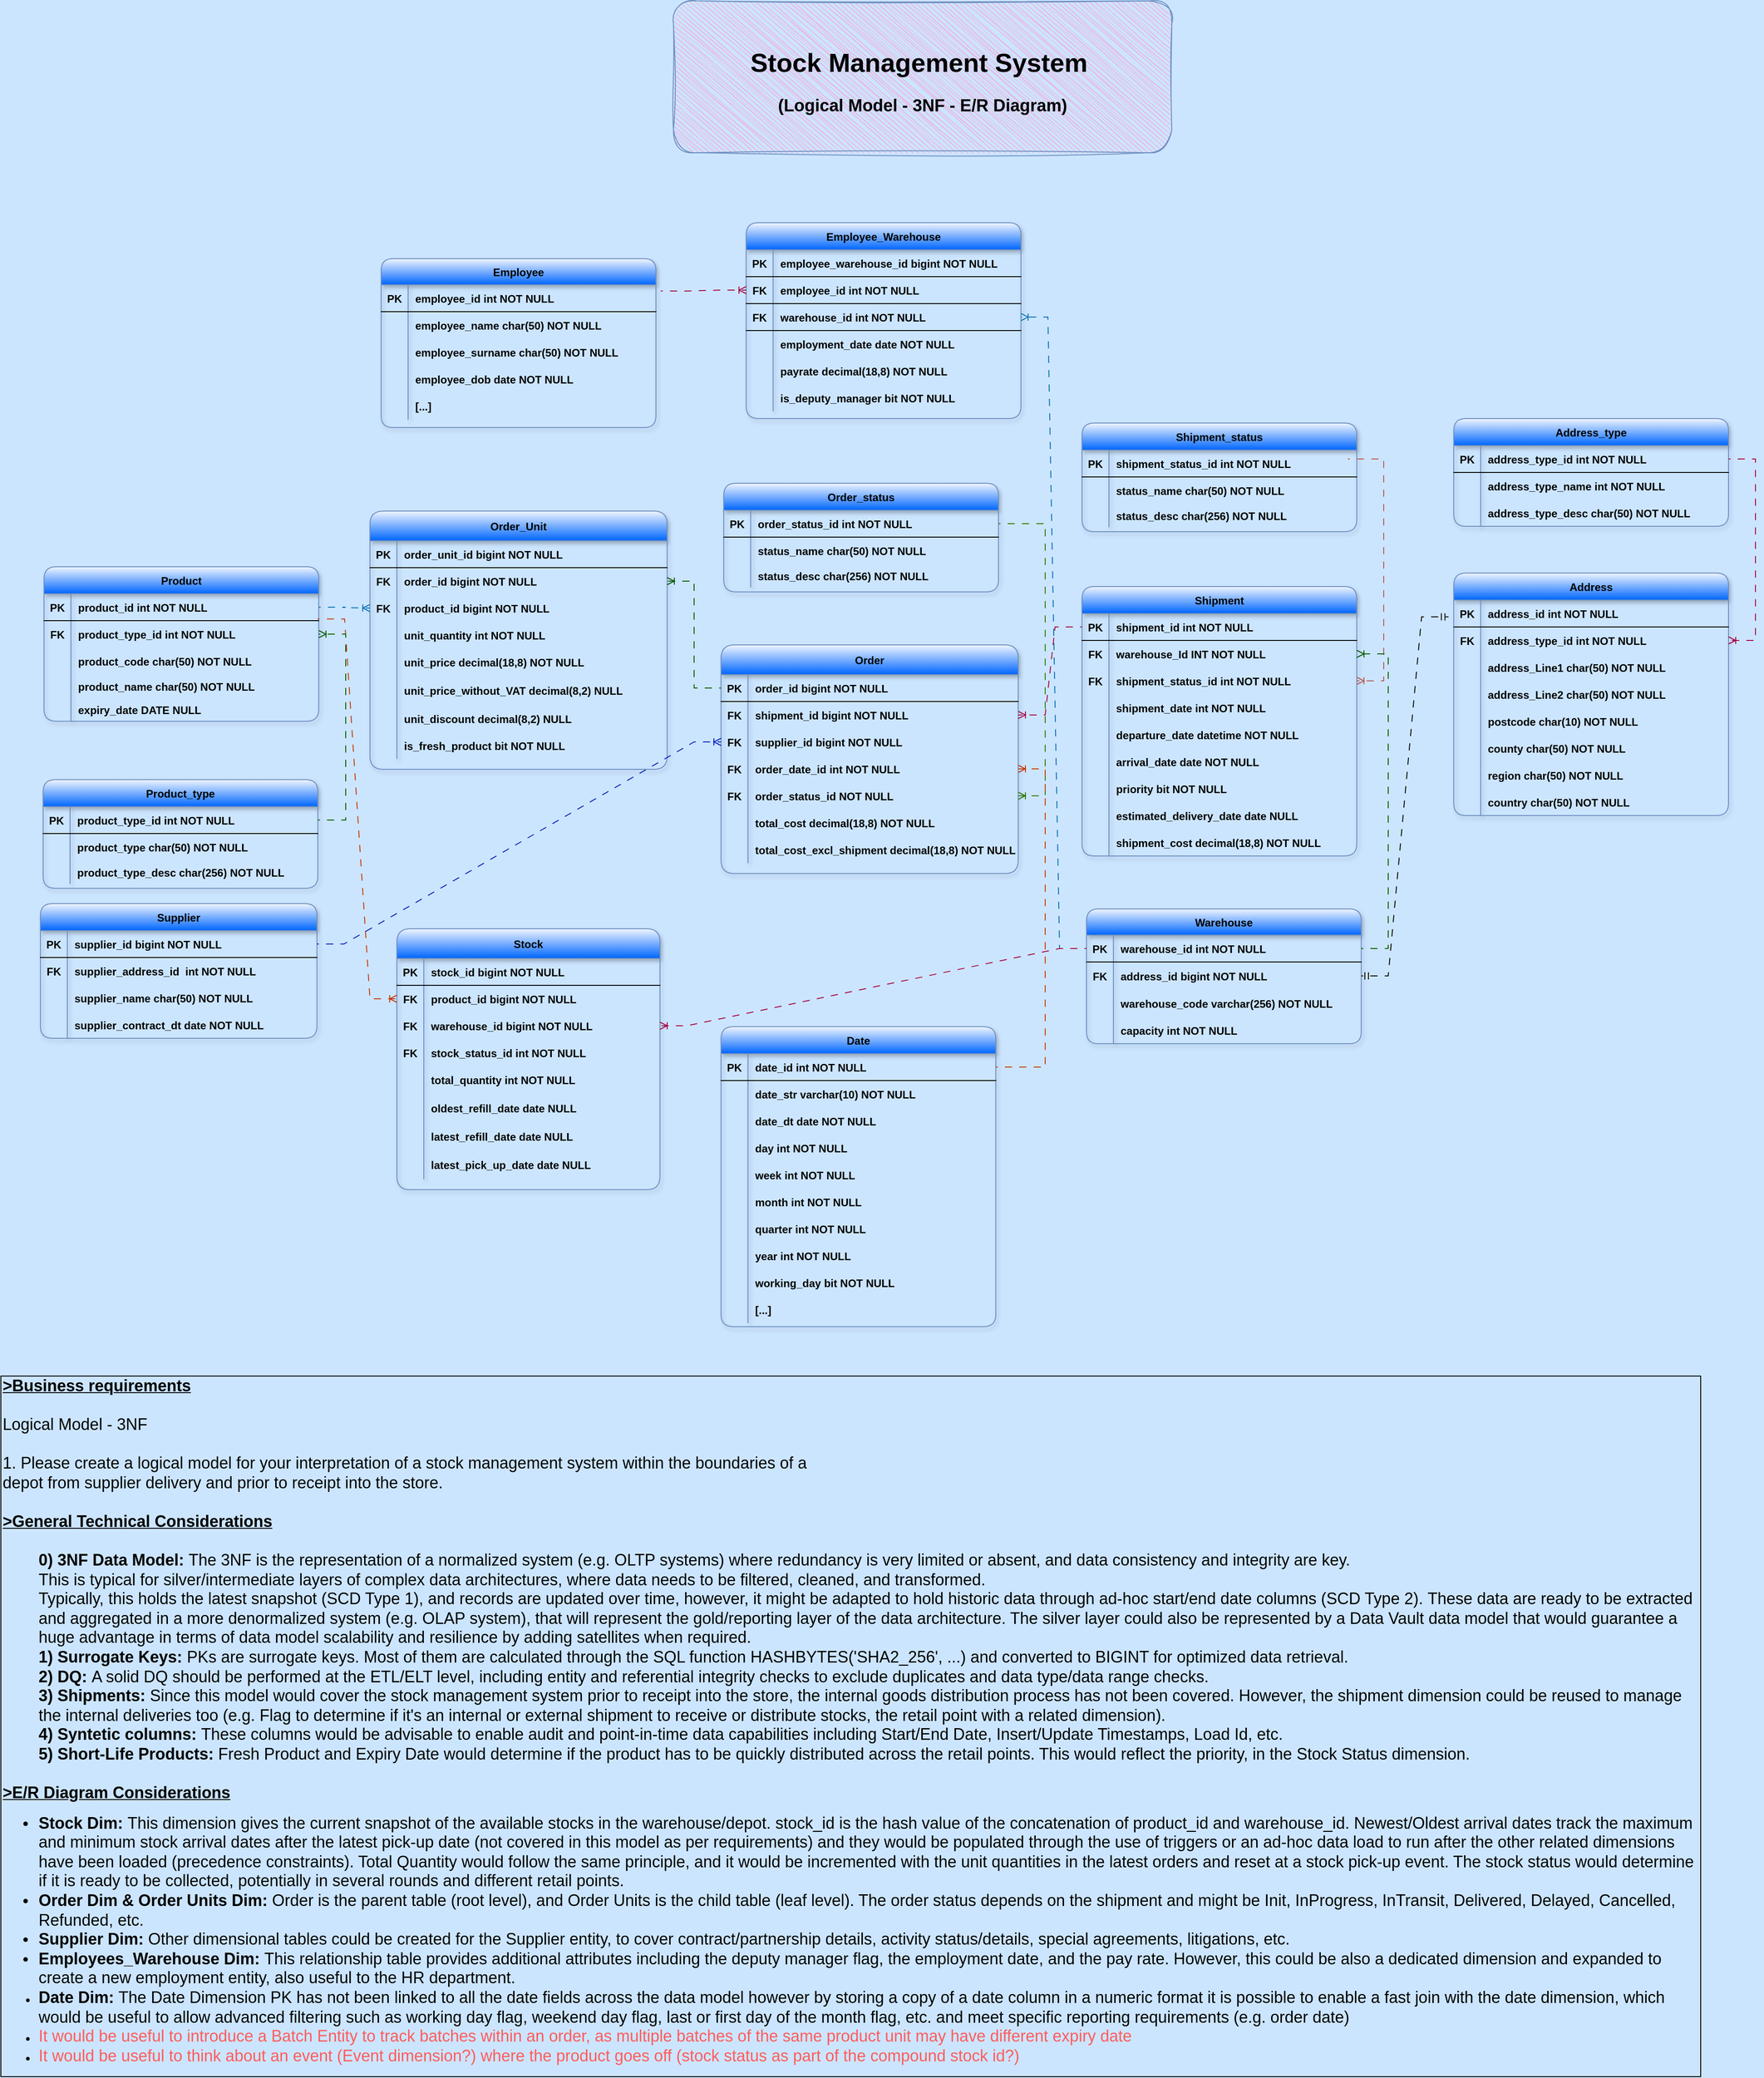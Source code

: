 <mxfile version="24.7.17" pages="2">
  <diagram id="R2lEEEUBdFMjLlhIrx00" name="E/R Diagram">
    <mxGraphModel dx="1018" dy="499" grid="0" gridSize="11" guides="1" tooltips="1" connect="1" arrows="0" fold="1" page="0" pageScale="1" pageWidth="2000" pageHeight="2400" background="#CCE5FF" math="0" shadow="0" extFonts="Permanent Marker^https://fonts.googleapis.com/css?family=Permanent+Marker">
      <root>
        <mxCell id="0" />
        <mxCell id="1" parent="0" />
        <mxCell id="C-vyLk0tnHw3VtMMgP7b-23" value="Supplier" style="shape=table;startSize=30;container=1;collapsible=1;childLayout=tableLayout;fixedRows=1;rowLines=0;align=center;resizeLast=1;fillColor=#f0f6ff;strokeColor=#6c8ebf;fontStyle=1;gradientColor=#0066FF;rounded=1;shadow=1;" parent="1" vertex="1">
          <mxGeometry x="61" y="1036" width="308" height="150" as="geometry" />
        </mxCell>
        <mxCell id="C-vyLk0tnHw3VtMMgP7b-24" value="" style="shape=partialRectangle;collapsible=0;dropTarget=0;pointerEvents=0;fillColor=none;points=[[0,0.5],[1,0.5]];portConstraint=eastwest;top=0;left=0;right=0;bottom=1;fontStyle=1;rounded=1;" parent="C-vyLk0tnHw3VtMMgP7b-23" vertex="1">
          <mxGeometry y="30" width="308" height="30" as="geometry" />
        </mxCell>
        <mxCell id="C-vyLk0tnHw3VtMMgP7b-25" value="PK" style="shape=partialRectangle;overflow=hidden;connectable=0;fillColor=none;top=0;left=0;bottom=0;right=0;fontStyle=1;rounded=1;" parent="C-vyLk0tnHw3VtMMgP7b-24" vertex="1">
          <mxGeometry width="30" height="30" as="geometry">
            <mxRectangle width="30" height="30" as="alternateBounds" />
          </mxGeometry>
        </mxCell>
        <mxCell id="C-vyLk0tnHw3VtMMgP7b-26" value="supplier_id bigint NOT NULL " style="shape=partialRectangle;overflow=hidden;connectable=0;fillColor=none;top=0;left=0;bottom=0;right=0;align=left;spacingLeft=6;fontStyle=1;rounded=1;" parent="C-vyLk0tnHw3VtMMgP7b-24" vertex="1">
          <mxGeometry x="30" width="278" height="30" as="geometry">
            <mxRectangle width="278" height="30" as="alternateBounds" />
          </mxGeometry>
        </mxCell>
        <mxCell id="5Bc8UwKq1f_1eTB7SCyp-79" style="shape=partialRectangle;collapsible=0;dropTarget=0;pointerEvents=0;fillColor=none;points=[[0,0.5],[1,0.5]];portConstraint=eastwest;top=0;left=0;right=0;bottom=0;fontStyle=1;rounded=1;" parent="C-vyLk0tnHw3VtMMgP7b-23" vertex="1">
          <mxGeometry y="60" width="308" height="30" as="geometry" />
        </mxCell>
        <mxCell id="5Bc8UwKq1f_1eTB7SCyp-80" value="FK" style="shape=partialRectangle;overflow=hidden;connectable=0;fillColor=none;top=0;left=0;bottom=0;right=0;fontStyle=1;rounded=1;" parent="5Bc8UwKq1f_1eTB7SCyp-79" vertex="1">
          <mxGeometry width="30" height="30" as="geometry">
            <mxRectangle width="30" height="30" as="alternateBounds" />
          </mxGeometry>
        </mxCell>
        <mxCell id="5Bc8UwKq1f_1eTB7SCyp-81" value="supplier_address_id  int NOT NULL" style="shape=partialRectangle;overflow=hidden;connectable=0;fillColor=none;top=0;left=0;bottom=0;right=0;align=left;spacingLeft=6;fontStyle=1;rounded=1;" parent="5Bc8UwKq1f_1eTB7SCyp-79" vertex="1">
          <mxGeometry x="30" width="278" height="30" as="geometry">
            <mxRectangle width="278" height="30" as="alternateBounds" />
          </mxGeometry>
        </mxCell>
        <mxCell id="C-vyLk0tnHw3VtMMgP7b-27" value="" style="shape=partialRectangle;collapsible=0;dropTarget=0;pointerEvents=0;fillColor=none;points=[[0,0.5],[1,0.5]];portConstraint=eastwest;top=0;left=0;right=0;bottom=0;fontStyle=1;rounded=1;" parent="C-vyLk0tnHw3VtMMgP7b-23" vertex="1">
          <mxGeometry y="90" width="308" height="30" as="geometry" />
        </mxCell>
        <mxCell id="C-vyLk0tnHw3VtMMgP7b-28" value="" style="shape=partialRectangle;overflow=hidden;connectable=0;fillColor=none;top=0;left=0;bottom=0;right=0;fontStyle=1;rounded=1;" parent="C-vyLk0tnHw3VtMMgP7b-27" vertex="1">
          <mxGeometry width="30" height="30" as="geometry">
            <mxRectangle width="30" height="30" as="alternateBounds" />
          </mxGeometry>
        </mxCell>
        <mxCell id="C-vyLk0tnHw3VtMMgP7b-29" value="supplier_name char(50) NOT NULL" style="shape=partialRectangle;overflow=hidden;connectable=0;fillColor=none;top=0;left=0;bottom=0;right=0;align=left;spacingLeft=6;fontStyle=1;rounded=1;" parent="C-vyLk0tnHw3VtMMgP7b-27" vertex="1">
          <mxGeometry x="30" width="278" height="30" as="geometry">
            <mxRectangle width="278" height="30" as="alternateBounds" />
          </mxGeometry>
        </mxCell>
        <mxCell id="FTy9u_6l9pZ1eDTdUrQe-1" style="shape=partialRectangle;collapsible=0;dropTarget=0;pointerEvents=0;fillColor=none;points=[[0,0.5],[1,0.5]];portConstraint=eastwest;top=0;left=0;right=0;bottom=0;fontStyle=1;rounded=1;" vertex="1" parent="C-vyLk0tnHw3VtMMgP7b-23">
          <mxGeometry y="120" width="308" height="30" as="geometry" />
        </mxCell>
        <mxCell id="FTy9u_6l9pZ1eDTdUrQe-2" style="shape=partialRectangle;overflow=hidden;connectable=0;fillColor=none;top=0;left=0;bottom=0;right=0;fontStyle=1;rounded=1;" vertex="1" parent="FTy9u_6l9pZ1eDTdUrQe-1">
          <mxGeometry width="30" height="30" as="geometry">
            <mxRectangle width="30" height="30" as="alternateBounds" />
          </mxGeometry>
        </mxCell>
        <mxCell id="FTy9u_6l9pZ1eDTdUrQe-3" value="supplier_contract_dt date NOT NULL" style="shape=partialRectangle;overflow=hidden;connectable=0;fillColor=none;top=0;left=0;bottom=0;right=0;align=left;spacingLeft=6;fontStyle=1;rounded=1;" vertex="1" parent="FTy9u_6l9pZ1eDTdUrQe-1">
          <mxGeometry x="30" width="278" height="30" as="geometry">
            <mxRectangle width="278" height="30" as="alternateBounds" />
          </mxGeometry>
        </mxCell>
        <mxCell id="5Bc8UwKq1f_1eTB7SCyp-9" value="Product" style="shape=table;startSize=30;container=1;collapsible=1;childLayout=tableLayout;fixedRows=1;rowLines=0;align=center;resizeLast=1;fillColor=#f0f6ff;strokeColor=#6c8ebf;fontStyle=1;gradientColor=#0066FF;rounded=1;shadow=1;" parent="1" vertex="1">
          <mxGeometry x="65" y="661" width="306" height="172" as="geometry" />
        </mxCell>
        <mxCell id="5Bc8UwKq1f_1eTB7SCyp-10" value="" style="shape=partialRectangle;collapsible=0;dropTarget=0;pointerEvents=0;fillColor=none;points=[[0,0.5],[1,0.5]];portConstraint=eastwest;top=0;left=0;right=0;bottom=1;fontStyle=1;rounded=1;" parent="5Bc8UwKq1f_1eTB7SCyp-9" vertex="1">
          <mxGeometry y="30" width="306" height="30" as="geometry" />
        </mxCell>
        <mxCell id="5Bc8UwKq1f_1eTB7SCyp-11" value="PK" style="shape=partialRectangle;overflow=hidden;connectable=0;fillColor=none;top=0;left=0;bottom=0;right=0;fontStyle=1;rounded=1;" parent="5Bc8UwKq1f_1eTB7SCyp-10" vertex="1">
          <mxGeometry width="30" height="30" as="geometry">
            <mxRectangle width="30" height="30" as="alternateBounds" />
          </mxGeometry>
        </mxCell>
        <mxCell id="5Bc8UwKq1f_1eTB7SCyp-12" value="product_id int NOT NULL " style="shape=partialRectangle;overflow=hidden;connectable=0;fillColor=none;top=0;left=0;bottom=0;right=0;align=left;spacingLeft=6;fontStyle=1;rounded=1;" parent="5Bc8UwKq1f_1eTB7SCyp-10" vertex="1">
          <mxGeometry x="30" width="276" height="30" as="geometry">
            <mxRectangle width="276" height="30" as="alternateBounds" />
          </mxGeometry>
        </mxCell>
        <mxCell id="5Bc8UwKq1f_1eTB7SCyp-183" style="shape=partialRectangle;collapsible=0;dropTarget=0;pointerEvents=0;fillColor=none;points=[[0,0.5],[1,0.5]];portConstraint=eastwest;top=0;left=0;right=0;bottom=0;fontStyle=1;rounded=1;" parent="5Bc8UwKq1f_1eTB7SCyp-9" vertex="1">
          <mxGeometry y="60" width="306" height="30" as="geometry" />
        </mxCell>
        <mxCell id="5Bc8UwKq1f_1eTB7SCyp-184" value="FK" style="shape=partialRectangle;overflow=hidden;connectable=0;fillColor=none;top=0;left=0;bottom=0;right=0;fontStyle=1;rounded=1;" parent="5Bc8UwKq1f_1eTB7SCyp-183" vertex="1">
          <mxGeometry width="30" height="30" as="geometry">
            <mxRectangle width="30" height="30" as="alternateBounds" />
          </mxGeometry>
        </mxCell>
        <mxCell id="5Bc8UwKq1f_1eTB7SCyp-185" value="product_type_id int NOT NULL" style="shape=partialRectangle;overflow=hidden;connectable=0;fillColor=none;top=0;left=0;bottom=0;right=0;align=left;spacingLeft=6;fontStyle=1;rounded=1;" parent="5Bc8UwKq1f_1eTB7SCyp-183" vertex="1">
          <mxGeometry x="30" width="276" height="30" as="geometry">
            <mxRectangle width="276" height="30" as="alternateBounds" />
          </mxGeometry>
        </mxCell>
        <mxCell id="5Bc8UwKq1f_1eTB7SCyp-13" value="" style="shape=partialRectangle;collapsible=0;dropTarget=0;pointerEvents=0;fillColor=none;points=[[0,0.5],[1,0.5]];portConstraint=eastwest;top=0;left=0;right=0;bottom=0;fontStyle=1;rounded=1;" parent="5Bc8UwKq1f_1eTB7SCyp-9" vertex="1">
          <mxGeometry y="90" width="306" height="30" as="geometry" />
        </mxCell>
        <mxCell id="5Bc8UwKq1f_1eTB7SCyp-14" value="" style="shape=partialRectangle;overflow=hidden;connectable=0;fillColor=none;top=0;left=0;bottom=0;right=0;fontStyle=1;rounded=1;" parent="5Bc8UwKq1f_1eTB7SCyp-13" vertex="1">
          <mxGeometry width="30" height="30" as="geometry">
            <mxRectangle width="30" height="30" as="alternateBounds" />
          </mxGeometry>
        </mxCell>
        <mxCell id="5Bc8UwKq1f_1eTB7SCyp-15" value="product_code char(50) NOT NULL" style="shape=partialRectangle;overflow=hidden;connectable=0;fillColor=none;top=0;left=0;bottom=0;right=0;align=left;spacingLeft=6;fontStyle=1;rounded=1;" parent="5Bc8UwKq1f_1eTB7SCyp-13" vertex="1">
          <mxGeometry x="30" width="276" height="30" as="geometry">
            <mxRectangle width="276" height="30" as="alternateBounds" />
          </mxGeometry>
        </mxCell>
        <mxCell id="5Bc8UwKq1f_1eTB7SCyp-45" value="" style="shape=partialRectangle;collapsible=0;dropTarget=0;pointerEvents=0;fillColor=none;points=[[0,0.5],[1,0.5]];portConstraint=eastwest;top=0;left=0;right=0;bottom=0;fontStyle=1;rounded=1;" parent="5Bc8UwKq1f_1eTB7SCyp-9" vertex="1">
          <mxGeometry y="120" width="306" height="26" as="geometry" />
        </mxCell>
        <mxCell id="5Bc8UwKq1f_1eTB7SCyp-46" value="" style="shape=partialRectangle;overflow=hidden;connectable=0;fillColor=none;top=0;left=0;bottom=0;right=0;fontStyle=1;rounded=1;" parent="5Bc8UwKq1f_1eTB7SCyp-45" vertex="1">
          <mxGeometry width="30" height="26" as="geometry">
            <mxRectangle width="30" height="26" as="alternateBounds" />
          </mxGeometry>
        </mxCell>
        <mxCell id="5Bc8UwKq1f_1eTB7SCyp-47" value="product_name char(50) NOT NULL" style="shape=partialRectangle;overflow=hidden;connectable=0;fillColor=none;top=0;left=0;bottom=0;right=0;align=left;spacingLeft=6;fontStyle=1;rounded=1;" parent="5Bc8UwKq1f_1eTB7SCyp-45" vertex="1">
          <mxGeometry x="30" width="276" height="26" as="geometry">
            <mxRectangle width="276" height="26" as="alternateBounds" />
          </mxGeometry>
        </mxCell>
        <mxCell id="5Bc8UwKq1f_1eTB7SCyp-49" style="shape=partialRectangle;collapsible=0;dropTarget=0;pointerEvents=0;fillColor=none;points=[[0,0.5],[1,0.5]];portConstraint=eastwest;top=0;left=0;right=0;bottom=0;fontStyle=1;rounded=1;" parent="5Bc8UwKq1f_1eTB7SCyp-9" vertex="1">
          <mxGeometry y="146" width="306" height="26" as="geometry" />
        </mxCell>
        <mxCell id="5Bc8UwKq1f_1eTB7SCyp-50" style="shape=partialRectangle;overflow=hidden;connectable=0;fillColor=none;top=0;left=0;bottom=0;right=0;fontStyle=1;rounded=1;" parent="5Bc8UwKq1f_1eTB7SCyp-49" vertex="1">
          <mxGeometry width="30" height="26" as="geometry">
            <mxRectangle width="30" height="26" as="alternateBounds" />
          </mxGeometry>
        </mxCell>
        <mxCell id="5Bc8UwKq1f_1eTB7SCyp-51" value="expiry_date DATE NULL" style="shape=partialRectangle;overflow=hidden;connectable=0;fillColor=none;top=0;left=0;bottom=0;right=0;align=left;spacingLeft=6;fontStyle=1;rounded=1;" parent="5Bc8UwKq1f_1eTB7SCyp-49" vertex="1">
          <mxGeometry x="30" width="276" height="26" as="geometry">
            <mxRectangle width="276" height="26" as="alternateBounds" />
          </mxGeometry>
        </mxCell>
        <mxCell id="5Bc8UwKq1f_1eTB7SCyp-16" value="Order_Unit" style="shape=table;startSize=33;container=1;collapsible=1;childLayout=tableLayout;fixedRows=1;rowLines=0;align=center;resizeLast=1;fillColor=#f0f6ff;strokeColor=#6c8ebf;fontStyle=1;gradientColor=#0066FF;rounded=1;shadow=1;" parent="1" vertex="1">
          <mxGeometry x="428" y="599" width="331" height="287.56" as="geometry" />
        </mxCell>
        <mxCell id="5Bc8UwKq1f_1eTB7SCyp-17" value="" style="shape=partialRectangle;collapsible=0;dropTarget=0;pointerEvents=0;fillColor=none;points=[[0,0.5],[1,0.5]];portConstraint=eastwest;top=0;left=0;right=0;bottom=1;fontStyle=1;rounded=1;" parent="5Bc8UwKq1f_1eTB7SCyp-16" vertex="1">
          <mxGeometry y="33" width="331" height="30" as="geometry" />
        </mxCell>
        <mxCell id="5Bc8UwKq1f_1eTB7SCyp-18" value="PK" style="shape=partialRectangle;overflow=hidden;connectable=0;fillColor=none;top=0;left=0;bottom=0;right=0;fontStyle=1;rounded=1;" parent="5Bc8UwKq1f_1eTB7SCyp-17" vertex="1">
          <mxGeometry width="30" height="30" as="geometry">
            <mxRectangle width="30" height="30" as="alternateBounds" />
          </mxGeometry>
        </mxCell>
        <mxCell id="5Bc8UwKq1f_1eTB7SCyp-19" value="order_unit_id bigint NOT NULL " style="shape=partialRectangle;overflow=hidden;connectable=0;fillColor=none;top=0;left=0;bottom=0;right=0;align=left;spacingLeft=6;fontStyle=1;rounded=1;" parent="5Bc8UwKq1f_1eTB7SCyp-17" vertex="1">
          <mxGeometry x="30" width="301" height="30" as="geometry">
            <mxRectangle width="301" height="30" as="alternateBounds" />
          </mxGeometry>
        </mxCell>
        <mxCell id="c_tfulb-xMNJqZinGDg5-77" style="shape=partialRectangle;collapsible=0;dropTarget=0;pointerEvents=0;fillColor=none;points=[[0,0.5],[1,0.5]];portConstraint=eastwest;top=0;left=0;right=0;bottom=0;fontStyle=1;rounded=1;" parent="5Bc8UwKq1f_1eTB7SCyp-16" vertex="1">
          <mxGeometry y="63" width="331" height="30" as="geometry" />
        </mxCell>
        <mxCell id="c_tfulb-xMNJqZinGDg5-78" value="FK" style="shape=partialRectangle;overflow=hidden;connectable=0;fillColor=none;top=0;left=0;bottom=0;right=0;fontStyle=1;rounded=1;" parent="c_tfulb-xMNJqZinGDg5-77" vertex="1">
          <mxGeometry width="30" height="30" as="geometry">
            <mxRectangle width="30" height="30" as="alternateBounds" />
          </mxGeometry>
        </mxCell>
        <mxCell id="c_tfulb-xMNJqZinGDg5-79" value="order_id bigint NOT NULL" style="shape=partialRectangle;overflow=hidden;connectable=0;fillColor=none;top=0;left=0;bottom=0;right=0;align=left;spacingLeft=6;fontStyle=1;rounded=1;" parent="c_tfulb-xMNJqZinGDg5-77" vertex="1">
          <mxGeometry x="30" width="301" height="30" as="geometry">
            <mxRectangle width="301" height="30" as="alternateBounds" />
          </mxGeometry>
        </mxCell>
        <mxCell id="5Bc8UwKq1f_1eTB7SCyp-20" value="" style="shape=partialRectangle;collapsible=0;dropTarget=0;pointerEvents=0;fillColor=none;points=[[0,0.5],[1,0.5]];portConstraint=eastwest;top=0;left=0;right=0;bottom=0;fontStyle=1;rounded=1;" parent="5Bc8UwKq1f_1eTB7SCyp-16" vertex="1">
          <mxGeometry y="93" width="331" height="30" as="geometry" />
        </mxCell>
        <mxCell id="5Bc8UwKq1f_1eTB7SCyp-21" value="FK" style="shape=partialRectangle;overflow=hidden;connectable=0;fillColor=none;top=0;left=0;bottom=0;right=0;fontStyle=1;rounded=1;" parent="5Bc8UwKq1f_1eTB7SCyp-20" vertex="1">
          <mxGeometry width="30" height="30" as="geometry">
            <mxRectangle width="30" height="30" as="alternateBounds" />
          </mxGeometry>
        </mxCell>
        <mxCell id="5Bc8UwKq1f_1eTB7SCyp-22" value="product_id bigint NOT NULL" style="shape=partialRectangle;overflow=hidden;connectable=0;fillColor=none;top=0;left=0;bottom=0;right=0;align=left;spacingLeft=6;fontStyle=1;rounded=1;" parent="5Bc8UwKq1f_1eTB7SCyp-20" vertex="1">
          <mxGeometry x="30" width="301" height="30" as="geometry">
            <mxRectangle width="301" height="30" as="alternateBounds" />
          </mxGeometry>
        </mxCell>
        <mxCell id="5Bc8UwKq1f_1eTB7SCyp-200" style="shape=partialRectangle;collapsible=0;dropTarget=0;pointerEvents=0;fillColor=none;points=[[0,0.5],[1,0.5]];portConstraint=eastwest;top=0;left=0;right=0;bottom=0;fontStyle=1;rounded=1;" parent="5Bc8UwKq1f_1eTB7SCyp-16" vertex="1">
          <mxGeometry y="123" width="331" height="30" as="geometry" />
        </mxCell>
        <mxCell id="5Bc8UwKq1f_1eTB7SCyp-201" style="shape=partialRectangle;overflow=hidden;connectable=0;fillColor=none;top=0;left=0;bottom=0;right=0;fontStyle=1;rounded=1;" parent="5Bc8UwKq1f_1eTB7SCyp-200" vertex="1">
          <mxGeometry width="30" height="30" as="geometry">
            <mxRectangle width="30" height="30" as="alternateBounds" />
          </mxGeometry>
        </mxCell>
        <mxCell id="5Bc8UwKq1f_1eTB7SCyp-202" value="unit_quantity int NOT NULL" style="shape=partialRectangle;overflow=hidden;connectable=0;fillColor=none;top=0;left=0;bottom=0;right=0;align=left;spacingLeft=6;fontStyle=1;rounded=1;" parent="5Bc8UwKq1f_1eTB7SCyp-200" vertex="1">
          <mxGeometry x="30" width="301" height="30" as="geometry">
            <mxRectangle width="301" height="30" as="alternateBounds" />
          </mxGeometry>
        </mxCell>
        <mxCell id="5Bc8UwKq1f_1eTB7SCyp-194" style="shape=partialRectangle;collapsible=0;dropTarget=0;pointerEvents=0;fillColor=none;points=[[0,0.5],[1,0.5]];portConstraint=eastwest;top=0;left=0;right=0;bottom=0;fontStyle=1;rounded=1;" parent="5Bc8UwKq1f_1eTB7SCyp-16" vertex="1">
          <mxGeometry y="153" width="331" height="30" as="geometry" />
        </mxCell>
        <mxCell id="5Bc8UwKq1f_1eTB7SCyp-195" style="shape=partialRectangle;overflow=hidden;connectable=0;fillColor=none;top=0;left=0;bottom=0;right=0;fontStyle=1;rounded=1;" parent="5Bc8UwKq1f_1eTB7SCyp-194" vertex="1">
          <mxGeometry width="30" height="30" as="geometry">
            <mxRectangle width="30" height="30" as="alternateBounds" />
          </mxGeometry>
        </mxCell>
        <mxCell id="5Bc8UwKq1f_1eTB7SCyp-196" value="unit_price decimal(18,8) NOT NULL" style="shape=partialRectangle;overflow=hidden;connectable=0;fillColor=none;top=0;left=0;bottom=0;right=0;align=left;spacingLeft=6;fontStyle=1;rounded=1;" parent="5Bc8UwKq1f_1eTB7SCyp-194" vertex="1">
          <mxGeometry x="30" width="301" height="30" as="geometry">
            <mxRectangle width="301" height="30" as="alternateBounds" />
          </mxGeometry>
        </mxCell>
        <mxCell id="5Bc8UwKq1f_1eTB7SCyp-197" style="shape=partialRectangle;collapsible=0;dropTarget=0;pointerEvents=0;fillColor=none;points=[[0,0.5],[1,0.5]];portConstraint=eastwest;top=0;left=0;right=0;bottom=0;fontStyle=1;rounded=1;" parent="5Bc8UwKq1f_1eTB7SCyp-16" vertex="1">
          <mxGeometry y="183" width="331" height="33" as="geometry" />
        </mxCell>
        <mxCell id="5Bc8UwKq1f_1eTB7SCyp-198" style="shape=partialRectangle;overflow=hidden;connectable=0;fillColor=none;top=0;left=0;bottom=0;right=0;fontStyle=1;rounded=1;" parent="5Bc8UwKq1f_1eTB7SCyp-197" vertex="1">
          <mxGeometry width="30" height="33" as="geometry">
            <mxRectangle width="30" height="33" as="alternateBounds" />
          </mxGeometry>
        </mxCell>
        <mxCell id="5Bc8UwKq1f_1eTB7SCyp-199" value="unit_price_without_VAT decimal(8,2) NULL" style="shape=partialRectangle;overflow=hidden;connectable=0;fillColor=none;top=0;left=0;bottom=0;right=0;align=left;spacingLeft=6;fontStyle=1;rounded=1;" parent="5Bc8UwKq1f_1eTB7SCyp-197" vertex="1">
          <mxGeometry x="30" width="301" height="33" as="geometry">
            <mxRectangle width="301" height="33" as="alternateBounds" />
          </mxGeometry>
        </mxCell>
        <mxCell id="5Bc8UwKq1f_1eTB7SCyp-103" style="shape=partialRectangle;collapsible=0;dropTarget=0;pointerEvents=0;fillColor=none;points=[[0,0.5],[1,0.5]];portConstraint=eastwest;top=0;left=0;right=0;bottom=0;fontStyle=1;rounded=1;" parent="5Bc8UwKq1f_1eTB7SCyp-16" vertex="1">
          <mxGeometry y="216" width="331" height="30" as="geometry" />
        </mxCell>
        <mxCell id="5Bc8UwKq1f_1eTB7SCyp-104" style="shape=partialRectangle;overflow=hidden;connectable=0;fillColor=none;top=0;left=0;bottom=0;right=0;fontStyle=1;rounded=1;" parent="5Bc8UwKq1f_1eTB7SCyp-103" vertex="1">
          <mxGeometry width="30" height="30" as="geometry">
            <mxRectangle width="30" height="30" as="alternateBounds" />
          </mxGeometry>
        </mxCell>
        <mxCell id="5Bc8UwKq1f_1eTB7SCyp-105" value="unit_discount decimal(8,2) NULL" style="shape=partialRectangle;overflow=hidden;connectable=0;fillColor=none;top=0;left=0;bottom=0;right=0;align=left;spacingLeft=6;fontStyle=1;rounded=1;" parent="5Bc8UwKq1f_1eTB7SCyp-103" vertex="1">
          <mxGeometry x="30" width="301" height="30" as="geometry">
            <mxRectangle width="301" height="30" as="alternateBounds" />
          </mxGeometry>
        </mxCell>
        <mxCell id="vr63kNTpE3PDwWBowiGN-1" style="shape=partialRectangle;collapsible=0;dropTarget=0;pointerEvents=0;fillColor=none;points=[[0,0.5],[1,0.5]];portConstraint=eastwest;top=0;left=0;right=0;bottom=0;fontStyle=1;rounded=1;" vertex="1" parent="5Bc8UwKq1f_1eTB7SCyp-16">
          <mxGeometry y="246" width="331" height="30" as="geometry" />
        </mxCell>
        <mxCell id="vr63kNTpE3PDwWBowiGN-2" style="shape=partialRectangle;overflow=hidden;connectable=0;fillColor=none;top=0;left=0;bottom=0;right=0;fontStyle=1;rounded=1;" vertex="1" parent="vr63kNTpE3PDwWBowiGN-1">
          <mxGeometry width="30" height="30" as="geometry">
            <mxRectangle width="30" height="30" as="alternateBounds" />
          </mxGeometry>
        </mxCell>
        <mxCell id="vr63kNTpE3PDwWBowiGN-3" value="is_fresh_product bit NOT NULL" style="shape=partialRectangle;overflow=hidden;connectable=0;fillColor=none;top=0;left=0;bottom=0;right=0;align=left;spacingLeft=6;fontStyle=1;rounded=1;" vertex="1" parent="vr63kNTpE3PDwWBowiGN-1">
          <mxGeometry x="30" width="301" height="30" as="geometry">
            <mxRectangle width="301" height="30" as="alternateBounds" />
          </mxGeometry>
        </mxCell>
        <mxCell id="5Bc8UwKq1f_1eTB7SCyp-24" value="Shipment" style="shape=table;startSize=30;container=1;collapsible=1;childLayout=tableLayout;fixedRows=1;rowLines=0;align=center;resizeLast=1;fillColor=#f0f6ff;strokeColor=#6c8ebf;fontStyle=1;gradientColor=#0066FF;rounded=1;shadow=1;" parent="1" vertex="1">
          <mxGeometry x="1221" y="683" width="306" height="300" as="geometry" />
        </mxCell>
        <mxCell id="5Bc8UwKq1f_1eTB7SCyp-25" value="" style="shape=partialRectangle;collapsible=0;dropTarget=0;pointerEvents=0;fillColor=none;points=[[0,0.5],[1,0.5]];portConstraint=eastwest;top=0;left=0;right=0;bottom=1;fontStyle=1;rounded=1;" parent="5Bc8UwKq1f_1eTB7SCyp-24" vertex="1">
          <mxGeometry y="30" width="306" height="30" as="geometry" />
        </mxCell>
        <mxCell id="5Bc8UwKq1f_1eTB7SCyp-26" value="PK" style="shape=partialRectangle;overflow=hidden;connectable=0;fillColor=none;top=0;left=0;bottom=0;right=0;fontStyle=1;rounded=1;" parent="5Bc8UwKq1f_1eTB7SCyp-25" vertex="1">
          <mxGeometry width="30" height="30" as="geometry">
            <mxRectangle width="30" height="30" as="alternateBounds" />
          </mxGeometry>
        </mxCell>
        <mxCell id="5Bc8UwKq1f_1eTB7SCyp-27" value="shipment_id int NOT NULL " style="shape=partialRectangle;overflow=hidden;connectable=0;fillColor=none;top=0;left=0;bottom=0;right=0;align=left;spacingLeft=6;fontStyle=1;rounded=1;" parent="5Bc8UwKq1f_1eTB7SCyp-25" vertex="1">
          <mxGeometry x="30" width="276" height="30" as="geometry">
            <mxRectangle width="276" height="30" as="alternateBounds" />
          </mxGeometry>
        </mxCell>
        <mxCell id="5Bc8UwKq1f_1eTB7SCyp-115" style="shape=partialRectangle;collapsible=0;dropTarget=0;pointerEvents=0;fillColor=none;points=[[0,0.5],[1,0.5]];portConstraint=eastwest;top=0;left=0;right=0;bottom=0;fontStyle=1;rounded=1;" parent="5Bc8UwKq1f_1eTB7SCyp-24" vertex="1">
          <mxGeometry y="60" width="306" height="30" as="geometry" />
        </mxCell>
        <mxCell id="5Bc8UwKq1f_1eTB7SCyp-116" value="FK" style="shape=partialRectangle;overflow=hidden;connectable=0;fillColor=none;top=0;left=0;bottom=0;right=0;fontStyle=1;rounded=1;" parent="5Bc8UwKq1f_1eTB7SCyp-115" vertex="1">
          <mxGeometry width="30" height="30" as="geometry">
            <mxRectangle width="30" height="30" as="alternateBounds" />
          </mxGeometry>
        </mxCell>
        <mxCell id="5Bc8UwKq1f_1eTB7SCyp-117" value="warehouse_Id INT NOT NULL" style="shape=partialRectangle;overflow=hidden;connectable=0;fillColor=none;top=0;left=0;bottom=0;right=0;align=left;spacingLeft=6;fontStyle=1;rounded=1;" parent="5Bc8UwKq1f_1eTB7SCyp-115" vertex="1">
          <mxGeometry x="30" width="276" height="30" as="geometry">
            <mxRectangle width="276" height="30" as="alternateBounds" />
          </mxGeometry>
        </mxCell>
        <mxCell id="5Bc8UwKq1f_1eTB7SCyp-256" style="shape=partialRectangle;collapsible=0;dropTarget=0;pointerEvents=0;fillColor=none;points=[[0,0.5],[1,0.5]];portConstraint=eastwest;top=0;left=0;right=0;bottom=0;fontStyle=1;rounded=1;" parent="5Bc8UwKq1f_1eTB7SCyp-24" vertex="1">
          <mxGeometry y="90" width="306" height="30" as="geometry" />
        </mxCell>
        <mxCell id="5Bc8UwKq1f_1eTB7SCyp-257" value="FK" style="shape=partialRectangle;overflow=hidden;connectable=0;fillColor=none;top=0;left=0;bottom=0;right=0;fontStyle=1;rounded=1;" parent="5Bc8UwKq1f_1eTB7SCyp-256" vertex="1">
          <mxGeometry width="30" height="30" as="geometry">
            <mxRectangle width="30" height="30" as="alternateBounds" />
          </mxGeometry>
        </mxCell>
        <mxCell id="5Bc8UwKq1f_1eTB7SCyp-258" value="shipment_status_id int NOT NULL" style="shape=partialRectangle;overflow=hidden;connectable=0;fillColor=none;top=0;left=0;bottom=0;right=0;align=left;spacingLeft=6;fontStyle=1;rounded=1;" parent="5Bc8UwKq1f_1eTB7SCyp-256" vertex="1">
          <mxGeometry x="30" width="276" height="30" as="geometry">
            <mxRectangle width="276" height="30" as="alternateBounds" />
          </mxGeometry>
        </mxCell>
        <mxCell id="5Bc8UwKq1f_1eTB7SCyp-190" style="shape=partialRectangle;collapsible=0;dropTarget=0;pointerEvents=0;fillColor=none;points=[[0,0.5],[1,0.5]];portConstraint=eastwest;top=0;left=0;right=0;bottom=0;fontStyle=1;rounded=1;" parent="5Bc8UwKq1f_1eTB7SCyp-24" vertex="1">
          <mxGeometry y="120" width="306" height="30" as="geometry" />
        </mxCell>
        <mxCell id="5Bc8UwKq1f_1eTB7SCyp-191" value="" style="shape=partialRectangle;overflow=hidden;connectable=0;fillColor=none;top=0;left=0;bottom=0;right=0;fontStyle=1;rounded=1;" parent="5Bc8UwKq1f_1eTB7SCyp-190" vertex="1">
          <mxGeometry width="30" height="30" as="geometry">
            <mxRectangle width="30" height="30" as="alternateBounds" />
          </mxGeometry>
        </mxCell>
        <mxCell id="5Bc8UwKq1f_1eTB7SCyp-192" value="shipment_date int NOT NULL" style="shape=partialRectangle;overflow=hidden;connectable=0;fillColor=none;top=0;left=0;bottom=0;right=0;align=left;spacingLeft=6;fontStyle=1;rounded=1;" parent="5Bc8UwKq1f_1eTB7SCyp-190" vertex="1">
          <mxGeometry x="30" width="276" height="30" as="geometry">
            <mxRectangle width="276" height="30" as="alternateBounds" />
          </mxGeometry>
        </mxCell>
        <mxCell id="5Bc8UwKq1f_1eTB7SCyp-28" value="" style="shape=partialRectangle;collapsible=0;dropTarget=0;pointerEvents=0;fillColor=none;points=[[0,0.5],[1,0.5]];portConstraint=eastwest;top=0;left=0;right=0;bottom=0;fontStyle=1;rounded=1;" parent="5Bc8UwKq1f_1eTB7SCyp-24" vertex="1">
          <mxGeometry y="150" width="306" height="30" as="geometry" />
        </mxCell>
        <mxCell id="5Bc8UwKq1f_1eTB7SCyp-29" value="" style="shape=partialRectangle;overflow=hidden;connectable=0;fillColor=none;top=0;left=0;bottom=0;right=0;fontStyle=1;rounded=1;" parent="5Bc8UwKq1f_1eTB7SCyp-28" vertex="1">
          <mxGeometry width="30" height="30" as="geometry">
            <mxRectangle width="30" height="30" as="alternateBounds" />
          </mxGeometry>
        </mxCell>
        <mxCell id="5Bc8UwKq1f_1eTB7SCyp-30" value="departure_date datetime NOT NULL" style="shape=partialRectangle;overflow=hidden;connectable=0;fillColor=none;top=0;left=0;bottom=0;right=0;align=left;spacingLeft=6;fontStyle=1;rounded=1;" parent="5Bc8UwKq1f_1eTB7SCyp-28" vertex="1">
          <mxGeometry x="30" width="276" height="30" as="geometry">
            <mxRectangle width="276" height="30" as="alternateBounds" />
          </mxGeometry>
        </mxCell>
        <mxCell id="5Bc8UwKq1f_1eTB7SCyp-118" style="shape=partialRectangle;collapsible=0;dropTarget=0;pointerEvents=0;fillColor=none;points=[[0,0.5],[1,0.5]];portConstraint=eastwest;top=0;left=0;right=0;bottom=0;fontStyle=1;rounded=1;" parent="5Bc8UwKq1f_1eTB7SCyp-24" vertex="1">
          <mxGeometry y="180" width="306" height="30" as="geometry" />
        </mxCell>
        <mxCell id="5Bc8UwKq1f_1eTB7SCyp-119" value="" style="shape=partialRectangle;overflow=hidden;connectable=0;fillColor=none;top=0;left=0;bottom=0;right=0;fontStyle=1;rounded=1;" parent="5Bc8UwKq1f_1eTB7SCyp-118" vertex="1">
          <mxGeometry width="30" height="30" as="geometry">
            <mxRectangle width="30" height="30" as="alternateBounds" />
          </mxGeometry>
        </mxCell>
        <mxCell id="5Bc8UwKq1f_1eTB7SCyp-120" value="arrival_date date NOT NULL" style="shape=partialRectangle;overflow=hidden;connectable=0;fillColor=none;top=0;left=0;bottom=0;right=0;align=left;spacingLeft=6;fontStyle=1;rounded=1;" parent="5Bc8UwKq1f_1eTB7SCyp-118" vertex="1">
          <mxGeometry x="30" width="276" height="30" as="geometry">
            <mxRectangle width="276" height="30" as="alternateBounds" />
          </mxGeometry>
        </mxCell>
        <mxCell id="5Bc8UwKq1f_1eTB7SCyp-112" style="shape=partialRectangle;collapsible=0;dropTarget=0;pointerEvents=0;fillColor=none;points=[[0,0.5],[1,0.5]];portConstraint=eastwest;top=0;left=0;right=0;bottom=0;fontStyle=1;rounded=1;" parent="5Bc8UwKq1f_1eTB7SCyp-24" vertex="1">
          <mxGeometry y="210" width="306" height="30" as="geometry" />
        </mxCell>
        <mxCell id="5Bc8UwKq1f_1eTB7SCyp-113" style="shape=partialRectangle;overflow=hidden;connectable=0;fillColor=none;top=0;left=0;bottom=0;right=0;fontStyle=1;rounded=1;" parent="5Bc8UwKq1f_1eTB7SCyp-112" vertex="1">
          <mxGeometry width="30" height="30" as="geometry">
            <mxRectangle width="30" height="30" as="alternateBounds" />
          </mxGeometry>
        </mxCell>
        <mxCell id="5Bc8UwKq1f_1eTB7SCyp-114" value="priority bit NOT NULL" style="shape=partialRectangle;overflow=hidden;connectable=0;fillColor=none;top=0;left=0;bottom=0;right=0;align=left;spacingLeft=6;fontStyle=1;rounded=1;" parent="5Bc8UwKq1f_1eTB7SCyp-112" vertex="1">
          <mxGeometry x="30" width="276" height="30" as="geometry">
            <mxRectangle width="276" height="30" as="alternateBounds" />
          </mxGeometry>
        </mxCell>
        <mxCell id="5Bc8UwKq1f_1eTB7SCyp-243" style="shape=partialRectangle;collapsible=0;dropTarget=0;pointerEvents=0;fillColor=none;points=[[0,0.5],[1,0.5]];portConstraint=eastwest;top=0;left=0;right=0;bottom=0;fontStyle=1;rounded=1;" parent="5Bc8UwKq1f_1eTB7SCyp-24" vertex="1">
          <mxGeometry y="240" width="306" height="30" as="geometry" />
        </mxCell>
        <mxCell id="5Bc8UwKq1f_1eTB7SCyp-244" style="shape=partialRectangle;overflow=hidden;connectable=0;fillColor=none;top=0;left=0;bottom=0;right=0;fontStyle=1;rounded=1;" parent="5Bc8UwKq1f_1eTB7SCyp-243" vertex="1">
          <mxGeometry width="30" height="30" as="geometry">
            <mxRectangle width="30" height="30" as="alternateBounds" />
          </mxGeometry>
        </mxCell>
        <mxCell id="5Bc8UwKq1f_1eTB7SCyp-245" value="estimated_delivery_date date NULL" style="shape=partialRectangle;overflow=hidden;connectable=0;fillColor=none;top=0;left=0;bottom=0;right=0;align=left;spacingLeft=6;fontStyle=1;rounded=1;" parent="5Bc8UwKq1f_1eTB7SCyp-243" vertex="1">
          <mxGeometry x="30" width="276" height="30" as="geometry">
            <mxRectangle width="276" height="30" as="alternateBounds" />
          </mxGeometry>
        </mxCell>
        <mxCell id="c_tfulb-xMNJqZinGDg5-20" style="shape=partialRectangle;collapsible=0;dropTarget=0;pointerEvents=0;fillColor=none;points=[[0,0.5],[1,0.5]];portConstraint=eastwest;top=0;left=0;right=0;bottom=0;fontStyle=1;rounded=1;" parent="5Bc8UwKq1f_1eTB7SCyp-24" vertex="1">
          <mxGeometry y="270" width="306" height="30" as="geometry" />
        </mxCell>
        <mxCell id="c_tfulb-xMNJqZinGDg5-21" style="shape=partialRectangle;overflow=hidden;connectable=0;fillColor=none;top=0;left=0;bottom=0;right=0;fontStyle=1;rounded=1;" parent="c_tfulb-xMNJqZinGDg5-20" vertex="1">
          <mxGeometry width="30" height="30" as="geometry">
            <mxRectangle width="30" height="30" as="alternateBounds" />
          </mxGeometry>
        </mxCell>
        <mxCell id="c_tfulb-xMNJqZinGDg5-22" value="shipment_cost decimal(18,8) NOT NULL" style="shape=partialRectangle;overflow=hidden;connectable=0;fillColor=none;top=0;left=0;bottom=0;right=0;align=left;spacingLeft=6;fontStyle=1;rounded=1;" parent="c_tfulb-xMNJqZinGDg5-20" vertex="1">
          <mxGeometry x="30" width="276" height="30" as="geometry">
            <mxRectangle width="276" height="30" as="alternateBounds" />
          </mxGeometry>
        </mxCell>
        <mxCell id="5Bc8UwKq1f_1eTB7SCyp-31" value="Employee" style="shape=table;startSize=29;container=1;collapsible=1;childLayout=tableLayout;fixedRows=1;rowLines=0;align=center;resizeLast=1;fillColor=#f0f6ff;strokeColor=#6c8ebf;fontStyle=1;gradientColor=#0066FF;rounded=1;shadow=1;" parent="1" vertex="1">
          <mxGeometry x="440.5" y="318" width="306" height="188" as="geometry" />
        </mxCell>
        <mxCell id="5Bc8UwKq1f_1eTB7SCyp-32" value="" style="shape=partialRectangle;collapsible=0;dropTarget=0;pointerEvents=0;fillColor=none;points=[[0,0.5],[1,0.5]];portConstraint=eastwest;top=0;left=0;right=0;bottom=1;fontStyle=1;rounded=1;" parent="5Bc8UwKq1f_1eTB7SCyp-31" vertex="1">
          <mxGeometry y="29" width="306" height="30" as="geometry" />
        </mxCell>
        <mxCell id="5Bc8UwKq1f_1eTB7SCyp-33" value="PK" style="shape=partialRectangle;overflow=hidden;connectable=0;fillColor=none;top=0;left=0;bottom=0;right=0;fontStyle=1;rounded=1;" parent="5Bc8UwKq1f_1eTB7SCyp-32" vertex="1">
          <mxGeometry width="30" height="30" as="geometry">
            <mxRectangle width="30" height="30" as="alternateBounds" />
          </mxGeometry>
        </mxCell>
        <mxCell id="5Bc8UwKq1f_1eTB7SCyp-34" value="employee_id int NOT NULL " style="shape=partialRectangle;overflow=hidden;connectable=0;fillColor=none;top=0;left=0;bottom=0;right=0;align=left;spacingLeft=6;fontStyle=1;rounded=1;" parent="5Bc8UwKq1f_1eTB7SCyp-32" vertex="1">
          <mxGeometry x="30" width="276" height="30" as="geometry">
            <mxRectangle width="276" height="30" as="alternateBounds" />
          </mxGeometry>
        </mxCell>
        <mxCell id="5Bc8UwKq1f_1eTB7SCyp-35" value="" style="shape=partialRectangle;collapsible=0;dropTarget=0;pointerEvents=0;fillColor=none;points=[[0,0.5],[1,0.5]];portConstraint=eastwest;top=0;left=0;right=0;bottom=0;fontStyle=1;rounded=1;" parent="5Bc8UwKq1f_1eTB7SCyp-31" vertex="1">
          <mxGeometry y="59" width="306" height="30" as="geometry" />
        </mxCell>
        <mxCell id="5Bc8UwKq1f_1eTB7SCyp-36" value="" style="shape=partialRectangle;overflow=hidden;connectable=0;fillColor=none;top=0;left=0;bottom=0;right=0;fontStyle=1;rounded=1;" parent="5Bc8UwKq1f_1eTB7SCyp-35" vertex="1">
          <mxGeometry width="30" height="30" as="geometry">
            <mxRectangle width="30" height="30" as="alternateBounds" />
          </mxGeometry>
        </mxCell>
        <mxCell id="5Bc8UwKq1f_1eTB7SCyp-37" value="employee_name char(50) NOT NULL" style="shape=partialRectangle;overflow=hidden;connectable=0;fillColor=none;top=0;left=0;bottom=0;right=0;align=left;spacingLeft=6;fontStyle=1;rounded=1;" parent="5Bc8UwKq1f_1eTB7SCyp-35" vertex="1">
          <mxGeometry x="30" width="276" height="30" as="geometry">
            <mxRectangle width="276" height="30" as="alternateBounds" />
          </mxGeometry>
        </mxCell>
        <mxCell id="5Bc8UwKq1f_1eTB7SCyp-276" style="shape=partialRectangle;collapsible=0;dropTarget=0;pointerEvents=0;fillColor=none;points=[[0,0.5],[1,0.5]];portConstraint=eastwest;top=0;left=0;right=0;bottom=0;fontStyle=1;rounded=1;" parent="5Bc8UwKq1f_1eTB7SCyp-31" vertex="1">
          <mxGeometry y="89" width="306" height="30" as="geometry" />
        </mxCell>
        <mxCell id="5Bc8UwKq1f_1eTB7SCyp-277" style="shape=partialRectangle;overflow=hidden;connectable=0;fillColor=none;top=0;left=0;bottom=0;right=0;fontStyle=1;rounded=1;" parent="5Bc8UwKq1f_1eTB7SCyp-276" vertex="1">
          <mxGeometry width="30" height="30" as="geometry">
            <mxRectangle width="30" height="30" as="alternateBounds" />
          </mxGeometry>
        </mxCell>
        <mxCell id="5Bc8UwKq1f_1eTB7SCyp-278" value="employee_surname char(50) NOT NULL" style="shape=partialRectangle;overflow=hidden;connectable=0;fillColor=none;top=0;left=0;bottom=0;right=0;align=left;spacingLeft=6;fontStyle=1;rounded=1;" parent="5Bc8UwKq1f_1eTB7SCyp-276" vertex="1">
          <mxGeometry x="30" width="276" height="30" as="geometry">
            <mxRectangle width="276" height="30" as="alternateBounds" />
          </mxGeometry>
        </mxCell>
        <mxCell id="5Bc8UwKq1f_1eTB7SCyp-282" style="shape=partialRectangle;collapsible=0;dropTarget=0;pointerEvents=0;fillColor=none;points=[[0,0.5],[1,0.5]];portConstraint=eastwest;top=0;left=0;right=0;bottom=0;fontStyle=1;rounded=1;" parent="5Bc8UwKq1f_1eTB7SCyp-31" vertex="1">
          <mxGeometry y="119" width="306" height="30" as="geometry" />
        </mxCell>
        <mxCell id="5Bc8UwKq1f_1eTB7SCyp-283" style="shape=partialRectangle;overflow=hidden;connectable=0;fillColor=none;top=0;left=0;bottom=0;right=0;fontStyle=1;rounded=1;" parent="5Bc8UwKq1f_1eTB7SCyp-282" vertex="1">
          <mxGeometry width="30" height="30" as="geometry">
            <mxRectangle width="30" height="30" as="alternateBounds" />
          </mxGeometry>
        </mxCell>
        <mxCell id="5Bc8UwKq1f_1eTB7SCyp-284" value="employee_dob date NOT NULL" style="shape=partialRectangle;overflow=hidden;connectable=0;fillColor=none;top=0;left=0;bottom=0;right=0;align=left;spacingLeft=6;fontStyle=1;rounded=1;" parent="5Bc8UwKq1f_1eTB7SCyp-282" vertex="1">
          <mxGeometry x="30" width="276" height="30" as="geometry">
            <mxRectangle width="276" height="30" as="alternateBounds" />
          </mxGeometry>
        </mxCell>
        <mxCell id="5Bc8UwKq1f_1eTB7SCyp-279" style="shape=partialRectangle;collapsible=0;dropTarget=0;pointerEvents=0;fillColor=none;points=[[0,0.5],[1,0.5]];portConstraint=eastwest;top=0;left=0;right=0;bottom=0;fontStyle=1;rounded=1;" parent="5Bc8UwKq1f_1eTB7SCyp-31" vertex="1">
          <mxGeometry y="149" width="306" height="30" as="geometry" />
        </mxCell>
        <mxCell id="5Bc8UwKq1f_1eTB7SCyp-280" style="shape=partialRectangle;overflow=hidden;connectable=0;fillColor=none;top=0;left=0;bottom=0;right=0;fontStyle=1;rounded=1;" parent="5Bc8UwKq1f_1eTB7SCyp-279" vertex="1">
          <mxGeometry width="30" height="30" as="geometry">
            <mxRectangle width="30" height="30" as="alternateBounds" />
          </mxGeometry>
        </mxCell>
        <mxCell id="5Bc8UwKq1f_1eTB7SCyp-281" value="[...]" style="shape=partialRectangle;overflow=hidden;connectable=0;fillColor=none;top=0;left=0;bottom=0;right=0;align=left;spacingLeft=6;fontStyle=1;rounded=1;" parent="5Bc8UwKq1f_1eTB7SCyp-279" vertex="1">
          <mxGeometry x="30" width="276" height="30" as="geometry">
            <mxRectangle width="276" height="30" as="alternateBounds" />
          </mxGeometry>
        </mxCell>
        <mxCell id="5Bc8UwKq1f_1eTB7SCyp-38" value="Address" style="shape=table;startSize=30;container=1;collapsible=1;childLayout=tableLayout;fixedRows=1;rowLines=0;align=center;resizeLast=1;fillColor=#f0f6ff;strokeColor=#6c8ebf;fontStyle=1;gradientColor=#0066FF;rounded=1;shadow=1;swimlaneFillColor=none;" parent="1" vertex="1">
          <mxGeometry x="1635" y="668" width="306" height="270" as="geometry" />
        </mxCell>
        <mxCell id="5Bc8UwKq1f_1eTB7SCyp-39" value="" style="shape=partialRectangle;collapsible=0;dropTarget=0;pointerEvents=0;fillColor=none;points=[[0,0.5],[1,0.5]];portConstraint=eastwest;top=0;left=0;right=0;bottom=1;fontStyle=1;rounded=1;swimlaneFillColor=none;" parent="5Bc8UwKq1f_1eTB7SCyp-38" vertex="1">
          <mxGeometry y="30" width="306" height="30" as="geometry" />
        </mxCell>
        <mxCell id="5Bc8UwKq1f_1eTB7SCyp-40" value="PK" style="shape=partialRectangle;overflow=hidden;connectable=0;fillColor=none;top=0;left=0;bottom=0;right=0;fontStyle=1;rounded=1;swimlaneFillColor=none;" parent="5Bc8UwKq1f_1eTB7SCyp-39" vertex="1">
          <mxGeometry width="30" height="30" as="geometry">
            <mxRectangle width="30" height="30" as="alternateBounds" />
          </mxGeometry>
        </mxCell>
        <mxCell id="5Bc8UwKq1f_1eTB7SCyp-41" value="address_id int NOT NULL " style="shape=partialRectangle;overflow=hidden;connectable=0;fillColor=none;top=0;left=0;bottom=0;right=0;align=left;spacingLeft=6;fontStyle=1;rounded=1;swimlaneFillColor=none;" parent="5Bc8UwKq1f_1eTB7SCyp-39" vertex="1">
          <mxGeometry x="30" width="276" height="30" as="geometry">
            <mxRectangle width="276" height="30" as="alternateBounds" />
          </mxGeometry>
        </mxCell>
        <mxCell id="5Bc8UwKq1f_1eTB7SCyp-148" style="shape=partialRectangle;collapsible=0;dropTarget=0;pointerEvents=0;fillColor=none;points=[[0,0.5],[1,0.5]];portConstraint=eastwest;top=0;left=0;right=0;bottom=0;fontStyle=1;rounded=1;swimlaneFillColor=none;" parent="5Bc8UwKq1f_1eTB7SCyp-38" vertex="1">
          <mxGeometry y="60" width="306" height="30" as="geometry" />
        </mxCell>
        <mxCell id="5Bc8UwKq1f_1eTB7SCyp-149" value="FK" style="shape=partialRectangle;overflow=hidden;connectable=0;fillColor=none;top=0;left=0;bottom=0;right=0;fontStyle=1;rounded=1;swimlaneFillColor=none;" parent="5Bc8UwKq1f_1eTB7SCyp-148" vertex="1">
          <mxGeometry width="30" height="30" as="geometry">
            <mxRectangle width="30" height="30" as="alternateBounds" />
          </mxGeometry>
        </mxCell>
        <mxCell id="5Bc8UwKq1f_1eTB7SCyp-150" value="address_type_id int NOT NULL" style="shape=partialRectangle;overflow=hidden;connectable=0;fillColor=none;top=0;left=0;bottom=0;right=0;align=left;spacingLeft=6;fontStyle=1;rounded=1;swimlaneFillColor=none;" parent="5Bc8UwKq1f_1eTB7SCyp-148" vertex="1">
          <mxGeometry x="30" width="276" height="30" as="geometry">
            <mxRectangle width="276" height="30" as="alternateBounds" />
          </mxGeometry>
        </mxCell>
        <mxCell id="5Bc8UwKq1f_1eTB7SCyp-42" value="" style="shape=partialRectangle;collapsible=0;dropTarget=0;pointerEvents=0;fillColor=none;points=[[0,0.5],[1,0.5]];portConstraint=eastwest;top=0;left=0;right=0;bottom=0;fontStyle=1;rounded=1;swimlaneFillColor=none;" parent="5Bc8UwKq1f_1eTB7SCyp-38" vertex="1">
          <mxGeometry y="90" width="306" height="30" as="geometry" />
        </mxCell>
        <mxCell id="5Bc8UwKq1f_1eTB7SCyp-43" value="" style="shape=partialRectangle;overflow=hidden;connectable=0;fillColor=none;top=0;left=0;bottom=0;right=0;fontStyle=1;rounded=1;swimlaneFillColor=none;" parent="5Bc8UwKq1f_1eTB7SCyp-42" vertex="1">
          <mxGeometry width="30" height="30" as="geometry">
            <mxRectangle width="30" height="30" as="alternateBounds" />
          </mxGeometry>
        </mxCell>
        <mxCell id="5Bc8UwKq1f_1eTB7SCyp-44" value="address_Line1 char(50) NOT NULL" style="shape=partialRectangle;overflow=hidden;connectable=0;fillColor=none;top=0;left=0;bottom=0;right=0;align=left;spacingLeft=6;fontStyle=1;rounded=1;swimlaneFillColor=none;" parent="5Bc8UwKq1f_1eTB7SCyp-42" vertex="1">
          <mxGeometry x="30" width="276" height="30" as="geometry">
            <mxRectangle width="276" height="30" as="alternateBounds" />
          </mxGeometry>
        </mxCell>
        <mxCell id="5Bc8UwKq1f_1eTB7SCyp-144" style="shape=partialRectangle;collapsible=0;dropTarget=0;pointerEvents=0;fillColor=none;points=[[0,0.5],[1,0.5]];portConstraint=eastwest;top=0;left=0;right=0;bottom=0;fontStyle=1;rounded=1;swimlaneFillColor=none;" parent="5Bc8UwKq1f_1eTB7SCyp-38" vertex="1">
          <mxGeometry y="120" width="306" height="30" as="geometry" />
        </mxCell>
        <mxCell id="5Bc8UwKq1f_1eTB7SCyp-145" style="shape=partialRectangle;overflow=hidden;connectable=0;fillColor=none;top=0;left=0;bottom=0;right=0;fontStyle=1;rounded=1;swimlaneFillColor=none;" parent="5Bc8UwKq1f_1eTB7SCyp-144" vertex="1">
          <mxGeometry width="30" height="30" as="geometry">
            <mxRectangle width="30" height="30" as="alternateBounds" />
          </mxGeometry>
        </mxCell>
        <mxCell id="5Bc8UwKq1f_1eTB7SCyp-146" value="address_Line2 char(50) NOT NULL" style="shape=partialRectangle;overflow=hidden;connectable=0;fillColor=none;top=0;left=0;bottom=0;right=0;align=left;spacingLeft=6;fontStyle=1;rounded=1;swimlaneFillColor=none;" parent="5Bc8UwKq1f_1eTB7SCyp-144" vertex="1">
          <mxGeometry x="30" width="276" height="30" as="geometry">
            <mxRectangle width="276" height="30" as="alternateBounds" />
          </mxGeometry>
        </mxCell>
        <mxCell id="5Bc8UwKq1f_1eTB7SCyp-131" style="shape=partialRectangle;collapsible=0;dropTarget=0;pointerEvents=0;fillColor=none;points=[[0,0.5],[1,0.5]];portConstraint=eastwest;top=0;left=0;right=0;bottom=0;fontStyle=1;rounded=1;swimlaneFillColor=none;" parent="5Bc8UwKq1f_1eTB7SCyp-38" vertex="1">
          <mxGeometry y="150" width="306" height="30" as="geometry" />
        </mxCell>
        <mxCell id="5Bc8UwKq1f_1eTB7SCyp-132" style="shape=partialRectangle;overflow=hidden;connectable=0;fillColor=none;top=0;left=0;bottom=0;right=0;fontStyle=1;rounded=1;swimlaneFillColor=none;" parent="5Bc8UwKq1f_1eTB7SCyp-131" vertex="1">
          <mxGeometry width="30" height="30" as="geometry">
            <mxRectangle width="30" height="30" as="alternateBounds" />
          </mxGeometry>
        </mxCell>
        <mxCell id="5Bc8UwKq1f_1eTB7SCyp-133" value="postcode char(10) NOT NULL" style="shape=partialRectangle;overflow=hidden;connectable=0;fillColor=none;top=0;left=0;bottom=0;right=0;align=left;spacingLeft=6;fontStyle=1;rounded=1;swimlaneFillColor=none;" parent="5Bc8UwKq1f_1eTB7SCyp-131" vertex="1">
          <mxGeometry x="30" width="276" height="30" as="geometry">
            <mxRectangle width="276" height="30" as="alternateBounds" />
          </mxGeometry>
        </mxCell>
        <mxCell id="5Bc8UwKq1f_1eTB7SCyp-138" style="shape=partialRectangle;collapsible=0;dropTarget=0;pointerEvents=0;fillColor=none;points=[[0,0.5],[1,0.5]];portConstraint=eastwest;top=0;left=0;right=0;bottom=0;fontStyle=1;rounded=1;swimlaneFillColor=none;" parent="5Bc8UwKq1f_1eTB7SCyp-38" vertex="1">
          <mxGeometry y="180" width="306" height="30" as="geometry" />
        </mxCell>
        <mxCell id="5Bc8UwKq1f_1eTB7SCyp-139" style="shape=partialRectangle;overflow=hidden;connectable=0;fillColor=none;top=0;left=0;bottom=0;right=0;fontStyle=1;rounded=1;swimlaneFillColor=none;" parent="5Bc8UwKq1f_1eTB7SCyp-138" vertex="1">
          <mxGeometry width="30" height="30" as="geometry">
            <mxRectangle width="30" height="30" as="alternateBounds" />
          </mxGeometry>
        </mxCell>
        <mxCell id="5Bc8UwKq1f_1eTB7SCyp-140" value="county char(50) NOT NULL" style="shape=partialRectangle;overflow=hidden;connectable=0;fillColor=none;top=0;left=0;bottom=0;right=0;align=left;spacingLeft=6;fontStyle=1;rounded=1;swimlaneFillColor=none;" parent="5Bc8UwKq1f_1eTB7SCyp-138" vertex="1">
          <mxGeometry x="30" width="276" height="30" as="geometry">
            <mxRectangle width="276" height="30" as="alternateBounds" />
          </mxGeometry>
        </mxCell>
        <mxCell id="c_tfulb-xMNJqZinGDg5-153" style="shape=partialRectangle;collapsible=0;dropTarget=0;pointerEvents=0;fillColor=none;points=[[0,0.5],[1,0.5]];portConstraint=eastwest;top=0;left=0;right=0;bottom=0;fontStyle=1;rounded=1;swimlaneFillColor=none;" parent="5Bc8UwKq1f_1eTB7SCyp-38" vertex="1">
          <mxGeometry y="210" width="306" height="30" as="geometry" />
        </mxCell>
        <mxCell id="c_tfulb-xMNJqZinGDg5-154" style="shape=partialRectangle;overflow=hidden;connectable=0;fillColor=none;top=0;left=0;bottom=0;right=0;fontStyle=1;rounded=1;swimlaneFillColor=none;" parent="c_tfulb-xMNJqZinGDg5-153" vertex="1">
          <mxGeometry width="30" height="30" as="geometry">
            <mxRectangle width="30" height="30" as="alternateBounds" />
          </mxGeometry>
        </mxCell>
        <mxCell id="c_tfulb-xMNJqZinGDg5-155" value="region char(50) NOT NULL" style="shape=partialRectangle;overflow=hidden;connectable=0;fillColor=none;top=0;left=0;bottom=0;right=0;align=left;spacingLeft=6;fontStyle=1;rounded=1;swimlaneFillColor=none;" parent="c_tfulb-xMNJqZinGDg5-153" vertex="1">
          <mxGeometry x="30" width="276" height="30" as="geometry">
            <mxRectangle width="276" height="30" as="alternateBounds" />
          </mxGeometry>
        </mxCell>
        <mxCell id="5Bc8UwKq1f_1eTB7SCyp-141" style="shape=partialRectangle;collapsible=0;dropTarget=0;pointerEvents=0;fillColor=none;points=[[0,0.5],[1,0.5]];portConstraint=eastwest;top=0;left=0;right=0;bottom=0;fontStyle=1;rounded=1;swimlaneFillColor=none;" parent="5Bc8UwKq1f_1eTB7SCyp-38" vertex="1">
          <mxGeometry y="240" width="306" height="30" as="geometry" />
        </mxCell>
        <mxCell id="5Bc8UwKq1f_1eTB7SCyp-142" style="shape=partialRectangle;overflow=hidden;connectable=0;fillColor=none;top=0;left=0;bottom=0;right=0;fontStyle=1;rounded=1;swimlaneFillColor=none;" parent="5Bc8UwKq1f_1eTB7SCyp-141" vertex="1">
          <mxGeometry width="30" height="30" as="geometry">
            <mxRectangle width="30" height="30" as="alternateBounds" />
          </mxGeometry>
        </mxCell>
        <mxCell id="5Bc8UwKq1f_1eTB7SCyp-143" value="country char(50) NOT NULL" style="shape=partialRectangle;overflow=hidden;connectable=0;fillColor=none;top=0;left=0;bottom=0;right=0;align=left;spacingLeft=6;fontStyle=1;rounded=1;swimlaneFillColor=none;" parent="5Bc8UwKq1f_1eTB7SCyp-141" vertex="1">
          <mxGeometry x="30" width="276" height="30" as="geometry">
            <mxRectangle width="276" height="30" as="alternateBounds" />
          </mxGeometry>
        </mxCell>
        <mxCell id="5Bc8UwKq1f_1eTB7SCyp-55" value="Date" style="shape=table;startSize=30;container=1;collapsible=1;childLayout=tableLayout;fixedRows=1;rowLines=0;align=center;resizeLast=1;fillColor=#f0f6ff;strokeColor=#6c8ebf;fontStyle=1;gradientColor=#0066FF;rounded=1;shadow=1;" parent="1" vertex="1">
          <mxGeometry x="819" y="1173" width="306" height="334" as="geometry" />
        </mxCell>
        <mxCell id="5Bc8UwKq1f_1eTB7SCyp-56" value="" style="shape=partialRectangle;collapsible=0;dropTarget=0;pointerEvents=0;fillColor=none;points=[[0,0.5],[1,0.5]];portConstraint=eastwest;top=0;left=0;right=0;bottom=1;fontStyle=1;rounded=1;" parent="5Bc8UwKq1f_1eTB7SCyp-55" vertex="1">
          <mxGeometry y="30" width="306" height="30" as="geometry" />
        </mxCell>
        <mxCell id="5Bc8UwKq1f_1eTB7SCyp-57" value="PK" style="shape=partialRectangle;overflow=hidden;connectable=0;fillColor=none;top=0;left=0;bottom=0;right=0;fontStyle=1;rounded=1;" parent="5Bc8UwKq1f_1eTB7SCyp-56" vertex="1">
          <mxGeometry width="30" height="30" as="geometry">
            <mxRectangle width="30" height="30" as="alternateBounds" />
          </mxGeometry>
        </mxCell>
        <mxCell id="5Bc8UwKq1f_1eTB7SCyp-58" value="date_id int NOT NULL " style="shape=partialRectangle;overflow=hidden;connectable=0;fillColor=none;top=0;left=0;bottom=0;right=0;align=left;spacingLeft=6;fontStyle=1;rounded=1;" parent="5Bc8UwKq1f_1eTB7SCyp-56" vertex="1">
          <mxGeometry x="30" width="276" height="30" as="geometry">
            <mxRectangle width="276" height="30" as="alternateBounds" />
          </mxGeometry>
        </mxCell>
        <mxCell id="mbPGSTtwx7fFRoNL3uUt-1" style="shape=partialRectangle;collapsible=0;dropTarget=0;pointerEvents=0;fillColor=none;points=[[0,0.5],[1,0.5]];portConstraint=eastwest;top=0;left=0;right=0;bottom=0;fontStyle=1;rounded=1;" vertex="1" parent="5Bc8UwKq1f_1eTB7SCyp-55">
          <mxGeometry y="60" width="306" height="30" as="geometry" />
        </mxCell>
        <mxCell id="mbPGSTtwx7fFRoNL3uUt-2" style="shape=partialRectangle;overflow=hidden;connectable=0;fillColor=none;top=0;left=0;bottom=0;right=0;fontStyle=1;rounded=1;" vertex="1" parent="mbPGSTtwx7fFRoNL3uUt-1">
          <mxGeometry width="30" height="30" as="geometry">
            <mxRectangle width="30" height="30" as="alternateBounds" />
          </mxGeometry>
        </mxCell>
        <mxCell id="mbPGSTtwx7fFRoNL3uUt-3" value="date_str varchar(10) NOT NULL" style="shape=partialRectangle;overflow=hidden;connectable=0;fillColor=none;top=0;left=0;bottom=0;right=0;align=left;spacingLeft=6;fontStyle=1;rounded=1;" vertex="1" parent="mbPGSTtwx7fFRoNL3uUt-1">
          <mxGeometry x="30" width="276" height="30" as="geometry">
            <mxRectangle width="276" height="30" as="alternateBounds" />
          </mxGeometry>
        </mxCell>
        <mxCell id="mbPGSTtwx7fFRoNL3uUt-4" style="shape=partialRectangle;collapsible=0;dropTarget=0;pointerEvents=0;fillColor=none;points=[[0,0.5],[1,0.5]];portConstraint=eastwest;top=0;left=0;right=0;bottom=0;fontStyle=1;rounded=1;" vertex="1" parent="5Bc8UwKq1f_1eTB7SCyp-55">
          <mxGeometry y="90" width="306" height="30" as="geometry" />
        </mxCell>
        <mxCell id="mbPGSTtwx7fFRoNL3uUt-5" style="shape=partialRectangle;overflow=hidden;connectable=0;fillColor=none;top=0;left=0;bottom=0;right=0;fontStyle=1;rounded=1;" vertex="1" parent="mbPGSTtwx7fFRoNL3uUt-4">
          <mxGeometry width="30" height="30" as="geometry">
            <mxRectangle width="30" height="30" as="alternateBounds" />
          </mxGeometry>
        </mxCell>
        <mxCell id="mbPGSTtwx7fFRoNL3uUt-6" value="date_dt date NOT NULL" style="shape=partialRectangle;overflow=hidden;connectable=0;fillColor=none;top=0;left=0;bottom=0;right=0;align=left;spacingLeft=6;fontStyle=1;rounded=1;" vertex="1" parent="mbPGSTtwx7fFRoNL3uUt-4">
          <mxGeometry x="30" width="276" height="30" as="geometry">
            <mxRectangle width="276" height="30" as="alternateBounds" />
          </mxGeometry>
        </mxCell>
        <mxCell id="5Bc8UwKq1f_1eTB7SCyp-59" value="" style="shape=partialRectangle;collapsible=0;dropTarget=0;pointerEvents=0;fillColor=none;points=[[0,0.5],[1,0.5]];portConstraint=eastwest;top=0;left=0;right=0;bottom=0;fontStyle=1;rounded=1;" parent="5Bc8UwKq1f_1eTB7SCyp-55" vertex="1">
          <mxGeometry y="120" width="306" height="30" as="geometry" />
        </mxCell>
        <mxCell id="5Bc8UwKq1f_1eTB7SCyp-60" value="" style="shape=partialRectangle;overflow=hidden;connectable=0;fillColor=none;top=0;left=0;bottom=0;right=0;fontStyle=1;rounded=1;" parent="5Bc8UwKq1f_1eTB7SCyp-59" vertex="1">
          <mxGeometry width="30" height="30" as="geometry">
            <mxRectangle width="30" height="30" as="alternateBounds" />
          </mxGeometry>
        </mxCell>
        <mxCell id="5Bc8UwKq1f_1eTB7SCyp-61" value="day int NOT NULL" style="shape=partialRectangle;overflow=hidden;connectable=0;fillColor=none;top=0;left=0;bottom=0;right=0;align=left;spacingLeft=6;fontStyle=1;rounded=1;" parent="5Bc8UwKq1f_1eTB7SCyp-59" vertex="1">
          <mxGeometry x="30" width="276" height="30" as="geometry">
            <mxRectangle width="276" height="30" as="alternateBounds" />
          </mxGeometry>
        </mxCell>
        <mxCell id="mbPGSTtwx7fFRoNL3uUt-7" style="shape=partialRectangle;collapsible=0;dropTarget=0;pointerEvents=0;fillColor=none;points=[[0,0.5],[1,0.5]];portConstraint=eastwest;top=0;left=0;right=0;bottom=0;fontStyle=1;rounded=1;" vertex="1" parent="5Bc8UwKq1f_1eTB7SCyp-55">
          <mxGeometry y="150" width="306" height="30" as="geometry" />
        </mxCell>
        <mxCell id="mbPGSTtwx7fFRoNL3uUt-8" style="shape=partialRectangle;overflow=hidden;connectable=0;fillColor=none;top=0;left=0;bottom=0;right=0;fontStyle=1;rounded=1;" vertex="1" parent="mbPGSTtwx7fFRoNL3uUt-7">
          <mxGeometry width="30" height="30" as="geometry">
            <mxRectangle width="30" height="30" as="alternateBounds" />
          </mxGeometry>
        </mxCell>
        <mxCell id="mbPGSTtwx7fFRoNL3uUt-9" value="week int NOT NULL" style="shape=partialRectangle;overflow=hidden;connectable=0;fillColor=none;top=0;left=0;bottom=0;right=0;align=left;spacingLeft=6;fontStyle=1;rounded=1;" vertex="1" parent="mbPGSTtwx7fFRoNL3uUt-7">
          <mxGeometry x="30" width="276" height="30" as="geometry">
            <mxRectangle width="276" height="30" as="alternateBounds" />
          </mxGeometry>
        </mxCell>
        <mxCell id="5Bc8UwKq1f_1eTB7SCyp-213" style="shape=partialRectangle;collapsible=0;dropTarget=0;pointerEvents=0;fillColor=none;points=[[0,0.5],[1,0.5]];portConstraint=eastwest;top=0;left=0;right=0;bottom=0;fontStyle=1;rounded=1;" parent="5Bc8UwKq1f_1eTB7SCyp-55" vertex="1">
          <mxGeometry y="180" width="306" height="30" as="geometry" />
        </mxCell>
        <mxCell id="5Bc8UwKq1f_1eTB7SCyp-214" style="shape=partialRectangle;overflow=hidden;connectable=0;fillColor=none;top=0;left=0;bottom=0;right=0;fontStyle=1;rounded=1;" parent="5Bc8UwKq1f_1eTB7SCyp-213" vertex="1">
          <mxGeometry width="30" height="30" as="geometry">
            <mxRectangle width="30" height="30" as="alternateBounds" />
          </mxGeometry>
        </mxCell>
        <mxCell id="5Bc8UwKq1f_1eTB7SCyp-215" value="month int NOT NULL" style="shape=partialRectangle;overflow=hidden;connectable=0;fillColor=none;top=0;left=0;bottom=0;right=0;align=left;spacingLeft=6;fontStyle=1;rounded=1;" parent="5Bc8UwKq1f_1eTB7SCyp-213" vertex="1">
          <mxGeometry x="30" width="276" height="30" as="geometry">
            <mxRectangle width="276" height="30" as="alternateBounds" />
          </mxGeometry>
        </mxCell>
        <mxCell id="mbPGSTtwx7fFRoNL3uUt-13" style="shape=partialRectangle;collapsible=0;dropTarget=0;pointerEvents=0;fillColor=none;points=[[0,0.5],[1,0.5]];portConstraint=eastwest;top=0;left=0;right=0;bottom=0;fontStyle=1;rounded=1;" vertex="1" parent="5Bc8UwKq1f_1eTB7SCyp-55">
          <mxGeometry y="210" width="306" height="30" as="geometry" />
        </mxCell>
        <mxCell id="mbPGSTtwx7fFRoNL3uUt-14" style="shape=partialRectangle;overflow=hidden;connectable=0;fillColor=none;top=0;left=0;bottom=0;right=0;fontStyle=1;rounded=1;" vertex="1" parent="mbPGSTtwx7fFRoNL3uUt-13">
          <mxGeometry width="30" height="30" as="geometry">
            <mxRectangle width="30" height="30" as="alternateBounds" />
          </mxGeometry>
        </mxCell>
        <mxCell id="mbPGSTtwx7fFRoNL3uUt-15" value="quarter int NOT NULL" style="shape=partialRectangle;overflow=hidden;connectable=0;fillColor=none;top=0;left=0;bottom=0;right=0;align=left;spacingLeft=6;fontStyle=1;rounded=1;" vertex="1" parent="mbPGSTtwx7fFRoNL3uUt-13">
          <mxGeometry x="30" width="276" height="30" as="geometry">
            <mxRectangle width="276" height="30" as="alternateBounds" />
          </mxGeometry>
        </mxCell>
        <mxCell id="5Bc8UwKq1f_1eTB7SCyp-210" style="shape=partialRectangle;collapsible=0;dropTarget=0;pointerEvents=0;fillColor=none;points=[[0,0.5],[1,0.5]];portConstraint=eastwest;top=0;left=0;right=0;bottom=0;fontStyle=1;rounded=1;" parent="5Bc8UwKq1f_1eTB7SCyp-55" vertex="1">
          <mxGeometry y="240" width="306" height="30" as="geometry" />
        </mxCell>
        <mxCell id="5Bc8UwKq1f_1eTB7SCyp-211" style="shape=partialRectangle;overflow=hidden;connectable=0;fillColor=none;top=0;left=0;bottom=0;right=0;fontStyle=1;rounded=1;" parent="5Bc8UwKq1f_1eTB7SCyp-210" vertex="1">
          <mxGeometry width="30" height="30" as="geometry">
            <mxRectangle width="30" height="30" as="alternateBounds" />
          </mxGeometry>
        </mxCell>
        <mxCell id="5Bc8UwKq1f_1eTB7SCyp-212" value="year int NOT NULL" style="shape=partialRectangle;overflow=hidden;connectable=0;fillColor=none;top=0;left=0;bottom=0;right=0;align=left;spacingLeft=6;fontStyle=1;rounded=1;" parent="5Bc8UwKq1f_1eTB7SCyp-210" vertex="1">
          <mxGeometry x="30" width="276" height="30" as="geometry">
            <mxRectangle width="276" height="30" as="alternateBounds" />
          </mxGeometry>
        </mxCell>
        <mxCell id="5Bc8UwKq1f_1eTB7SCyp-216" style="shape=partialRectangle;collapsible=0;dropTarget=0;pointerEvents=0;fillColor=none;points=[[0,0.5],[1,0.5]];portConstraint=eastwest;top=0;left=0;right=0;bottom=0;fontStyle=1;rounded=1;" parent="5Bc8UwKq1f_1eTB7SCyp-55" vertex="1">
          <mxGeometry y="270" width="306" height="30" as="geometry" />
        </mxCell>
        <mxCell id="5Bc8UwKq1f_1eTB7SCyp-217" style="shape=partialRectangle;overflow=hidden;connectable=0;fillColor=none;top=0;left=0;bottom=0;right=0;fontStyle=1;rounded=1;" parent="5Bc8UwKq1f_1eTB7SCyp-216" vertex="1">
          <mxGeometry width="30" height="30" as="geometry">
            <mxRectangle width="30" height="30" as="alternateBounds" />
          </mxGeometry>
        </mxCell>
        <mxCell id="5Bc8UwKq1f_1eTB7SCyp-218" value="working_day bit NOT NULL" style="shape=partialRectangle;overflow=hidden;connectable=0;fillColor=none;top=0;left=0;bottom=0;right=0;align=left;spacingLeft=6;fontStyle=1;rounded=1;" parent="5Bc8UwKq1f_1eTB7SCyp-216" vertex="1">
          <mxGeometry x="30" width="276" height="30" as="geometry">
            <mxRectangle width="276" height="30" as="alternateBounds" />
          </mxGeometry>
        </mxCell>
        <mxCell id="5Bc8UwKq1f_1eTB7SCyp-219" style="shape=partialRectangle;collapsible=0;dropTarget=0;pointerEvents=0;fillColor=none;points=[[0,0.5],[1,0.5]];portConstraint=eastwest;top=0;left=0;right=0;bottom=0;fontStyle=1;rounded=1;" parent="5Bc8UwKq1f_1eTB7SCyp-55" vertex="1">
          <mxGeometry y="300" width="306" height="30" as="geometry" />
        </mxCell>
        <mxCell id="5Bc8UwKq1f_1eTB7SCyp-220" style="shape=partialRectangle;overflow=hidden;connectable=0;fillColor=none;top=0;left=0;bottom=0;right=0;fontStyle=1;rounded=1;" parent="5Bc8UwKq1f_1eTB7SCyp-219" vertex="1">
          <mxGeometry width="30" height="30" as="geometry">
            <mxRectangle width="30" height="30" as="alternateBounds" />
          </mxGeometry>
        </mxCell>
        <mxCell id="5Bc8UwKq1f_1eTB7SCyp-221" value="[...]" style="shape=partialRectangle;overflow=hidden;connectable=0;fillColor=none;top=0;left=0;bottom=0;right=0;align=left;spacingLeft=6;fontStyle=1;rounded=1;" parent="5Bc8UwKq1f_1eTB7SCyp-219" vertex="1">
          <mxGeometry x="30" width="276" height="30" as="geometry">
            <mxRectangle width="276" height="30" as="alternateBounds" />
          </mxGeometry>
        </mxCell>
        <mxCell id="5Bc8UwKq1f_1eTB7SCyp-62" value="Product_type" style="shape=table;startSize=30;container=1;collapsible=1;childLayout=tableLayout;fixedRows=1;rowLines=0;align=center;resizeLast=1;fillColor=#f0f6ff;strokeColor=#6c8ebf;fontStyle=1;gradientColor=#0066FF;rounded=1;shadow=1;" parent="1" vertex="1">
          <mxGeometry x="64" y="898" width="306" height="121" as="geometry" />
        </mxCell>
        <mxCell id="5Bc8UwKq1f_1eTB7SCyp-63" value="" style="shape=partialRectangle;collapsible=0;dropTarget=0;pointerEvents=0;fillColor=none;points=[[0,0.5],[1,0.5]];portConstraint=eastwest;top=0;left=0;right=0;bottom=1;fontStyle=1;rounded=1;" parent="5Bc8UwKq1f_1eTB7SCyp-62" vertex="1">
          <mxGeometry y="30" width="306" height="30" as="geometry" />
        </mxCell>
        <mxCell id="5Bc8UwKq1f_1eTB7SCyp-64" value="PK" style="shape=partialRectangle;overflow=hidden;connectable=0;fillColor=none;top=0;left=0;bottom=0;right=0;fontStyle=1;rounded=1;" parent="5Bc8UwKq1f_1eTB7SCyp-63" vertex="1">
          <mxGeometry width="30" height="30" as="geometry">
            <mxRectangle width="30" height="30" as="alternateBounds" />
          </mxGeometry>
        </mxCell>
        <mxCell id="5Bc8UwKq1f_1eTB7SCyp-65" value="product_type_id int NOT NULL " style="shape=partialRectangle;overflow=hidden;connectable=0;fillColor=none;top=0;left=0;bottom=0;right=0;align=left;spacingLeft=6;fontStyle=1;rounded=1;" parent="5Bc8UwKq1f_1eTB7SCyp-63" vertex="1">
          <mxGeometry x="30" width="276" height="30" as="geometry">
            <mxRectangle width="276" height="30" as="alternateBounds" />
          </mxGeometry>
        </mxCell>
        <mxCell id="5Bc8UwKq1f_1eTB7SCyp-66" value="" style="shape=partialRectangle;collapsible=0;dropTarget=0;pointerEvents=0;fillColor=none;points=[[0,0.5],[1,0.5]];portConstraint=eastwest;top=0;left=0;right=0;bottom=0;fontStyle=1;rounded=1;" parent="5Bc8UwKq1f_1eTB7SCyp-62" vertex="1">
          <mxGeometry y="60" width="306" height="30" as="geometry" />
        </mxCell>
        <mxCell id="5Bc8UwKq1f_1eTB7SCyp-67" value="" style="shape=partialRectangle;overflow=hidden;connectable=0;fillColor=none;top=0;left=0;bottom=0;right=0;fontStyle=1;rounded=1;" parent="5Bc8UwKq1f_1eTB7SCyp-66" vertex="1">
          <mxGeometry width="30" height="30" as="geometry">
            <mxRectangle width="30" height="30" as="alternateBounds" />
          </mxGeometry>
        </mxCell>
        <mxCell id="5Bc8UwKq1f_1eTB7SCyp-68" value="product_type char(50) NOT NULL" style="shape=partialRectangle;overflow=hidden;connectable=0;fillColor=none;top=0;left=0;bottom=0;right=0;align=left;spacingLeft=6;fontStyle=1;rounded=1;" parent="5Bc8UwKq1f_1eTB7SCyp-66" vertex="1">
          <mxGeometry x="30" width="276" height="30" as="geometry">
            <mxRectangle width="276" height="30" as="alternateBounds" />
          </mxGeometry>
        </mxCell>
        <mxCell id="5Bc8UwKq1f_1eTB7SCyp-69" value="" style="shape=partialRectangle;collapsible=0;dropTarget=0;pointerEvents=0;fillColor=none;points=[[0,0.5],[1,0.5]];portConstraint=eastwest;top=0;left=0;right=0;bottom=0;fontStyle=1;rounded=1;" parent="5Bc8UwKq1f_1eTB7SCyp-62" vertex="1">
          <mxGeometry y="90" width="306" height="26" as="geometry" />
        </mxCell>
        <mxCell id="5Bc8UwKq1f_1eTB7SCyp-70" value="" style="shape=partialRectangle;overflow=hidden;connectable=0;fillColor=none;top=0;left=0;bottom=0;right=0;fontStyle=1;rounded=1;" parent="5Bc8UwKq1f_1eTB7SCyp-69" vertex="1">
          <mxGeometry width="30" height="26" as="geometry">
            <mxRectangle width="30" height="26" as="alternateBounds" />
          </mxGeometry>
        </mxCell>
        <mxCell id="5Bc8UwKq1f_1eTB7SCyp-71" value="product_type_desc char(256) NOT NULL" style="shape=partialRectangle;overflow=hidden;connectable=0;fillColor=none;top=0;left=0;bottom=0;right=0;align=left;spacingLeft=6;fontStyle=1;rounded=1;" parent="5Bc8UwKq1f_1eTB7SCyp-69" vertex="1">
          <mxGeometry x="30" width="276" height="26" as="geometry">
            <mxRectangle width="276" height="26" as="alternateBounds" />
          </mxGeometry>
        </mxCell>
        <mxCell id="5Bc8UwKq1f_1eTB7SCyp-82" value="&lt;div&gt;&lt;font style=&quot;font-size: 18px;&quot;&gt;&lt;u style=&quot;font-size: 12px;&quot;&gt;&lt;span style=&quot;font-size: 18px;&quot;&gt;&amp;gt;Business requirements&lt;/span&gt;&lt;/u&gt;&lt;u style=&quot;&quot;&gt;&lt;br&gt;&lt;/u&gt;&lt;/font&gt;&lt;/div&gt;&lt;font style=&quot;&quot;&gt;&lt;div style=&quot;text-decoration-line: underline; font-size: 18px;&quot;&gt;&lt;font style=&quot;font-size: 18px;&quot;&gt;&lt;u style=&quot;&quot;&gt;&lt;br&gt;&lt;/u&gt;&lt;/font&gt;&lt;/div&gt;&lt;div style=&quot;&quot;&gt;&lt;font style=&quot;font-size: 18px;&quot;&gt;&lt;div style=&quot;&quot;&gt;&lt;span style=&quot;font-weight: normal;&quot;&gt;Logical Model - 3NF&lt;/span&gt;&lt;/div&gt;&lt;div style=&quot;&quot;&gt;&lt;span style=&quot;font-weight: normal;&quot;&gt;&lt;br&gt;&lt;/span&gt;&lt;/div&gt;&lt;div style=&quot;&quot;&gt;&lt;span style=&quot;font-weight: normal;&quot;&gt;1. Please create a logical model for your interpretation of a stock management system within the boundaries of a&lt;/span&gt;&lt;/div&gt;&lt;div style=&quot;&quot;&gt;&lt;span style=&quot;font-weight: normal;&quot;&gt;depot from supplier delivery and prior to receipt into the store.&lt;/span&gt;&lt;/div&gt;&lt;div style=&quot;text-decoration-line: underline;&quot;&gt;&lt;br&gt;&lt;/div&gt;&lt;/font&gt;&lt;/div&gt;&lt;span style=&quot;text-decoration-line: underline; font-size: 18px;&quot;&gt;&amp;gt;General Technical Considerations&lt;/span&gt;&lt;/font&gt;&lt;div style=&quot;font-size: 18px;&quot;&gt;&lt;font style=&quot;font-size: 18px;&quot;&gt;&lt;br&gt;&lt;/font&gt;&lt;/div&gt;&lt;blockquote style=&quot;margin: 0 0 0 40px; border: none; padding: 0px;&quot;&gt;&lt;div style=&quot;font-size: 18px;&quot;&gt;&lt;font style=&quot;font-size: 18px;&quot;&gt;0) 3NF Data Model: &lt;span style=&quot;font-weight: normal;&quot;&gt;The 3NF is the representation of a normalized system (e.g. OLTP systems) where redundancy is very limited or absent, and data consistency and integrity are key.&lt;/span&gt;&lt;/font&gt;&lt;/div&gt;&lt;div style=&quot;font-size: 18px;&quot;&gt;&lt;font style=&quot;font-size: 18px; font-weight: normal;&quot;&gt;This is typical for silver/intermediate layers of complex data architectures, where data needs to be filtered, cleaned, and transformed.&lt;/font&gt;&lt;/div&gt;&lt;div style=&quot;font-size: 18px;&quot;&gt;&lt;font style=&quot;font-size: 18px; font-weight: normal;&quot;&gt;&lt;font style=&quot;font-size: 18px;&quot;&gt;Typically, this holds the latest snapshot (SCD Type 1), and records are updated over time, however, it might be adapted to hold historic data through ad-hoc start/end date columns (SCD Type 2).&amp;nbsp;&lt;/font&gt;&lt;font style=&quot;background-color: initial; font-size: 18px;&quot;&gt;These data are ready to be extracted and aggregated &lt;/font&gt;&lt;span style=&quot;background-color: initial;&quot;&gt;in a more denormalized system (e.g. OLAP system), that will represent the gold/reporting layer of the data architecture. The silver layer could also be represented by a Data Vault data model that would guarantee a huge advantage in terms of data model&amp;nbsp;&lt;/span&gt;&lt;/font&gt;&lt;span style=&quot;background-color: initial; font-weight: 400;&quot;&gt;scalability and &lt;/span&gt;&lt;span style=&quot;font-weight: 400; background-color: initial;&quot;&gt;resilience by adding satellites when required&lt;/span&gt;&lt;span style=&quot;background-color: initial; font-weight: normal;&quot;&gt;.&lt;/span&gt;&lt;/div&gt;&lt;div style=&quot;font-size: 18px;&quot;&gt;&lt;font style=&quot;font-size: 18px;&quot;&gt;1) Surrogate Keys: &lt;span style=&quot;font-weight: normal;&quot;&gt;PKs are surrogate keys. Most of them are calculated through the SQL function&amp;nbsp;&lt;span style=&quot;background-color: initial;&quot;&gt;HASHBYTES(&#39;SHA2_256&#39;, ...)&lt;/span&gt;&lt;span style=&quot;background-color: initial;&quot;&gt;&amp;nbsp;and converted to BIGINT for optimized data retrieval.&lt;/span&gt;&lt;/span&gt;&lt;/font&gt;&lt;/div&gt;&lt;div style=&quot;font-size: 18px;&quot;&gt;&lt;span style=&quot;background-color: initial;&quot;&gt;&lt;font style=&quot;font-size: 18px;&quot;&gt;2) DQ: &lt;span style=&quot;font-weight: normal;&quot;&gt;A solid DQ should be performed at the ETL/ELT level, including entity and referential integrity checks to exclude duplicates and data type/data range checks.&lt;/span&gt;&lt;/font&gt;&lt;/span&gt;&lt;/div&gt;&lt;div style=&quot;font-size: 18px;&quot;&gt;&lt;font style=&quot;font-size: 18px;&quot;&gt;&lt;span style=&quot;background-color: initial;&quot;&gt;3) Shipments: &lt;span style=&quot;font-weight: normal;&quot;&gt;Since this model would cover the stock management system prior to&amp;nbsp;&lt;/span&gt;&lt;/span&gt;&lt;span style=&quot;background-color: initial; font-weight: normal;&quot;&gt;receipt into the store, the internal goods distribution process has not been covered. However, the shipment dimension could be reused to manage the internal deliveries too (e.g. Flag to determine if it&#39;s an internal or external shipment to receive or distribute stocks, the retail point with a related dimension).&lt;/span&gt;&lt;/font&gt;&lt;/div&gt;&lt;div style=&quot;font-size: 18px;&quot;&gt;&lt;font style=&quot;font-size: 18px;&quot;&gt;&lt;span style=&quot;background-color: initial;&quot;&gt;4) Syntetic columns: &lt;span style=&quot;font-weight: normal;&quot;&gt;These columns would be advisable to enable audit and point-in-time data capabilities including Start/End Date, Insert/Update Timestamps, Load Id, etc.&lt;/span&gt;&amp;nbsp;&lt;/span&gt;&lt;/font&gt;&lt;/div&gt;&lt;div style=&quot;font-size: 18px;&quot;&gt;&lt;font style=&quot;font-size: 18px;&quot;&gt;&lt;span style=&quot;background-color: initial;&quot;&gt;5) Short-Life Products:&amp;nbsp;&lt;/span&gt;&lt;/font&gt;&lt;span style=&quot;font-weight: normal; background-color: initial;&quot;&gt;Fresh Product and Expiry Date would determine if the product has to be quickly distributed across the retail points. This would reflect the priority, in the Stock Status dimension.&lt;/span&gt;&lt;/div&gt;&lt;/blockquote&gt;&lt;div style=&quot;font-size: 18px;&quot;&gt;&lt;br&gt;&lt;/div&gt;&lt;div style=&quot;font-size: 17px;&quot;&gt;&lt;u style=&quot;font-size: 18px;&quot;&gt;&amp;gt;E/R Diagram Considerations&lt;/u&gt;&lt;br&gt;&lt;/div&gt;&lt;div style=&quot;&quot;&gt;&lt;ul style=&quot;&quot;&gt;&lt;li style=&quot;font-size: 17px;&quot;&gt;&lt;span style=&quot;font-size: 18px;&quot;&gt;Stock Dim: &lt;span style=&quot;font-weight: normal;&quot;&gt;This dimension gives the current snapshot of the available stocks in the warehouse/depot. stock_id is the hash value of the concatenation of product_id and warehouse_id. Newest/Oldest arrival dates track the maximum and minimum stock arrival dates after the latest pick-up date (not covered in this model as per requirements) and they would be populated through the use of triggers or an ad-hoc data load to run after the other related dimensions have been loaded (precedence constraints). Total Quantity would follow the same principle, and it would be incremented with the unit quantities in the latest orders and reset at a stock pick-up event. The stock status would determine if it is ready to be collected, potentially in several rounds and different retail points.&lt;/span&gt;&lt;/span&gt;&lt;/li&gt;&lt;li style=&quot;font-size: 17px;&quot;&gt;&lt;span style=&quot;font-size: 18px;&quot;&gt;Order Dim &amp;amp; Order Units Dim: &lt;span style=&quot;font-weight: normal;&quot;&gt;Order is the parent table (root level), and Order Units is the child table (leaf level). The order status depends on the shipment and might be Init, InProgress, InTransit, Delivered, Delayed, Cancelled, Refunded, etc.&lt;/span&gt;&lt;/span&gt;&lt;/li&gt;&lt;li style=&quot;font-size: 17px;&quot;&gt;&lt;span style=&quot;font-size: 18px;&quot;&gt;&lt;span style=&quot;font-weight: normal;&quot;&gt;&lt;span style=&quot;font-weight: 700; background-color: initial;&quot;&gt;Supplier Dim:&amp;nbsp;&lt;/span&gt;&lt;span style=&quot;background-color: initial;&quot;&gt;Other dimensional tables could be created for the Supplier entity, to cover contract/partnership details, activity status/details, special agreements, litigations, etc.&lt;/span&gt;&lt;br&gt;&lt;/span&gt;&lt;/span&gt;&lt;/li&gt;&lt;li style=&quot;font-size: 17px;&quot;&gt;&lt;span style=&quot;font-size: 18px; background-color: initial;&quot;&gt;Employees_Warehouse Dim: &lt;span style=&quot;font-weight: normal;&quot;&gt;This relationship table provides additional attributes including the deputy manager flag, the employment date, and the pay rate. However, this could be also a dedicated dimension and expanded to create a new employment entity, also useful to the HR department.&lt;/span&gt;&lt;/span&gt;&lt;br&gt;&lt;/li&gt;&lt;li style=&quot;&quot;&gt;&lt;span style=&quot;font-size: 18px;&quot;&gt;Date Dim: &lt;span style=&quot;font-weight: normal;&quot;&gt;The Date Dimension PK has not been linked to all the date fields across the data model however by storing a copy of a date column in a numeric format it is possible to enable a fast join with the date dimension, which would be useful to allow advanced filtering such as working day flag, weekend day flag, last or first day of the month flag, etc. and meet specific reporting requirements (e.g. order date)&lt;/span&gt;&lt;/span&gt;&lt;/li&gt;&lt;li style=&quot;&quot;&gt;&lt;span style=&quot;font-size: 18px;&quot;&gt;&lt;span style=&quot;font-weight: normal;&quot;&gt;&lt;font color=&quot;#ff5c5c&quot;&gt;It would be useful to introduce a Batch Entity&amp;nbsp;to track batches within an order, as multiple batches of the same product unit may have different expiry date&lt;/font&gt;&lt;/span&gt;&lt;/span&gt;&lt;/li&gt;&lt;li style=&quot;&quot;&gt;&lt;span style=&quot;color: rgb(255, 92, 92); font-size: 18px; font-weight: 400;&quot;&gt;It would be useful to think about an event (Event dimension?) where the product goes off (stock status as part of the compound stock id?)&lt;/span&gt;&lt;br&gt;&lt;/li&gt;&lt;/ul&gt;&lt;/div&gt;" style="text;html=1;align=left;verticalAlign=middle;whiteSpace=wrap;rounded=0;fontFamily=Helvetica;fontSize=12;fontColor=default;fontStyle=1;strokeColor=default;" parent="1" vertex="1">
          <mxGeometry x="17" y="1562" width="1893" height="780" as="geometry" />
        </mxCell>
        <mxCell id="5Bc8UwKq1f_1eTB7SCyp-121" value="Warehouse" style="shape=table;startSize=29;container=1;collapsible=1;childLayout=tableLayout;fixedRows=1;rowLines=0;align=center;resizeLast=1;fillColor=#f0f6ff;strokeColor=#6c8ebf;fontStyle=1;gradientColor=#0066FF;rounded=1;shadow=1;" parent="1" vertex="1">
          <mxGeometry x="1226" y="1042" width="306" height="150" as="geometry" />
        </mxCell>
        <mxCell id="5Bc8UwKq1f_1eTB7SCyp-122" value="" style="shape=partialRectangle;collapsible=0;dropTarget=0;pointerEvents=0;fillColor=none;points=[[0,0.5],[1,0.5]];portConstraint=eastwest;top=0;left=0;right=0;bottom=1;fontStyle=1;rounded=1;" parent="5Bc8UwKq1f_1eTB7SCyp-121" vertex="1">
          <mxGeometry y="29" width="306" height="30" as="geometry" />
        </mxCell>
        <mxCell id="5Bc8UwKq1f_1eTB7SCyp-123" value="PK" style="shape=partialRectangle;overflow=hidden;connectable=0;fillColor=none;top=0;left=0;bottom=0;right=0;fontStyle=1;rounded=1;" parent="5Bc8UwKq1f_1eTB7SCyp-122" vertex="1">
          <mxGeometry width="30" height="30" as="geometry">
            <mxRectangle width="30" height="30" as="alternateBounds" />
          </mxGeometry>
        </mxCell>
        <mxCell id="5Bc8UwKq1f_1eTB7SCyp-124" value="warehouse_id int NOT NULL " style="shape=partialRectangle;overflow=hidden;connectable=0;fillColor=none;top=0;left=0;bottom=0;right=0;align=left;spacingLeft=6;fontStyle=1;rounded=1;" parent="5Bc8UwKq1f_1eTB7SCyp-122" vertex="1">
          <mxGeometry x="30" width="276" height="30" as="geometry">
            <mxRectangle width="276" height="30" as="alternateBounds" />
          </mxGeometry>
        </mxCell>
        <mxCell id="5Bc8UwKq1f_1eTB7SCyp-125" value="" style="shape=partialRectangle;collapsible=0;dropTarget=0;pointerEvents=0;fillColor=none;points=[[0,0.5],[1,0.5]];portConstraint=eastwest;top=0;left=0;right=0;bottom=0;fontStyle=1;rounded=1;" parent="5Bc8UwKq1f_1eTB7SCyp-121" vertex="1">
          <mxGeometry y="59" width="306" height="31" as="geometry" />
        </mxCell>
        <mxCell id="5Bc8UwKq1f_1eTB7SCyp-126" value="FK" style="shape=partialRectangle;overflow=hidden;connectable=0;fillColor=none;top=0;left=0;bottom=0;right=0;fontStyle=1;rounded=1;" parent="5Bc8UwKq1f_1eTB7SCyp-125" vertex="1">
          <mxGeometry width="30" height="31" as="geometry">
            <mxRectangle width="30" height="31" as="alternateBounds" />
          </mxGeometry>
        </mxCell>
        <mxCell id="5Bc8UwKq1f_1eTB7SCyp-127" value="address_id bigint NOT NULL" style="shape=partialRectangle;overflow=hidden;connectable=0;fillColor=none;top=0;left=0;bottom=0;right=0;align=left;spacingLeft=6;fontStyle=1;rounded=1;" parent="5Bc8UwKq1f_1eTB7SCyp-125" vertex="1">
          <mxGeometry x="30" width="276" height="31" as="geometry">
            <mxRectangle width="276" height="31" as="alternateBounds" />
          </mxGeometry>
        </mxCell>
        <mxCell id="5Bc8UwKq1f_1eTB7SCyp-207" style="shape=partialRectangle;collapsible=0;dropTarget=0;pointerEvents=0;fillColor=none;points=[[0,0.5],[1,0.5]];portConstraint=eastwest;top=0;left=0;right=0;bottom=0;fontStyle=1;rounded=1;" parent="5Bc8UwKq1f_1eTB7SCyp-121" vertex="1">
          <mxGeometry y="90" width="306" height="30" as="geometry" />
        </mxCell>
        <mxCell id="5Bc8UwKq1f_1eTB7SCyp-208" style="shape=partialRectangle;overflow=hidden;connectable=0;fillColor=none;top=0;left=0;bottom=0;right=0;fontStyle=1;rounded=1;" parent="5Bc8UwKq1f_1eTB7SCyp-207" vertex="1">
          <mxGeometry width="30" height="30" as="geometry">
            <mxRectangle width="30" height="30" as="alternateBounds" />
          </mxGeometry>
        </mxCell>
        <mxCell id="5Bc8UwKq1f_1eTB7SCyp-209" value="warehouse_code varchar(256) NOT NULL" style="shape=partialRectangle;overflow=hidden;connectable=0;fillColor=none;top=0;left=0;bottom=0;right=0;align=left;spacingLeft=6;fontStyle=1;rounded=1;" parent="5Bc8UwKq1f_1eTB7SCyp-207" vertex="1">
          <mxGeometry x="30" width="276" height="30" as="geometry">
            <mxRectangle width="276" height="30" as="alternateBounds" />
          </mxGeometry>
        </mxCell>
        <mxCell id="5Bc8UwKq1f_1eTB7SCyp-266" style="shape=partialRectangle;collapsible=0;dropTarget=0;pointerEvents=0;fillColor=none;points=[[0,0.5],[1,0.5]];portConstraint=eastwest;top=0;left=0;right=0;bottom=0;fontStyle=1;rounded=1;" parent="5Bc8UwKq1f_1eTB7SCyp-121" vertex="1">
          <mxGeometry y="120" width="306" height="30" as="geometry" />
        </mxCell>
        <mxCell id="5Bc8UwKq1f_1eTB7SCyp-267" style="shape=partialRectangle;overflow=hidden;connectable=0;fillColor=none;top=0;left=0;bottom=0;right=0;fontStyle=1;rounded=1;" parent="5Bc8UwKq1f_1eTB7SCyp-266" vertex="1">
          <mxGeometry width="30" height="30" as="geometry">
            <mxRectangle width="30" height="30" as="alternateBounds" />
          </mxGeometry>
        </mxCell>
        <mxCell id="5Bc8UwKq1f_1eTB7SCyp-268" value="capacity int NOT NULL" style="shape=partialRectangle;overflow=hidden;connectable=0;fillColor=none;top=0;left=0;bottom=0;right=0;align=left;spacingLeft=6;fontStyle=1;rounded=1;" parent="5Bc8UwKq1f_1eTB7SCyp-266" vertex="1">
          <mxGeometry x="30" width="276" height="30" as="geometry">
            <mxRectangle width="276" height="30" as="alternateBounds" />
          </mxGeometry>
        </mxCell>
        <mxCell id="5Bc8UwKq1f_1eTB7SCyp-151" value="Address_type" style="shape=table;startSize=30;container=1;collapsible=1;childLayout=tableLayout;fixedRows=1;rowLines=0;align=center;resizeLast=1;fillColor=#f0f6ff;strokeColor=#6c8ebf;fontStyle=1;gradientColor=#0066FF;rounded=1;shadow=1;" parent="1" vertex="1">
          <mxGeometry x="1635" y="496" width="306" height="120" as="geometry" />
        </mxCell>
        <mxCell id="5Bc8UwKq1f_1eTB7SCyp-152" value="" style="shape=partialRectangle;collapsible=0;dropTarget=0;pointerEvents=0;fillColor=none;points=[[0,0.5],[1,0.5]];portConstraint=eastwest;top=0;left=0;right=0;bottom=1;fontStyle=1;rounded=1;" parent="5Bc8UwKq1f_1eTB7SCyp-151" vertex="1">
          <mxGeometry y="30" width="306" height="30" as="geometry" />
        </mxCell>
        <mxCell id="5Bc8UwKq1f_1eTB7SCyp-153" value="PK" style="shape=partialRectangle;overflow=hidden;connectable=0;fillColor=none;top=0;left=0;bottom=0;right=0;fontStyle=1;rounded=1;" parent="5Bc8UwKq1f_1eTB7SCyp-152" vertex="1">
          <mxGeometry width="30" height="30" as="geometry">
            <mxRectangle width="30" height="30" as="alternateBounds" />
          </mxGeometry>
        </mxCell>
        <mxCell id="5Bc8UwKq1f_1eTB7SCyp-154" value="address_type_id int NOT NULL " style="shape=partialRectangle;overflow=hidden;connectable=0;fillColor=none;top=0;left=0;bottom=0;right=0;align=left;spacingLeft=6;fontStyle=1;rounded=1;" parent="5Bc8UwKq1f_1eTB7SCyp-152" vertex="1">
          <mxGeometry x="30" width="276" height="30" as="geometry">
            <mxRectangle width="276" height="30" as="alternateBounds" />
          </mxGeometry>
        </mxCell>
        <mxCell id="5Bc8UwKq1f_1eTB7SCyp-155" style="shape=partialRectangle;collapsible=0;dropTarget=0;pointerEvents=0;fillColor=none;points=[[0,0.5],[1,0.5]];portConstraint=eastwest;top=0;left=0;right=0;bottom=0;fontStyle=1;rounded=1;" parent="5Bc8UwKq1f_1eTB7SCyp-151" vertex="1">
          <mxGeometry y="60" width="306" height="30" as="geometry" />
        </mxCell>
        <mxCell id="5Bc8UwKq1f_1eTB7SCyp-156" style="shape=partialRectangle;overflow=hidden;connectable=0;fillColor=none;top=0;left=0;bottom=0;right=0;fontStyle=1;rounded=1;" parent="5Bc8UwKq1f_1eTB7SCyp-155" vertex="1">
          <mxGeometry width="30" height="30" as="geometry">
            <mxRectangle width="30" height="30" as="alternateBounds" />
          </mxGeometry>
        </mxCell>
        <mxCell id="5Bc8UwKq1f_1eTB7SCyp-157" value="address_type_name int NOT NULL" style="shape=partialRectangle;overflow=hidden;connectable=0;fillColor=none;top=0;left=0;bottom=0;right=0;align=left;spacingLeft=6;fontStyle=1;rounded=1;" parent="5Bc8UwKq1f_1eTB7SCyp-155" vertex="1">
          <mxGeometry x="30" width="276" height="30" as="geometry">
            <mxRectangle width="276" height="30" as="alternateBounds" />
          </mxGeometry>
        </mxCell>
        <mxCell id="5Bc8UwKq1f_1eTB7SCyp-158" value="" style="shape=partialRectangle;collapsible=0;dropTarget=0;pointerEvents=0;fillColor=none;points=[[0,0.5],[1,0.5]];portConstraint=eastwest;top=0;left=0;right=0;bottom=0;fontStyle=1;rounded=1;" parent="5Bc8UwKq1f_1eTB7SCyp-151" vertex="1">
          <mxGeometry y="90" width="306" height="30" as="geometry" />
        </mxCell>
        <mxCell id="5Bc8UwKq1f_1eTB7SCyp-159" value="" style="shape=partialRectangle;overflow=hidden;connectable=0;fillColor=none;top=0;left=0;bottom=0;right=0;fontStyle=1;rounded=1;" parent="5Bc8UwKq1f_1eTB7SCyp-158" vertex="1">
          <mxGeometry width="30" height="30" as="geometry">
            <mxRectangle width="30" height="30" as="alternateBounds" />
          </mxGeometry>
        </mxCell>
        <mxCell id="5Bc8UwKq1f_1eTB7SCyp-160" value="address_type_desc char(50) NOT NULL" style="shape=partialRectangle;overflow=hidden;connectable=0;fillColor=none;top=0;left=0;bottom=0;right=0;align=left;spacingLeft=6;fontStyle=1;rounded=1;" parent="5Bc8UwKq1f_1eTB7SCyp-158" vertex="1">
          <mxGeometry x="30" width="276" height="30" as="geometry">
            <mxRectangle width="276" height="30" as="alternateBounds" />
          </mxGeometry>
        </mxCell>
        <mxCell id="5Bc8UwKq1f_1eTB7SCyp-225" value="Order_status" style="shape=table;startSize=30;container=1;collapsible=1;childLayout=tableLayout;fixedRows=1;rowLines=0;align=center;resizeLast=1;fillColor=#f0f6ff;strokeColor=#6c8ebf;fontStyle=1;gradientColor=#0066FF;rounded=1;shadow=1;" parent="1" vertex="1">
          <mxGeometry x="822" y="568" width="306" height="121" as="geometry" />
        </mxCell>
        <mxCell id="5Bc8UwKq1f_1eTB7SCyp-226" value="" style="shape=partialRectangle;collapsible=0;dropTarget=0;pointerEvents=0;fillColor=none;points=[[0,0.5],[1,0.5]];portConstraint=eastwest;top=0;left=0;right=0;bottom=1;fontStyle=1;rounded=1;" parent="5Bc8UwKq1f_1eTB7SCyp-225" vertex="1">
          <mxGeometry y="30" width="306" height="30" as="geometry" />
        </mxCell>
        <mxCell id="5Bc8UwKq1f_1eTB7SCyp-227" value="PK" style="shape=partialRectangle;overflow=hidden;connectable=0;fillColor=none;top=0;left=0;bottom=0;right=0;fontStyle=1;rounded=1;" parent="5Bc8UwKq1f_1eTB7SCyp-226" vertex="1">
          <mxGeometry width="30" height="30" as="geometry">
            <mxRectangle width="30" height="30" as="alternateBounds" />
          </mxGeometry>
        </mxCell>
        <mxCell id="5Bc8UwKq1f_1eTB7SCyp-228" value="order_status_id int NOT NULL " style="shape=partialRectangle;overflow=hidden;connectable=0;fillColor=none;top=0;left=0;bottom=0;right=0;align=left;spacingLeft=6;fontStyle=1;rounded=1;" parent="5Bc8UwKq1f_1eTB7SCyp-226" vertex="1">
          <mxGeometry x="30" width="276" height="30" as="geometry">
            <mxRectangle width="276" height="30" as="alternateBounds" />
          </mxGeometry>
        </mxCell>
        <mxCell id="5Bc8UwKq1f_1eTB7SCyp-229" value="" style="shape=partialRectangle;collapsible=0;dropTarget=0;pointerEvents=0;fillColor=none;points=[[0,0.5],[1,0.5]];portConstraint=eastwest;top=0;left=0;right=0;bottom=0;fontStyle=1;rounded=1;" parent="5Bc8UwKq1f_1eTB7SCyp-225" vertex="1">
          <mxGeometry y="60" width="306" height="30" as="geometry" />
        </mxCell>
        <mxCell id="5Bc8UwKq1f_1eTB7SCyp-230" value="" style="shape=partialRectangle;overflow=hidden;connectable=0;fillColor=none;top=0;left=0;bottom=0;right=0;fontStyle=1;rounded=1;" parent="5Bc8UwKq1f_1eTB7SCyp-229" vertex="1">
          <mxGeometry width="30" height="30" as="geometry">
            <mxRectangle width="30" height="30" as="alternateBounds" />
          </mxGeometry>
        </mxCell>
        <mxCell id="5Bc8UwKq1f_1eTB7SCyp-231" value="status_name char(50) NOT NULL" style="shape=partialRectangle;overflow=hidden;connectable=0;fillColor=none;top=0;left=0;bottom=0;right=0;align=left;spacingLeft=6;fontStyle=1;rounded=1;" parent="5Bc8UwKq1f_1eTB7SCyp-229" vertex="1">
          <mxGeometry x="30" width="276" height="30" as="geometry">
            <mxRectangle width="276" height="30" as="alternateBounds" />
          </mxGeometry>
        </mxCell>
        <mxCell id="5Bc8UwKq1f_1eTB7SCyp-232" value="" style="shape=partialRectangle;collapsible=0;dropTarget=0;pointerEvents=0;fillColor=none;points=[[0,0.5],[1,0.5]];portConstraint=eastwest;top=0;left=0;right=0;bottom=0;fontStyle=1;rounded=1;" parent="5Bc8UwKq1f_1eTB7SCyp-225" vertex="1">
          <mxGeometry y="90" width="306" height="26" as="geometry" />
        </mxCell>
        <mxCell id="5Bc8UwKq1f_1eTB7SCyp-233" value="" style="shape=partialRectangle;overflow=hidden;connectable=0;fillColor=none;top=0;left=0;bottom=0;right=0;fontStyle=1;rounded=1;" parent="5Bc8UwKq1f_1eTB7SCyp-232" vertex="1">
          <mxGeometry width="30" height="26" as="geometry">
            <mxRectangle width="30" height="26" as="alternateBounds" />
          </mxGeometry>
        </mxCell>
        <mxCell id="5Bc8UwKq1f_1eTB7SCyp-234" value="status_desc char(256) NOT NULL" style="shape=partialRectangle;overflow=hidden;connectable=0;fillColor=none;top=0;left=0;bottom=0;right=0;align=left;spacingLeft=6;fontStyle=1;rounded=1;" parent="5Bc8UwKq1f_1eTB7SCyp-232" vertex="1">
          <mxGeometry x="30" width="276" height="26" as="geometry">
            <mxRectangle width="276" height="26" as="alternateBounds" />
          </mxGeometry>
        </mxCell>
        <mxCell id="5Bc8UwKq1f_1eTB7SCyp-246" value="Shipment_status" style="shape=table;startSize=30;container=1;collapsible=1;childLayout=tableLayout;fixedRows=1;rowLines=0;align=center;resizeLast=1;fillColor=#f0f6ff;strokeColor=#6c8ebf;fontStyle=1;gradientColor=#0066FF;rounded=1;shadow=1;" parent="1" vertex="1">
          <mxGeometry x="1221" y="501" width="306" height="121" as="geometry" />
        </mxCell>
        <mxCell id="5Bc8UwKq1f_1eTB7SCyp-247" value="" style="shape=partialRectangle;collapsible=0;dropTarget=0;pointerEvents=0;fillColor=none;points=[[0,0.5],[1,0.5]];portConstraint=eastwest;top=0;left=0;right=0;bottom=1;fontStyle=1;rounded=1;" parent="5Bc8UwKq1f_1eTB7SCyp-246" vertex="1">
          <mxGeometry y="30" width="306" height="30" as="geometry" />
        </mxCell>
        <mxCell id="5Bc8UwKq1f_1eTB7SCyp-248" value="PK" style="shape=partialRectangle;overflow=hidden;connectable=0;fillColor=none;top=0;left=0;bottom=0;right=0;fontStyle=1;rounded=1;" parent="5Bc8UwKq1f_1eTB7SCyp-247" vertex="1">
          <mxGeometry width="30" height="30" as="geometry">
            <mxRectangle width="30" height="30" as="alternateBounds" />
          </mxGeometry>
        </mxCell>
        <mxCell id="5Bc8UwKq1f_1eTB7SCyp-249" value="shipment_status_id int NOT NULL " style="shape=partialRectangle;overflow=hidden;connectable=0;fillColor=none;top=0;left=0;bottom=0;right=0;align=left;spacingLeft=6;fontStyle=1;rounded=1;" parent="5Bc8UwKq1f_1eTB7SCyp-247" vertex="1">
          <mxGeometry x="30" width="276" height="30" as="geometry">
            <mxRectangle width="276" height="30" as="alternateBounds" />
          </mxGeometry>
        </mxCell>
        <mxCell id="5Bc8UwKq1f_1eTB7SCyp-250" value="" style="shape=partialRectangle;collapsible=0;dropTarget=0;pointerEvents=0;fillColor=none;points=[[0,0.5],[1,0.5]];portConstraint=eastwest;top=0;left=0;right=0;bottom=0;fontStyle=1;rounded=1;" parent="5Bc8UwKq1f_1eTB7SCyp-246" vertex="1">
          <mxGeometry y="60" width="306" height="30" as="geometry" />
        </mxCell>
        <mxCell id="5Bc8UwKq1f_1eTB7SCyp-251" value="" style="shape=partialRectangle;overflow=hidden;connectable=0;fillColor=none;top=0;left=0;bottom=0;right=0;fontStyle=1;rounded=1;" parent="5Bc8UwKq1f_1eTB7SCyp-250" vertex="1">
          <mxGeometry width="30" height="30" as="geometry">
            <mxRectangle width="30" height="30" as="alternateBounds" />
          </mxGeometry>
        </mxCell>
        <mxCell id="5Bc8UwKq1f_1eTB7SCyp-252" value="status_name char(50) NOT NULL" style="shape=partialRectangle;overflow=hidden;connectable=0;fillColor=none;top=0;left=0;bottom=0;right=0;align=left;spacingLeft=6;fontStyle=1;rounded=1;" parent="5Bc8UwKq1f_1eTB7SCyp-250" vertex="1">
          <mxGeometry x="30" width="276" height="30" as="geometry">
            <mxRectangle width="276" height="30" as="alternateBounds" />
          </mxGeometry>
        </mxCell>
        <mxCell id="5Bc8UwKq1f_1eTB7SCyp-253" value="" style="shape=partialRectangle;collapsible=0;dropTarget=0;pointerEvents=0;fillColor=none;points=[[0,0.5],[1,0.5]];portConstraint=eastwest;top=0;left=0;right=0;bottom=0;fontStyle=1;rounded=1;" parent="5Bc8UwKq1f_1eTB7SCyp-246" vertex="1">
          <mxGeometry y="90" width="306" height="26" as="geometry" />
        </mxCell>
        <mxCell id="5Bc8UwKq1f_1eTB7SCyp-254" value="" style="shape=partialRectangle;overflow=hidden;connectable=0;fillColor=none;top=0;left=0;bottom=0;right=0;fontStyle=1;rounded=1;" parent="5Bc8UwKq1f_1eTB7SCyp-253" vertex="1">
          <mxGeometry width="30" height="26" as="geometry">
            <mxRectangle width="30" height="26" as="alternateBounds" />
          </mxGeometry>
        </mxCell>
        <mxCell id="5Bc8UwKq1f_1eTB7SCyp-255" value="status_desc char(256) NOT NULL" style="shape=partialRectangle;overflow=hidden;connectable=0;fillColor=none;top=0;left=0;bottom=0;right=0;align=left;spacingLeft=6;fontStyle=1;rounded=1;" parent="5Bc8UwKq1f_1eTB7SCyp-253" vertex="1">
          <mxGeometry x="30" width="276" height="26" as="geometry">
            <mxRectangle width="276" height="26" as="alternateBounds" />
          </mxGeometry>
        </mxCell>
        <mxCell id="5Bc8UwKq1f_1eTB7SCyp-285" value="Employee_Warehouse" style="shape=table;startSize=30;container=1;collapsible=1;childLayout=tableLayout;fixedRows=1;rowLines=0;align=center;resizeLast=1;fillColor=#f0f6ff;strokeColor=#6c8ebf;fontStyle=1;gradientColor=#0066FF;rounded=1;shadow=1;" parent="1" vertex="1">
          <mxGeometry x="847" y="278" width="306" height="218" as="geometry" />
        </mxCell>
        <mxCell id="jb76-3qEg8RtOsv3GqfD-14" style="shape=partialRectangle;collapsible=0;dropTarget=0;pointerEvents=0;fillColor=none;points=[[0,0.5],[1,0.5]];portConstraint=eastwest;top=0;left=0;right=0;bottom=1;fontStyle=1;rounded=1;" parent="5Bc8UwKq1f_1eTB7SCyp-285" vertex="1">
          <mxGeometry y="30" width="306" height="30" as="geometry" />
        </mxCell>
        <mxCell id="jb76-3qEg8RtOsv3GqfD-15" value="PK" style="shape=partialRectangle;overflow=hidden;connectable=0;fillColor=none;top=0;left=0;bottom=0;right=0;fontStyle=1;rounded=1;" parent="jb76-3qEg8RtOsv3GqfD-14" vertex="1">
          <mxGeometry width="30" height="30" as="geometry">
            <mxRectangle width="30" height="30" as="alternateBounds" />
          </mxGeometry>
        </mxCell>
        <mxCell id="jb76-3qEg8RtOsv3GqfD-16" value="employee_warehouse_id bigint NOT NULL" style="shape=partialRectangle;overflow=hidden;connectable=0;fillColor=none;top=0;left=0;bottom=0;right=0;align=left;spacingLeft=6;fontStyle=1;rounded=1;" parent="jb76-3qEg8RtOsv3GqfD-14" vertex="1">
          <mxGeometry x="30" width="276" height="30" as="geometry">
            <mxRectangle width="276" height="30" as="alternateBounds" />
          </mxGeometry>
        </mxCell>
        <mxCell id="5Bc8UwKq1f_1eTB7SCyp-286" value="" style="shape=partialRectangle;collapsible=0;dropTarget=0;pointerEvents=0;fillColor=none;points=[[0,0.5],[1,0.5]];portConstraint=eastwest;top=0;left=0;right=0;bottom=1;fontStyle=1;rounded=1;" parent="5Bc8UwKq1f_1eTB7SCyp-285" vertex="1">
          <mxGeometry y="60" width="306" height="30" as="geometry" />
        </mxCell>
        <mxCell id="5Bc8UwKq1f_1eTB7SCyp-287" value="FK" style="shape=partialRectangle;overflow=hidden;connectable=0;fillColor=none;top=0;left=0;bottom=0;right=0;fontStyle=1;rounded=1;" parent="5Bc8UwKq1f_1eTB7SCyp-286" vertex="1">
          <mxGeometry width="30" height="30" as="geometry">
            <mxRectangle width="30" height="30" as="alternateBounds" />
          </mxGeometry>
        </mxCell>
        <mxCell id="5Bc8UwKq1f_1eTB7SCyp-288" value="employee_id int NOT NULL " style="shape=partialRectangle;overflow=hidden;connectable=0;fillColor=none;top=0;left=0;bottom=0;right=0;align=left;spacingLeft=6;fontStyle=1;rounded=1;" parent="5Bc8UwKq1f_1eTB7SCyp-286" vertex="1">
          <mxGeometry x="30" width="276" height="30" as="geometry">
            <mxRectangle width="276" height="30" as="alternateBounds" />
          </mxGeometry>
        </mxCell>
        <mxCell id="5Bc8UwKq1f_1eTB7SCyp-304" style="shape=partialRectangle;collapsible=0;dropTarget=0;pointerEvents=0;fillColor=none;points=[[0,0.5],[1,0.5]];portConstraint=eastwest;top=0;left=0;right=0;bottom=1;fontStyle=1;rounded=1;" parent="5Bc8UwKq1f_1eTB7SCyp-285" vertex="1">
          <mxGeometry y="90" width="306" height="30" as="geometry" />
        </mxCell>
        <mxCell id="5Bc8UwKq1f_1eTB7SCyp-305" value="FK" style="shape=partialRectangle;overflow=hidden;connectable=0;fillColor=none;top=0;left=0;bottom=0;right=0;fontStyle=1;rounded=1;" parent="5Bc8UwKq1f_1eTB7SCyp-304" vertex="1">
          <mxGeometry width="30" height="30" as="geometry">
            <mxRectangle width="30" height="30" as="alternateBounds" />
          </mxGeometry>
        </mxCell>
        <mxCell id="5Bc8UwKq1f_1eTB7SCyp-306" value="warehouse_id int NOT NULL" style="shape=partialRectangle;overflow=hidden;connectable=0;fillColor=none;top=0;left=0;bottom=0;right=0;align=left;spacingLeft=6;fontStyle=1;rounded=1;" parent="5Bc8UwKq1f_1eTB7SCyp-304" vertex="1">
          <mxGeometry x="30" width="276" height="30" as="geometry">
            <mxRectangle width="276" height="30" as="alternateBounds" />
          </mxGeometry>
        </mxCell>
        <mxCell id="5Bc8UwKq1f_1eTB7SCyp-289" value="" style="shape=partialRectangle;collapsible=0;dropTarget=0;pointerEvents=0;fillColor=none;points=[[0,0.5],[1,0.5]];portConstraint=eastwest;top=0;left=0;right=0;bottom=0;fontStyle=1;rounded=1;" parent="5Bc8UwKq1f_1eTB7SCyp-285" vertex="1">
          <mxGeometry y="120" width="306" height="30" as="geometry" />
        </mxCell>
        <mxCell id="5Bc8UwKq1f_1eTB7SCyp-290" value="" style="shape=partialRectangle;overflow=hidden;connectable=0;fillColor=none;top=0;left=0;bottom=0;right=0;fontStyle=1;rounded=1;" parent="5Bc8UwKq1f_1eTB7SCyp-289" vertex="1">
          <mxGeometry width="30" height="30" as="geometry">
            <mxRectangle width="30" height="30" as="alternateBounds" />
          </mxGeometry>
        </mxCell>
        <mxCell id="5Bc8UwKq1f_1eTB7SCyp-291" value="employment_date date NOT NULL" style="shape=partialRectangle;overflow=hidden;connectable=0;fillColor=none;top=0;left=0;bottom=0;right=0;align=left;spacingLeft=6;fontStyle=1;rounded=1;" parent="5Bc8UwKq1f_1eTB7SCyp-289" vertex="1">
          <mxGeometry x="30" width="276" height="30" as="geometry">
            <mxRectangle width="276" height="30" as="alternateBounds" />
          </mxGeometry>
        </mxCell>
        <mxCell id="c_tfulb-xMNJqZinGDg5-135" style="shape=partialRectangle;collapsible=0;dropTarget=0;pointerEvents=0;fillColor=none;points=[[0,0.5],[1,0.5]];portConstraint=eastwest;top=0;left=0;right=0;bottom=0;fontStyle=1;rounded=1;" parent="5Bc8UwKq1f_1eTB7SCyp-285" vertex="1">
          <mxGeometry y="150" width="306" height="30" as="geometry" />
        </mxCell>
        <mxCell id="c_tfulb-xMNJqZinGDg5-136" style="shape=partialRectangle;overflow=hidden;connectable=0;fillColor=none;top=0;left=0;bottom=0;right=0;fontStyle=1;rounded=1;" parent="c_tfulb-xMNJqZinGDg5-135" vertex="1">
          <mxGeometry width="30" height="30" as="geometry">
            <mxRectangle width="30" height="30" as="alternateBounds" />
          </mxGeometry>
        </mxCell>
        <mxCell id="c_tfulb-xMNJqZinGDg5-137" value="payrate decimal(18,8) NOT NULL" style="shape=partialRectangle;overflow=hidden;connectable=0;fillColor=none;top=0;left=0;bottom=0;right=0;align=left;spacingLeft=6;fontStyle=1;rounded=1;" parent="c_tfulb-xMNJqZinGDg5-135" vertex="1">
          <mxGeometry x="30" width="276" height="30" as="geometry">
            <mxRectangle width="276" height="30" as="alternateBounds" />
          </mxGeometry>
        </mxCell>
        <mxCell id="c_tfulb-xMNJqZinGDg5-13" style="shape=partialRectangle;collapsible=0;dropTarget=0;pointerEvents=0;fillColor=none;points=[[0,0.5],[1,0.5]];portConstraint=eastwest;top=0;left=0;right=0;bottom=0;fontStyle=1;rounded=1;" parent="5Bc8UwKq1f_1eTB7SCyp-285" vertex="1">
          <mxGeometry y="180" width="306" height="30" as="geometry" />
        </mxCell>
        <mxCell id="c_tfulb-xMNJqZinGDg5-14" style="shape=partialRectangle;overflow=hidden;connectable=0;fillColor=none;top=0;left=0;bottom=0;right=0;fontStyle=1;rounded=1;" parent="c_tfulb-xMNJqZinGDg5-13" vertex="1">
          <mxGeometry width="30" height="30" as="geometry">
            <mxRectangle width="30" height="30" as="alternateBounds" />
          </mxGeometry>
        </mxCell>
        <mxCell id="c_tfulb-xMNJqZinGDg5-15" value="is_deputy_manager bit NOT NULL" style="shape=partialRectangle;overflow=hidden;connectable=0;fillColor=none;top=0;left=0;bottom=0;right=0;align=left;spacingLeft=6;fontStyle=1;rounded=1;" parent="c_tfulb-xMNJqZinGDg5-13" vertex="1">
          <mxGeometry x="30" width="276" height="30" as="geometry">
            <mxRectangle width="276" height="30" as="alternateBounds" />
          </mxGeometry>
        </mxCell>
        <mxCell id="c_tfulb-xMNJqZinGDg5-26" value="Order" style="shape=table;startSize=33;container=1;collapsible=1;childLayout=tableLayout;fixedRows=1;rowLines=0;align=center;resizeLast=1;fillColor=#f0f6ff;strokeColor=#6c8ebf;fontStyle=1;gradientColor=#0066FF;rounded=1;shadow=1;" parent="1" vertex="1">
          <mxGeometry x="819" y="748" width="331" height="254.56" as="geometry" />
        </mxCell>
        <mxCell id="c_tfulb-xMNJqZinGDg5-27" value="" style="shape=partialRectangle;collapsible=0;dropTarget=0;pointerEvents=0;fillColor=none;points=[[0,0.5],[1,0.5]];portConstraint=eastwest;top=0;left=0;right=0;bottom=1;fontStyle=1;rounded=1;" parent="c_tfulb-xMNJqZinGDg5-26" vertex="1">
          <mxGeometry y="33" width="331" height="30" as="geometry" />
        </mxCell>
        <mxCell id="c_tfulb-xMNJqZinGDg5-28" value="PK" style="shape=partialRectangle;overflow=hidden;connectable=0;fillColor=none;top=0;left=0;bottom=0;right=0;fontStyle=1;rounded=1;" parent="c_tfulb-xMNJqZinGDg5-27" vertex="1">
          <mxGeometry width="30" height="30" as="geometry">
            <mxRectangle width="30" height="30" as="alternateBounds" />
          </mxGeometry>
        </mxCell>
        <mxCell id="c_tfulb-xMNJqZinGDg5-29" value="order_id bigint NOT NULL " style="shape=partialRectangle;overflow=hidden;connectable=0;fillColor=none;top=0;left=0;bottom=0;right=0;align=left;spacingLeft=6;fontStyle=1;rounded=1;" parent="c_tfulb-xMNJqZinGDg5-27" vertex="1">
          <mxGeometry x="30" width="301" height="30" as="geometry">
            <mxRectangle width="301" height="30" as="alternateBounds" />
          </mxGeometry>
        </mxCell>
        <mxCell id="c_tfulb-xMNJqZinGDg5-33" style="shape=partialRectangle;collapsible=0;dropTarget=0;pointerEvents=0;fillColor=none;points=[[0,0.5],[1,0.5]];portConstraint=eastwest;top=0;left=0;right=0;bottom=0;fontStyle=1;rounded=1;" parent="c_tfulb-xMNJqZinGDg5-26" vertex="1">
          <mxGeometry y="63" width="331" height="30" as="geometry" />
        </mxCell>
        <mxCell id="c_tfulb-xMNJqZinGDg5-34" value="FK" style="shape=partialRectangle;overflow=hidden;connectable=0;fillColor=none;top=0;left=0;bottom=0;right=0;fontStyle=1;rounded=1;" parent="c_tfulb-xMNJqZinGDg5-33" vertex="1">
          <mxGeometry width="30" height="30" as="geometry">
            <mxRectangle width="30" height="30" as="alternateBounds" />
          </mxGeometry>
        </mxCell>
        <mxCell id="c_tfulb-xMNJqZinGDg5-35" value="shipment_id bigint NOT NULL" style="shape=partialRectangle;overflow=hidden;connectable=0;fillColor=none;top=0;left=0;bottom=0;right=0;align=left;spacingLeft=6;fontStyle=1;rounded=1;" parent="c_tfulb-xMNJqZinGDg5-33" vertex="1">
          <mxGeometry x="30" width="301" height="30" as="geometry">
            <mxRectangle width="301" height="30" as="alternateBounds" />
          </mxGeometry>
        </mxCell>
        <mxCell id="c_tfulb-xMNJqZinGDg5-65" style="shape=partialRectangle;collapsible=0;dropTarget=0;pointerEvents=0;fillColor=none;points=[[0,0.5],[1,0.5]];portConstraint=eastwest;top=0;left=0;right=0;bottom=0;fontStyle=1;rounded=1;" parent="c_tfulb-xMNJqZinGDg5-26" vertex="1">
          <mxGeometry y="93" width="331" height="30" as="geometry" />
        </mxCell>
        <mxCell id="c_tfulb-xMNJqZinGDg5-66" value="FK" style="shape=partialRectangle;overflow=hidden;connectable=0;fillColor=none;top=0;left=0;bottom=0;right=0;fontStyle=1;rounded=1;" parent="c_tfulb-xMNJqZinGDg5-65" vertex="1">
          <mxGeometry width="30" height="30" as="geometry">
            <mxRectangle width="30" height="30" as="alternateBounds" />
          </mxGeometry>
        </mxCell>
        <mxCell id="c_tfulb-xMNJqZinGDg5-67" value="supplier_id bigint NOT NULL" style="shape=partialRectangle;overflow=hidden;connectable=0;fillColor=none;top=0;left=0;bottom=0;right=0;align=left;spacingLeft=6;fontStyle=1;rounded=1;" parent="c_tfulb-xMNJqZinGDg5-65" vertex="1">
          <mxGeometry x="30" width="301" height="30" as="geometry">
            <mxRectangle width="301" height="30" as="alternateBounds" />
          </mxGeometry>
        </mxCell>
        <mxCell id="c_tfulb-xMNJqZinGDg5-39" style="shape=partialRectangle;collapsible=0;dropTarget=0;pointerEvents=0;fillColor=none;points=[[0,0.5],[1,0.5]];portConstraint=eastwest;top=0;left=0;right=0;bottom=0;fontStyle=1;rounded=1;" parent="c_tfulb-xMNJqZinGDg5-26" vertex="1">
          <mxGeometry y="123" width="331" height="30" as="geometry" />
        </mxCell>
        <mxCell id="c_tfulb-xMNJqZinGDg5-40" value="FK" style="shape=partialRectangle;overflow=hidden;connectable=0;fillColor=none;top=0;left=0;bottom=0;right=0;fontStyle=1;rounded=1;" parent="c_tfulb-xMNJqZinGDg5-39" vertex="1">
          <mxGeometry width="30" height="30" as="geometry">
            <mxRectangle width="30" height="30" as="alternateBounds" />
          </mxGeometry>
        </mxCell>
        <mxCell id="c_tfulb-xMNJqZinGDg5-41" value="order_date_id int NOT NULL" style="shape=partialRectangle;overflow=hidden;connectable=0;fillColor=none;top=0;left=0;bottom=0;right=0;align=left;spacingLeft=6;fontStyle=1;rounded=1;" parent="c_tfulb-xMNJqZinGDg5-39" vertex="1">
          <mxGeometry x="30" width="301" height="30" as="geometry">
            <mxRectangle width="301" height="30" as="alternateBounds" />
          </mxGeometry>
        </mxCell>
        <mxCell id="c_tfulb-xMNJqZinGDg5-42" style="shape=partialRectangle;collapsible=0;dropTarget=0;pointerEvents=0;fillColor=none;points=[[0,0.5],[1,0.5]];portConstraint=eastwest;top=0;left=0;right=0;bottom=0;fontStyle=1;rounded=1;" parent="c_tfulb-xMNJqZinGDg5-26" vertex="1">
          <mxGeometry y="153" width="331" height="30" as="geometry" />
        </mxCell>
        <mxCell id="c_tfulb-xMNJqZinGDg5-43" value="FK" style="shape=partialRectangle;overflow=hidden;connectable=0;fillColor=none;top=0;left=0;bottom=0;right=0;fontStyle=1;rounded=1;" parent="c_tfulb-xMNJqZinGDg5-42" vertex="1">
          <mxGeometry width="30" height="30" as="geometry">
            <mxRectangle width="30" height="30" as="alternateBounds" />
          </mxGeometry>
        </mxCell>
        <mxCell id="c_tfulb-xMNJqZinGDg5-44" value="order_status_id NOT NULL" style="shape=partialRectangle;overflow=hidden;connectable=0;fillColor=none;top=0;left=0;bottom=0;right=0;align=left;spacingLeft=6;fontStyle=1;rounded=1;" parent="c_tfulb-xMNJqZinGDg5-42" vertex="1">
          <mxGeometry x="30" width="301" height="30" as="geometry">
            <mxRectangle width="301" height="30" as="alternateBounds" />
          </mxGeometry>
        </mxCell>
        <mxCell id="c_tfulb-xMNJqZinGDg5-51" style="shape=partialRectangle;collapsible=0;dropTarget=0;pointerEvents=0;fillColor=none;points=[[0,0.5],[1,0.5]];portConstraint=eastwest;top=0;left=0;right=0;bottom=0;fontStyle=1;rounded=1;" parent="c_tfulb-xMNJqZinGDg5-26" vertex="1">
          <mxGeometry y="183" width="331" height="30" as="geometry" />
        </mxCell>
        <mxCell id="c_tfulb-xMNJqZinGDg5-52" style="shape=partialRectangle;overflow=hidden;connectable=0;fillColor=none;top=0;left=0;bottom=0;right=0;fontStyle=1;rounded=1;" parent="c_tfulb-xMNJqZinGDg5-51" vertex="1">
          <mxGeometry width="30" height="30" as="geometry">
            <mxRectangle width="30" height="30" as="alternateBounds" />
          </mxGeometry>
        </mxCell>
        <mxCell id="c_tfulb-xMNJqZinGDg5-53" value="total_cost decimal(18,8) NOT NULL" style="shape=partialRectangle;overflow=hidden;connectable=0;fillColor=none;top=0;left=0;bottom=0;right=0;align=left;spacingLeft=6;fontStyle=1;rounded=1;" parent="c_tfulb-xMNJqZinGDg5-51" vertex="1">
          <mxGeometry x="30" width="301" height="30" as="geometry">
            <mxRectangle width="301" height="30" as="alternateBounds" />
          </mxGeometry>
        </mxCell>
        <mxCell id="c_tfulb-xMNJqZinGDg5-54" style="shape=partialRectangle;collapsible=0;dropTarget=0;pointerEvents=0;fillColor=none;points=[[0,0.5],[1,0.5]];portConstraint=eastwest;top=0;left=0;right=0;bottom=0;fontStyle=1;rounded=1;" parent="c_tfulb-xMNJqZinGDg5-26" vertex="1">
          <mxGeometry y="213" width="331" height="30" as="geometry" />
        </mxCell>
        <mxCell id="c_tfulb-xMNJqZinGDg5-55" style="shape=partialRectangle;overflow=hidden;connectable=0;fillColor=none;top=0;left=0;bottom=0;right=0;fontStyle=1;rounded=1;" parent="c_tfulb-xMNJqZinGDg5-54" vertex="1">
          <mxGeometry width="30" height="30" as="geometry">
            <mxRectangle width="30" height="30" as="alternateBounds" />
          </mxGeometry>
        </mxCell>
        <mxCell id="c_tfulb-xMNJqZinGDg5-56" value="total_cost_excl_shipment decimal(18,8) NOT NULL" style="shape=partialRectangle;overflow=hidden;connectable=0;fillColor=none;top=0;left=0;bottom=0;right=0;align=left;spacingLeft=6;fontStyle=1;rounded=1;" parent="c_tfulb-xMNJqZinGDg5-54" vertex="1">
          <mxGeometry x="30" width="301" height="30" as="geometry">
            <mxRectangle width="301" height="30" as="alternateBounds" />
          </mxGeometry>
        </mxCell>
        <mxCell id="c_tfulb-xMNJqZinGDg5-81" value="Stock" style="shape=table;startSize=33;container=1;collapsible=1;childLayout=tableLayout;fixedRows=1;rowLines=0;align=center;resizeLast=1;fillColor=#f0f6ff;strokeColor=#6c8ebf;fontStyle=1;gradientColor=#0066FF;rounded=1;shadow=1;" parent="1" vertex="1">
          <mxGeometry x="458" y="1064" width="293" height="290.56" as="geometry" />
        </mxCell>
        <mxCell id="c_tfulb-xMNJqZinGDg5-82" value="" style="shape=partialRectangle;collapsible=0;dropTarget=0;pointerEvents=0;fillColor=none;points=[[0,0.5],[1,0.5]];portConstraint=eastwest;top=0;left=0;right=0;bottom=1;fontStyle=1;rounded=1;" parent="c_tfulb-xMNJqZinGDg5-81" vertex="1">
          <mxGeometry y="33" width="293" height="30" as="geometry" />
        </mxCell>
        <mxCell id="c_tfulb-xMNJqZinGDg5-83" value="PK" style="shape=partialRectangle;overflow=hidden;connectable=0;fillColor=none;top=0;left=0;bottom=0;right=0;fontStyle=1;rounded=1;" parent="c_tfulb-xMNJqZinGDg5-82" vertex="1">
          <mxGeometry width="30" height="30" as="geometry">
            <mxRectangle width="30" height="30" as="alternateBounds" />
          </mxGeometry>
        </mxCell>
        <mxCell id="c_tfulb-xMNJqZinGDg5-84" value="stock_id bigint NOT NULL " style="shape=partialRectangle;overflow=hidden;connectable=0;fillColor=none;top=0;left=0;bottom=0;right=0;align=left;spacingLeft=6;fontStyle=1;rounded=1;" parent="c_tfulb-xMNJqZinGDg5-82" vertex="1">
          <mxGeometry x="30" width="263" height="30" as="geometry">
            <mxRectangle width="263" height="30" as="alternateBounds" />
          </mxGeometry>
        </mxCell>
        <mxCell id="c_tfulb-xMNJqZinGDg5-85" style="shape=partialRectangle;collapsible=0;dropTarget=0;pointerEvents=0;fillColor=none;points=[[0,0.5],[1,0.5]];portConstraint=eastwest;top=0;left=0;right=0;bottom=0;fontStyle=1;rounded=1;" parent="c_tfulb-xMNJqZinGDg5-81" vertex="1">
          <mxGeometry y="63" width="293" height="30" as="geometry" />
        </mxCell>
        <mxCell id="c_tfulb-xMNJqZinGDg5-86" value="FK" style="shape=partialRectangle;overflow=hidden;connectable=0;fillColor=none;top=0;left=0;bottom=0;right=0;fontStyle=1;rounded=1;" parent="c_tfulb-xMNJqZinGDg5-85" vertex="1">
          <mxGeometry width="30" height="30" as="geometry">
            <mxRectangle width="30" height="30" as="alternateBounds" />
          </mxGeometry>
        </mxCell>
        <mxCell id="c_tfulb-xMNJqZinGDg5-87" value="product_id bigint NOT NULL" style="shape=partialRectangle;overflow=hidden;connectable=0;fillColor=none;top=0;left=0;bottom=0;right=0;align=left;spacingLeft=6;fontStyle=1;rounded=1;" parent="c_tfulb-xMNJqZinGDg5-85" vertex="1">
          <mxGeometry x="30" width="263" height="30" as="geometry">
            <mxRectangle width="263" height="30" as="alternateBounds" />
          </mxGeometry>
        </mxCell>
        <mxCell id="c_tfulb-xMNJqZinGDg5-106" style="shape=partialRectangle;collapsible=0;dropTarget=0;pointerEvents=0;fillColor=none;points=[[0,0.5],[1,0.5]];portConstraint=eastwest;top=0;left=0;right=0;bottom=0;fontStyle=1;rounded=1;" parent="c_tfulb-xMNJqZinGDg5-81" vertex="1">
          <mxGeometry y="93" width="293" height="30" as="geometry" />
        </mxCell>
        <mxCell id="c_tfulb-xMNJqZinGDg5-107" value="FK" style="shape=partialRectangle;overflow=hidden;connectable=0;fillColor=none;top=0;left=0;bottom=0;right=0;fontStyle=1;rounded=1;" parent="c_tfulb-xMNJqZinGDg5-106" vertex="1">
          <mxGeometry width="30" height="30" as="geometry">
            <mxRectangle width="30" height="30" as="alternateBounds" />
          </mxGeometry>
        </mxCell>
        <mxCell id="c_tfulb-xMNJqZinGDg5-108" value="warehouse_id bigint NOT NULL" style="shape=partialRectangle;overflow=hidden;connectable=0;fillColor=none;top=0;left=0;bottom=0;right=0;align=left;spacingLeft=6;fontStyle=1;rounded=1;" parent="c_tfulb-xMNJqZinGDg5-106" vertex="1">
          <mxGeometry x="30" width="263" height="30" as="geometry">
            <mxRectangle width="263" height="30" as="alternateBounds" />
          </mxGeometry>
        </mxCell>
        <mxCell id="c_tfulb-xMNJqZinGDg5-103" style="shape=partialRectangle;collapsible=0;dropTarget=0;pointerEvents=0;fillColor=none;points=[[0,0.5],[1,0.5]];portConstraint=eastwest;top=0;left=0;right=0;bottom=0;fontStyle=1;rounded=1;" parent="c_tfulb-xMNJqZinGDg5-81" vertex="1">
          <mxGeometry y="123" width="293" height="30" as="geometry" />
        </mxCell>
        <mxCell id="c_tfulb-xMNJqZinGDg5-104" value="FK" style="shape=partialRectangle;overflow=hidden;connectable=0;fillColor=none;top=0;left=0;bottom=0;right=0;fontStyle=1;rounded=1;" parent="c_tfulb-xMNJqZinGDg5-103" vertex="1">
          <mxGeometry width="30" height="30" as="geometry">
            <mxRectangle width="30" height="30" as="alternateBounds" />
          </mxGeometry>
        </mxCell>
        <mxCell id="c_tfulb-xMNJqZinGDg5-105" value="stock_status_id int NOT NULL" style="shape=partialRectangle;overflow=hidden;connectable=0;fillColor=none;top=0;left=0;bottom=0;right=0;align=left;spacingLeft=6;fontStyle=1;rounded=1;" parent="c_tfulb-xMNJqZinGDg5-103" vertex="1">
          <mxGeometry x="30" width="263" height="30" as="geometry">
            <mxRectangle width="263" height="30" as="alternateBounds" />
          </mxGeometry>
        </mxCell>
        <mxCell id="c_tfulb-xMNJqZinGDg5-91" style="shape=partialRectangle;collapsible=0;dropTarget=0;pointerEvents=0;fillColor=none;points=[[0,0.5],[1,0.5]];portConstraint=eastwest;top=0;left=0;right=0;bottom=0;fontStyle=1;rounded=1;" parent="c_tfulb-xMNJqZinGDg5-81" vertex="1">
          <mxGeometry y="153" width="293" height="30" as="geometry" />
        </mxCell>
        <mxCell id="c_tfulb-xMNJqZinGDg5-92" style="shape=partialRectangle;overflow=hidden;connectable=0;fillColor=none;top=0;left=0;bottom=0;right=0;fontStyle=1;rounded=1;" parent="c_tfulb-xMNJqZinGDg5-91" vertex="1">
          <mxGeometry width="30" height="30" as="geometry">
            <mxRectangle width="30" height="30" as="alternateBounds" />
          </mxGeometry>
        </mxCell>
        <mxCell id="c_tfulb-xMNJqZinGDg5-93" value="total_quantity int NOT NULL" style="shape=partialRectangle;overflow=hidden;connectable=0;fillColor=none;top=0;left=0;bottom=0;right=0;align=left;spacingLeft=6;fontStyle=1;rounded=1;" parent="c_tfulb-xMNJqZinGDg5-91" vertex="1">
          <mxGeometry x="30" width="263" height="30" as="geometry">
            <mxRectangle width="263" height="30" as="alternateBounds" />
          </mxGeometry>
        </mxCell>
        <mxCell id="c_tfulb-xMNJqZinGDg5-100" style="shape=partialRectangle;collapsible=0;dropTarget=0;pointerEvents=0;fillColor=none;points=[[0,0.5],[1,0.5]];portConstraint=eastwest;top=0;left=0;right=0;bottom=0;fontStyle=1;rounded=1;" parent="c_tfulb-xMNJqZinGDg5-81" vertex="1">
          <mxGeometry y="183" width="293" height="33" as="geometry" />
        </mxCell>
        <mxCell id="c_tfulb-xMNJqZinGDg5-101" style="shape=partialRectangle;overflow=hidden;connectable=0;fillColor=none;top=0;left=0;bottom=0;right=0;fontStyle=1;rounded=1;" parent="c_tfulb-xMNJqZinGDg5-100" vertex="1">
          <mxGeometry width="30" height="33" as="geometry">
            <mxRectangle width="30" height="33" as="alternateBounds" />
          </mxGeometry>
        </mxCell>
        <mxCell id="c_tfulb-xMNJqZinGDg5-102" value="oldest_refill_date date NULL" style="shape=partialRectangle;overflow=hidden;connectable=0;fillColor=none;top=0;left=0;bottom=0;right=0;align=left;spacingLeft=6;fontStyle=1;rounded=1;" parent="c_tfulb-xMNJqZinGDg5-100" vertex="1">
          <mxGeometry x="30" width="263" height="33" as="geometry">
            <mxRectangle width="263" height="33" as="alternateBounds" />
          </mxGeometry>
        </mxCell>
        <mxCell id="c_tfulb-xMNJqZinGDg5-97" style="shape=partialRectangle;collapsible=0;dropTarget=0;pointerEvents=0;fillColor=none;points=[[0,0.5],[1,0.5]];portConstraint=eastwest;top=0;left=0;right=0;bottom=0;fontStyle=1;rounded=1;" parent="c_tfulb-xMNJqZinGDg5-81" vertex="1">
          <mxGeometry y="216" width="293" height="30" as="geometry" />
        </mxCell>
        <mxCell id="c_tfulb-xMNJqZinGDg5-98" style="shape=partialRectangle;overflow=hidden;connectable=0;fillColor=none;top=0;left=0;bottom=0;right=0;fontStyle=1;rounded=1;" parent="c_tfulb-xMNJqZinGDg5-97" vertex="1">
          <mxGeometry width="30" height="30" as="geometry">
            <mxRectangle width="30" height="30" as="alternateBounds" />
          </mxGeometry>
        </mxCell>
        <mxCell id="c_tfulb-xMNJqZinGDg5-99" value="latest_refill_date date NULL" style="shape=partialRectangle;overflow=hidden;connectable=0;fillColor=none;top=0;left=0;bottom=0;right=0;align=left;spacingLeft=6;fontStyle=1;rounded=1;" parent="c_tfulb-xMNJqZinGDg5-97" vertex="1">
          <mxGeometry x="30" width="263" height="30" as="geometry">
            <mxRectangle width="263" height="30" as="alternateBounds" />
          </mxGeometry>
        </mxCell>
        <mxCell id="c_tfulb-xMNJqZinGDg5-112" style="shape=partialRectangle;collapsible=0;dropTarget=0;pointerEvents=0;fillColor=none;points=[[0,0.5],[1,0.5]];portConstraint=eastwest;top=0;left=0;right=0;bottom=0;fontStyle=1;rounded=1;" parent="c_tfulb-xMNJqZinGDg5-81" vertex="1">
          <mxGeometry y="246" width="293" height="33" as="geometry" />
        </mxCell>
        <mxCell id="c_tfulb-xMNJqZinGDg5-113" style="shape=partialRectangle;overflow=hidden;connectable=0;fillColor=none;top=0;left=0;bottom=0;right=0;fontStyle=1;rounded=1;" parent="c_tfulb-xMNJqZinGDg5-112" vertex="1">
          <mxGeometry width="30" height="33" as="geometry">
            <mxRectangle width="30" height="33" as="alternateBounds" />
          </mxGeometry>
        </mxCell>
        <mxCell id="c_tfulb-xMNJqZinGDg5-114" value="latest_pick_up_date date NULL" style="shape=partialRectangle;overflow=hidden;connectable=0;fillColor=none;top=0;left=0;bottom=0;right=0;align=left;spacingLeft=6;fontStyle=1;rounded=1;" parent="c_tfulb-xMNJqZinGDg5-112" vertex="1">
          <mxGeometry x="30" width="263" height="33" as="geometry">
            <mxRectangle width="263" height="33" as="alternateBounds" />
          </mxGeometry>
        </mxCell>
        <mxCell id="c_tfulb-xMNJqZinGDg5-142" value="" style="edgeStyle=entityRelationEdgeStyle;fontSize=12;html=1;endArrow=ERoneToMany;rounded=0;exitX=0;exitY=0.5;exitDx=0;exitDy=0;entryX=1;entryY=0.5;entryDx=0;entryDy=0;flowAnimation=1;fillColor=#1ba1e2;strokeColor=#006EAF;" parent="1" source="5Bc8UwKq1f_1eTB7SCyp-122" target="5Bc8UwKq1f_1eTB7SCyp-304" edge="1">
          <mxGeometry width="100" height="100" relative="1" as="geometry">
            <mxPoint x="1048" y="406" as="sourcePoint" />
            <mxPoint x="1148" y="306" as="targetPoint" />
          </mxGeometry>
        </mxCell>
        <mxCell id="c_tfulb-xMNJqZinGDg5-148" value="" style="edgeStyle=entityRelationEdgeStyle;fontSize=12;html=1;endArrow=ERoneToMany;rounded=0;exitX=1.018;exitY=0.233;exitDx=0;exitDy=0;exitPerimeter=0;entryX=0;entryY=0.5;entryDx=0;entryDy=0;flowAnimation=1;fillColor=#d80073;strokeColor=#A50040;" parent="1" source="5Bc8UwKq1f_1eTB7SCyp-32" target="5Bc8UwKq1f_1eTB7SCyp-286" edge="1">
          <mxGeometry width="100" height="100" relative="1" as="geometry">
            <mxPoint x="668" y="410" as="sourcePoint" />
            <mxPoint x="768" y="310" as="targetPoint" />
          </mxGeometry>
        </mxCell>
        <mxCell id="c_tfulb-xMNJqZinGDg5-149" value="" style="edgeStyle=entityRelationEdgeStyle;fontSize=12;html=1;endArrow=ERmandOne;startArrow=ERmandOne;rounded=0;entryX=-0.019;entryY=0.623;entryDx=0;entryDy=0;entryPerimeter=0;flowAnimation=1;" parent="1" source="5Bc8UwKq1f_1eTB7SCyp-125" target="5Bc8UwKq1f_1eTB7SCyp-39" edge="1">
          <mxGeometry width="100" height="100" relative="1" as="geometry">
            <mxPoint x="1542" y="421" as="sourcePoint" />
            <mxPoint x="1642" y="321" as="targetPoint" />
            <Array as="points">
              <mxPoint x="1506" y="552" />
              <mxPoint x="1499" y="543" />
            </Array>
          </mxGeometry>
        </mxCell>
        <mxCell id="jb76-3qEg8RtOsv3GqfD-2" value="" style="edgeStyle=entityRelationEdgeStyle;fontSize=12;html=1;endArrow=ERoneToMany;rounded=0;flowAnimation=1;fillColor=#f8cecc;strokeColor=#b85450;" parent="1" target="5Bc8UwKq1f_1eTB7SCyp-256" edge="1">
          <mxGeometry width="100" height="100" relative="1" as="geometry">
            <mxPoint x="1517" y="541" as="sourcePoint" />
            <mxPoint x="1189" y="708" as="targetPoint" />
          </mxGeometry>
        </mxCell>
        <mxCell id="jb76-3qEg8RtOsv3GqfD-3" value="" style="edgeStyle=entityRelationEdgeStyle;fontSize=12;html=1;endArrow=ERoneToMany;rounded=0;flowAnimation=1;fillColor=#008a00;strokeColor=#005700;" parent="1" source="5Bc8UwKq1f_1eTB7SCyp-122" target="5Bc8UwKq1f_1eTB7SCyp-115" edge="1">
          <mxGeometry width="100" height="100" relative="1" as="geometry">
            <mxPoint x="1153" y="362" as="sourcePoint" />
            <mxPoint x="1189" y="477" as="targetPoint" />
          </mxGeometry>
        </mxCell>
        <mxCell id="jb76-3qEg8RtOsv3GqfD-6" value="" style="edgeStyle=entityRelationEdgeStyle;fontSize=12;html=1;endArrow=ERoneToMany;rounded=0;exitX=0.996;exitY=0.937;exitDx=0;exitDy=0;exitPerimeter=0;flowAnimation=1;fillColor=#fa6800;strokeColor=#C73500;" parent="1" source="5Bc8UwKq1f_1eTB7SCyp-10" target="c_tfulb-xMNJqZinGDg5-85" edge="1">
          <mxGeometry width="100" height="100" relative="1" as="geometry">
            <mxPoint x="414" y="981" as="sourcePoint" />
            <mxPoint x="514" y="881" as="targetPoint" />
          </mxGeometry>
        </mxCell>
        <mxCell id="jb76-3qEg8RtOsv3GqfD-7" value="" style="edgeStyle=entityRelationEdgeStyle;fontSize=12;html=1;endArrow=ERoneToMany;rounded=0;exitX=1;exitY=0.5;exitDx=0;exitDy=0;flowAnimation=1;fillColor=#1ba1e2;strokeColor=#006EAF;" parent="1" source="5Bc8UwKq1f_1eTB7SCyp-10" target="5Bc8UwKq1f_1eTB7SCyp-20" edge="1">
          <mxGeometry width="100" height="100" relative="1" as="geometry">
            <mxPoint x="619" y="945" as="sourcePoint" />
            <mxPoint x="719" y="845" as="targetPoint" />
          </mxGeometry>
        </mxCell>
        <mxCell id="jb76-3qEg8RtOsv3GqfD-10" value="" style="edgeStyle=entityRelationEdgeStyle;fontSize=12;html=1;endArrow=ERoneToMany;rounded=0;exitX=1;exitY=0.5;exitDx=0;exitDy=0;flowAnimation=1;fillColor=#0050ef;strokeColor=#001DBC;" parent="1" source="C-vyLk0tnHw3VtMMgP7b-24" target="c_tfulb-xMNJqZinGDg5-65" edge="1">
          <mxGeometry width="100" height="100" relative="1" as="geometry">
            <mxPoint x="-11" y="1006" as="sourcePoint" />
            <mxPoint x="89" y="906" as="targetPoint" />
          </mxGeometry>
        </mxCell>
        <mxCell id="jb76-3qEg8RtOsv3GqfD-11" value="" style="edgeStyle=entityRelationEdgeStyle;fontSize=12;html=1;endArrow=ERoneToMany;rounded=0;exitX=0;exitY=0.5;exitDx=0;exitDy=0;flowAnimation=1;fillColor=#d80073;strokeColor=#A50040;" parent="1" source="5Bc8UwKq1f_1eTB7SCyp-25" target="c_tfulb-xMNJqZinGDg5-33" edge="1">
          <mxGeometry width="100" height="100" relative="1" as="geometry">
            <mxPoint x="1009" y="690" as="sourcePoint" />
            <mxPoint x="1109" y="590" as="targetPoint" />
          </mxGeometry>
        </mxCell>
        <mxCell id="jb76-3qEg8RtOsv3GqfD-12" value="" style="edgeStyle=entityRelationEdgeStyle;fontSize=12;html=1;endArrow=ERoneToMany;rounded=0;flowAnimation=1;fillColor=#008a00;strokeColor=#005700;exitX=0;exitY=0.5;exitDx=0;exitDy=0;" parent="1" source="c_tfulb-xMNJqZinGDg5-27" target="c_tfulb-xMNJqZinGDg5-77" edge="1">
          <mxGeometry width="100" height="100" relative="1" as="geometry">
            <mxPoint x="850" y="700" as="sourcePoint" />
            <mxPoint x="950" y="600" as="targetPoint" />
          </mxGeometry>
        </mxCell>
        <mxCell id="jb76-3qEg8RtOsv3GqfD-13" value="" style="edgeStyle=entityRelationEdgeStyle;fontSize=12;html=1;endArrow=ERoneToMany;rounded=0;flowAnimation=1;fillColor=#60a917;strokeColor=#2D7600;" parent="1" source="5Bc8UwKq1f_1eTB7SCyp-226" target="c_tfulb-xMNJqZinGDg5-42" edge="1">
          <mxGeometry width="100" height="100" relative="1" as="geometry">
            <mxPoint x="519" y="988" as="sourcePoint" />
            <mxPoint x="619" y="888" as="targetPoint" />
          </mxGeometry>
        </mxCell>
        <mxCell id="jb76-3qEg8RtOsv3GqfD-19" value="" style="edgeStyle=entityRelationEdgeStyle;fontSize=12;html=1;endArrow=ERoneToMany;rounded=0;exitX=0;exitY=0.5;exitDx=0;exitDy=0;flowAnimation=1;fillColor=#d80073;strokeColor=#A50040;shadow=0;" parent="1" source="5Bc8UwKq1f_1eTB7SCyp-122" target="c_tfulb-xMNJqZinGDg5-106" edge="1">
          <mxGeometry width="100" height="100" relative="1" as="geometry">
            <mxPoint x="1005" y="1239" as="sourcePoint" />
            <mxPoint x="1105" y="1139" as="targetPoint" />
          </mxGeometry>
        </mxCell>
        <mxCell id="jb76-3qEg8RtOsv3GqfD-20" value="" style="edgeStyle=entityRelationEdgeStyle;fontSize=12;html=1;endArrow=ERoneToMany;rounded=0;fillColor=#fa6800;strokeColor=#C73500;flowAnimation=1;" parent="1" source="5Bc8UwKq1f_1eTB7SCyp-56" target="c_tfulb-xMNJqZinGDg5-39" edge="1">
          <mxGeometry width="100" height="100" relative="1" as="geometry">
            <mxPoint x="784" y="1146" as="sourcePoint" />
            <mxPoint x="884" y="1046" as="targetPoint" />
          </mxGeometry>
        </mxCell>
        <mxCell id="jb76-3qEg8RtOsv3GqfD-24" value="" style="edgeStyle=entityRelationEdgeStyle;fontSize=12;html=1;endArrow=ERoneToMany;rounded=0;exitX=1;exitY=0.5;exitDx=0;exitDy=0;flowAnimation=1;fillColor=#008a00;strokeColor=#005700;" parent="1" source="5Bc8UwKq1f_1eTB7SCyp-63" target="5Bc8UwKq1f_1eTB7SCyp-183" edge="1">
          <mxGeometry width="100" height="100" relative="1" as="geometry">
            <mxPoint x="477" y="1005" as="sourcePoint" />
            <mxPoint x="577" y="905" as="targetPoint" />
          </mxGeometry>
        </mxCell>
        <mxCell id="jb76-3qEg8RtOsv3GqfD-25" value="" style="edgeStyle=entityRelationEdgeStyle;fontSize=12;html=1;endArrow=ERoneToMany;rounded=0;exitX=1;exitY=0.5;exitDx=0;exitDy=0;flowAnimation=1;fillColor=#d80073;strokeColor=#A50040;" parent="1" source="5Bc8UwKq1f_1eTB7SCyp-152" target="5Bc8UwKq1f_1eTB7SCyp-148" edge="1">
          <mxGeometry width="100" height="100" relative="1" as="geometry">
            <mxPoint x="1701" y="202" as="sourcePoint" />
            <mxPoint x="1801" y="102" as="targetPoint" />
          </mxGeometry>
        </mxCell>
        <mxCell id="h3q14F9WlJtbRhgt6Wtl-1" value="&lt;h1 style=&quot;margin-top: 0px;&quot;&gt;&lt;br&gt;&lt;/h1&gt;&lt;h1 style=&quot;margin-top: 0px; font-size: 29px;&quot;&gt;&lt;font style=&quot;font-size: 29px;&quot;&gt;Stock Management System&amp;nbsp;&lt;/font&gt;&lt;/h1&gt;&lt;div style=&quot;font-size: 19px;&quot;&gt;&lt;b&gt;(&lt;span style=&quot;background-color: initial;&quot;&gt;Logical Model - 3NF - E/R Diagram&lt;/span&gt;&lt;span style=&quot;background-color: initial;&quot;&gt;)&lt;/span&gt;&lt;/b&gt;&lt;/div&gt;" style="text;html=1;whiteSpace=wrap;overflow=hidden;rounded=1;fillColor=#FF99CC;strokeColor=#6c8ebf;fillStyle=dots;glass=0;shadow=0;sketch=1;curveFitting=1;jiggle=2;direction=south;imageAlign=center;labelPosition=center;verticalLabelPosition=middle;align=center;verticalAlign=top;textDirection=ltr;" vertex="1" parent="1">
          <mxGeometry x="766" y="31" width="555" height="169" as="geometry" />
        </mxCell>
      </root>
    </mxGraphModel>
  </diagram>
  <diagram name="Data Vault Diagram" id="pgrwuIAvXaanvip3bTcz">
    <mxGraphModel dx="1436" dy="2905" grid="0" gridSize="11" guides="1" tooltips="1" connect="1" arrows="0" fold="1" page="1" pageScale="1" pageWidth="2000" pageHeight="2200" background="#CCE5FF" math="0" shadow="0" extFonts="Permanent Marker^https://fonts.googleapis.com/css?family=Permanent+Marker">
      <root>
        <mxCell id="p7ttjo7tSlXBvCiCuyIT-0" />
        <mxCell id="p7ttjo7tSlXBvCiCuyIT-1" parent="p7ttjo7tSlXBvCiCuyIT-0" />
        <mxCell id="p7ttjo7tSlXBvCiCuyIT-293" value="&lt;h1 style=&quot;margin-top: 0px;&quot;&gt;&lt;br&gt;&lt;/h1&gt;&lt;h1 style=&quot;margin-top: 0px; font-size: 29px;&quot;&gt;&lt;font style=&quot;font-size: 29px;&quot;&gt;Stock Management System&amp;nbsp;&lt;/font&gt;&lt;/h1&gt;&lt;div style=&quot;font-size: 19px;&quot;&gt;&lt;b&gt;(&lt;span style=&quot;background-color: initial;&quot;&gt;Logical Model - 3NF - Data Vault Diagram&lt;/span&gt;&lt;span style=&quot;background-color: initial;&quot;&gt;)&lt;/span&gt;&lt;/b&gt;&lt;/div&gt;" style="text;html=1;whiteSpace=wrap;overflow=hidden;rounded=1;fillColor=#FF99CC;strokeColor=#6c8ebf;fillStyle=dots;glass=0;shadow=0;sketch=1;curveFitting=1;jiggle=2;direction=south;imageAlign=center;labelPosition=center;verticalLabelPosition=middle;align=center;verticalAlign=top;textDirection=ltr;" vertex="1" parent="p7ttjo7tSlXBvCiCuyIT-1">
          <mxGeometry x="766" y="31" width="555" height="169" as="geometry" />
        </mxCell>
        <mxCell id="G5b4zt65WcekJqaax3Zu-24" value="H_ORDER" style="swimlane;childLayout=stackLayout;horizontal=1;startSize=26;horizontalStack=0;resizeParent=1;resizeParentMax=0;resizeLast=0;collapsible=1;marginBottom=0;align=center;fillColor=#1ba1e2;strokeColor=#006EAF;" vertex="1" parent="p7ttjo7tSlXBvCiCuyIT-1">
          <mxGeometry x="988" y="596" width="160" height="176" as="geometry" />
        </mxCell>
        <mxCell id="G5b4zt65WcekJqaax3Zu-25" value="H_HASH_ORDER" style="text;strokeColor=none;fillColor=none;spacingLeft=4;spacingRight=4;overflow=hidden;rotatable=0;points=[[0,0.5],[1,0.5]];portConstraint=eastwest;fontSize=12;whiteSpace=wrap;html=1;" vertex="1" parent="G5b4zt65WcekJqaax3Zu-24">
          <mxGeometry y="26" width="160" height="30" as="geometry" />
        </mxCell>
        <mxCell id="G5b4zt65WcekJqaax3Zu-26" value="H_BUS_KEY_ORDER" style="text;strokeColor=none;fillColor=none;spacingLeft=4;spacingRight=4;overflow=hidden;rotatable=0;points=[[0,0.5],[1,0.5]];portConstraint=eastwest;fontSize=12;whiteSpace=wrap;html=1;" vertex="1" parent="G5b4zt65WcekJqaax3Zu-24">
          <mxGeometry y="56" width="160" height="30" as="geometry" />
        </mxCell>
        <mxCell id="G5b4zt65WcekJqaax3Zu-27" value="H_LOAD_SOURCE" style="text;strokeColor=none;fillColor=none;spacingLeft=4;spacingRight=4;overflow=hidden;rotatable=0;points=[[0,0.5],[1,0.5]];portConstraint=eastwest;fontSize=12;whiteSpace=wrap;html=1;" vertex="1" parent="G5b4zt65WcekJqaax3Zu-24">
          <mxGeometry y="86" width="160" height="30" as="geometry" />
        </mxCell>
        <mxCell id="PB5e0MKCPqDogEgswikI-0" value="H_LOAD_DATE" style="text;strokeColor=none;fillColor=none;spacingLeft=4;spacingRight=4;overflow=hidden;rotatable=0;points=[[0,0.5],[1,0.5]];portConstraint=eastwest;fontSize=12;whiteSpace=wrap;html=1;" vertex="1" parent="G5b4zt65WcekJqaax3Zu-24">
          <mxGeometry y="116" width="160" height="30" as="geometry" />
        </mxCell>
        <mxCell id="PB5e0MKCPqDogEgswikI-2" value="H_LOG_ID" style="text;strokeColor=none;fillColor=none;spacingLeft=4;spacingRight=4;overflow=hidden;rotatable=0;points=[[0,0.5],[1,0.5]];portConstraint=eastwest;fontSize=12;whiteSpace=wrap;html=1;" vertex="1" parent="G5b4zt65WcekJqaax3Zu-24">
          <mxGeometry y="146" width="160" height="30" as="geometry" />
        </mxCell>
        <mxCell id="FCbSuuGHK83HlcasQAKo-0" value="S_ORDER" style="swimlane;childLayout=stackLayout;horizontal=1;startSize=26;horizontalStack=0;resizeParent=1;resizeParentMax=0;resizeLast=0;collapsible=1;marginBottom=0;align=center;fillColor=#fa6800;strokeColor=#C73500;fontColor=#000000;" vertex="1" parent="p7ttjo7tSlXBvCiCuyIT-1">
          <mxGeometry x="959" y="864" width="236" height="266" as="geometry" />
        </mxCell>
        <mxCell id="FCbSuuGHK83HlcasQAKo-1" value="H_HASH_ORDER" style="text;strokeColor=none;fillColor=none;spacingLeft=4;spacingRight=4;overflow=hidden;rotatable=0;points=[[0,0.5],[1,0.5]];portConstraint=eastwest;fontSize=12;whiteSpace=wrap;html=1;" vertex="1" parent="FCbSuuGHK83HlcasQAKo-0">
          <mxGeometry y="26" width="236" height="30" as="geometry" />
        </mxCell>
        <mxCell id="FCbSuuGHK83HlcasQAKo-2" value="S_LOAD_SOURCE" style="text;strokeColor=none;fillColor=none;spacingLeft=4;spacingRight=4;overflow=hidden;rotatable=0;points=[[0,0.5],[1,0.5]];portConstraint=eastwest;fontSize=12;whiteSpace=wrap;html=1;" vertex="1" parent="FCbSuuGHK83HlcasQAKo-0">
          <mxGeometry y="56" width="236" height="30" as="geometry" />
        </mxCell>
        <mxCell id="FCbSuuGHK83HlcasQAKo-3" value="S_LOAD_DATE" style="text;strokeColor=none;fillColor=none;spacingLeft=4;spacingRight=4;overflow=hidden;rotatable=0;points=[[0,0.5],[1,0.5]];portConstraint=eastwest;fontSize=12;whiteSpace=wrap;html=1;" vertex="1" parent="FCbSuuGHK83HlcasQAKo-0">
          <mxGeometry y="86" width="236" height="30" as="geometry" />
        </mxCell>
        <mxCell id="em_62KppMHNVFwtnjGgo-0" value="S_LOG_ID" style="text;strokeColor=none;fillColor=none;spacingLeft=4;spacingRight=4;overflow=hidden;rotatable=0;points=[[0,0.5],[1,0.5]];portConstraint=eastwest;fontSize=12;whiteSpace=wrap;html=1;" vertex="1" parent="FCbSuuGHK83HlcasQAKo-0">
          <mxGeometry y="116" width="236" height="30" as="geometry" />
        </mxCell>
        <mxCell id="em_62KppMHNVFwtnjGgo-1" value="S_VALID_FROM" style="text;strokeColor=none;fillColor=none;spacingLeft=4;spacingRight=4;overflow=hidden;rotatable=0;points=[[0,0.5],[1,0.5]];portConstraint=eastwest;fontSize=12;whiteSpace=wrap;html=1;" vertex="1" parent="FCbSuuGHK83HlcasQAKo-0">
          <mxGeometry y="146" width="236" height="30" as="geometry" />
        </mxCell>
        <mxCell id="em_62KppMHNVFwtnjGgo-2" value="S_VALID_TO" style="text;strokeColor=none;fillColor=none;spacingLeft=4;spacingRight=4;overflow=hidden;rotatable=0;points=[[0,0.5],[1,0.5]];portConstraint=eastwest;fontSize=12;whiteSpace=wrap;html=1;" vertex="1" parent="FCbSuuGHK83HlcasQAKo-0">
          <mxGeometry y="176" width="236" height="30" as="geometry" />
        </mxCell>
        <mxCell id="em_62KppMHNVFwtnjGgo-3" value="TOTAL_COST" style="text;strokeColor=none;fillColor=none;spacingLeft=4;spacingRight=4;overflow=hidden;rotatable=0;points=[[0,0.5],[1,0.5]];portConstraint=eastwest;fontSize=12;whiteSpace=wrap;html=1;" vertex="1" parent="FCbSuuGHK83HlcasQAKo-0">
          <mxGeometry y="206" width="236" height="30" as="geometry" />
        </mxCell>
        <mxCell id="em_62KppMHNVFwtnjGgo-4" value="TOTAL_COST_EXC_SHIPMENT" style="text;strokeColor=none;fillColor=none;spacingLeft=4;spacingRight=4;overflow=hidden;rotatable=0;points=[[0,0.5],[1,0.5]];portConstraint=eastwest;fontSize=12;whiteSpace=wrap;html=1;" vertex="1" parent="FCbSuuGHK83HlcasQAKo-0">
          <mxGeometry y="236" width="236" height="30" as="geometry" />
        </mxCell>
        <mxCell id="FCbSuuGHK83HlcasQAKo-4" value="L_ORDER" style="swimlane;childLayout=stackLayout;horizontal=1;startSize=26;horizontalStack=0;resizeParent=1;resizeParentMax=0;resizeLast=0;collapsible=1;marginBottom=0;align=center;fillColor=#008a00;strokeColor=#005700;fontColor=#ffffff;" vertex="1" parent="p7ttjo7tSlXBvCiCuyIT-1">
          <mxGeometry x="975" y="308" width="194.5" height="236" as="geometry" />
        </mxCell>
        <mxCell id="FCbSuuGHK83HlcasQAKo-5" value="H_HASH_ORDER" style="text;strokeColor=none;fillColor=none;spacingLeft=4;spacingRight=4;overflow=hidden;rotatable=0;points=[[0,0.5],[1,0.5]];portConstraint=eastwest;fontSize=12;whiteSpace=wrap;html=1;" vertex="1" parent="FCbSuuGHK83HlcasQAKo-4">
          <mxGeometry y="26" width="194.5" height="30" as="geometry" />
        </mxCell>
        <mxCell id="em_62KppMHNVFwtnjGgo-9" value="H_HASH_ORDER_DATE" style="text;strokeColor=none;fillColor=none;spacingLeft=4;spacingRight=4;overflow=hidden;rotatable=0;points=[[0,0.5],[1,0.5]];portConstraint=eastwest;fontSize=12;whiteSpace=wrap;html=1;" vertex="1" parent="FCbSuuGHK83HlcasQAKo-4">
          <mxGeometry y="56" width="194.5" height="30" as="geometry" />
        </mxCell>
        <mxCell id="cOv8XDKZicNZfmEhzKhh-0" value="H_HASH_ORDER_STATUS" style="text;strokeColor=none;fillColor=none;spacingLeft=4;spacingRight=4;overflow=hidden;rotatable=0;points=[[0,0.5],[1,0.5]];portConstraint=eastwest;fontSize=12;whiteSpace=wrap;html=1;" vertex="1" parent="FCbSuuGHK83HlcasQAKo-4">
          <mxGeometry y="86" width="194.5" height="30" as="geometry" />
        </mxCell>
        <mxCell id="FCbSuuGHK83HlcasQAKo-6" value="H_HASH_SHIPMENT" style="text;strokeColor=none;fillColor=none;spacingLeft=4;spacingRight=4;overflow=hidden;rotatable=0;points=[[0,0.5],[1,0.5]];portConstraint=eastwest;fontSize=12;whiteSpace=wrap;html=1;" vertex="1" parent="FCbSuuGHK83HlcasQAKo-4">
          <mxGeometry y="116" width="194.5" height="30" as="geometry" />
        </mxCell>
        <mxCell id="FCbSuuGHK83HlcasQAKo-7" value="H_HASH_SUPPLIER" style="text;strokeColor=none;fillColor=none;spacingLeft=4;spacingRight=4;overflow=hidden;rotatable=0;points=[[0,0.5],[1,0.5]];portConstraint=eastwest;fontSize=12;whiteSpace=wrap;html=1;" vertex="1" parent="FCbSuuGHK83HlcasQAKo-4">
          <mxGeometry y="146" width="194.5" height="30" as="geometry" />
        </mxCell>
        <mxCell id="NEgIatRLolsAZxiPqNyj-6" value="S_VALID_FROM" style="text;strokeColor=none;fillColor=none;spacingLeft=4;spacingRight=4;overflow=hidden;rotatable=0;points=[[0,0.5],[1,0.5]];portConstraint=eastwest;fontSize=12;whiteSpace=wrap;html=1;" vertex="1" parent="FCbSuuGHK83HlcasQAKo-4">
          <mxGeometry y="176" width="194.5" height="30" as="geometry" />
        </mxCell>
        <mxCell id="NEgIatRLolsAZxiPqNyj-5" value="S_VALID_TO" style="text;strokeColor=none;fillColor=none;spacingLeft=4;spacingRight=4;overflow=hidden;rotatable=0;points=[[0,0.5],[1,0.5]];portConstraint=eastwest;fontSize=12;whiteSpace=wrap;html=1;" vertex="1" parent="FCbSuuGHK83HlcasQAKo-4">
          <mxGeometry y="206" width="194.5" height="30" as="geometry" />
        </mxCell>
        <mxCell id="PB5e0MKCPqDogEgswikI-22" value="" style="whiteSpace=wrap;html=1;aspect=fixed;fillColor=#008a00;fontColor=#ffffff;strokeColor=#005700;" vertex="1" parent="p7ttjo7tSlXBvCiCuyIT-1">
          <mxGeometry x="75" y="198" width="22" height="22" as="geometry" />
        </mxCell>
        <mxCell id="PB5e0MKCPqDogEgswikI-23" value="" style="whiteSpace=wrap;html=1;aspect=fixed;fillColor=#fa6800;fontColor=#000000;strokeColor=#C73500;" vertex="1" parent="p7ttjo7tSlXBvCiCuyIT-1">
          <mxGeometry x="250" y="198" width="22" height="22" as="geometry" />
        </mxCell>
        <mxCell id="PB5e0MKCPqDogEgswikI-24" value="" style="whiteSpace=wrap;html=1;aspect=fixed;fillColor=#0066FF;fontColor=#ffffff;strokeColor=#006EAF;" vertex="1" parent="p7ttjo7tSlXBvCiCuyIT-1">
          <mxGeometry x="161" y="198" width="22" height="22" as="geometry" />
        </mxCell>
        <mxCell id="PB5e0MKCPqDogEgswikI-25" value="&lt;b&gt;LINKS&lt;/b&gt;" style="text;html=1;align=center;verticalAlign=middle;whiteSpace=wrap;rounded=0;" vertex="1" parent="p7ttjo7tSlXBvCiCuyIT-1">
          <mxGeometry x="97" y="194" width="60" height="30" as="geometry" />
        </mxCell>
        <mxCell id="PB5e0MKCPqDogEgswikI-26" value="&lt;b&gt;HUBS&lt;/b&gt;" style="text;html=1;align=center;verticalAlign=middle;whiteSpace=wrap;rounded=0;" vertex="1" parent="p7ttjo7tSlXBvCiCuyIT-1">
          <mxGeometry x="187" y="194" width="60" height="30" as="geometry" />
        </mxCell>
        <mxCell id="PB5e0MKCPqDogEgswikI-27" value="&lt;b&gt;SATELLITES&lt;/b&gt;" style="text;html=1;align=center;verticalAlign=middle;whiteSpace=wrap;rounded=0;" vertex="1" parent="p7ttjo7tSlXBvCiCuyIT-1">
          <mxGeometry x="272" y="194" width="111.5" height="30" as="geometry" />
        </mxCell>
        <mxCell id="PB5e0MKCPqDogEgswikI-28" value="&lt;span style=&quot;&quot;&gt;LEGEND&lt;/span&gt;" style="swimlane;whiteSpace=wrap;html=1;labelBackgroundColor=#66B2FF;fillColor=#66B2FF;" vertex="1" parent="p7ttjo7tSlXBvCiCuyIT-1">
          <mxGeometry x="49" y="151.5" width="357" height="91.5" as="geometry">
            <mxRectangle x="49" y="1453.5" width="94" height="29" as="alternateBounds" />
          </mxGeometry>
        </mxCell>
        <mxCell id="em_62KppMHNVFwtnjGgo-12" value="H_ORDER_UNIT" style="swimlane;childLayout=stackLayout;horizontal=1;startSize=26;horizontalStack=0;resizeParent=1;resizeParentMax=0;resizeLast=0;collapsible=1;marginBottom=0;align=center;fillColor=#1ba1e2;strokeColor=#006EAF;" vertex="1" parent="p7ttjo7tSlXBvCiCuyIT-1">
          <mxGeometry x="650" y="595" width="196" height="176" as="geometry" />
        </mxCell>
        <mxCell id="em_62KppMHNVFwtnjGgo-13" value="H_HASH_ORDER_UNIT" style="text;strokeColor=none;fillColor=none;spacingLeft=4;spacingRight=4;overflow=hidden;rotatable=0;points=[[0,0.5],[1,0.5]];portConstraint=eastwest;fontSize=12;whiteSpace=wrap;html=1;" vertex="1" parent="em_62KppMHNVFwtnjGgo-12">
          <mxGeometry y="26" width="196" height="30" as="geometry" />
        </mxCell>
        <mxCell id="em_62KppMHNVFwtnjGgo-14" value="H_BUS_KEY_ORDER_UNIT" style="text;strokeColor=none;fillColor=none;spacingLeft=4;spacingRight=4;overflow=hidden;rotatable=0;points=[[0,0.5],[1,0.5]];portConstraint=eastwest;fontSize=12;whiteSpace=wrap;html=1;" vertex="1" parent="em_62KppMHNVFwtnjGgo-12">
          <mxGeometry y="56" width="196" height="30" as="geometry" />
        </mxCell>
        <mxCell id="em_62KppMHNVFwtnjGgo-15" value="H_LOAD_SOURCE" style="text;strokeColor=none;fillColor=none;spacingLeft=4;spacingRight=4;overflow=hidden;rotatable=0;points=[[0,0.5],[1,0.5]];portConstraint=eastwest;fontSize=12;whiteSpace=wrap;html=1;" vertex="1" parent="em_62KppMHNVFwtnjGgo-12">
          <mxGeometry y="86" width="196" height="30" as="geometry" />
        </mxCell>
        <mxCell id="em_62KppMHNVFwtnjGgo-16" value="H_LOAD_DATE" style="text;strokeColor=none;fillColor=none;spacingLeft=4;spacingRight=4;overflow=hidden;rotatable=0;points=[[0,0.5],[1,0.5]];portConstraint=eastwest;fontSize=12;whiteSpace=wrap;html=1;" vertex="1" parent="em_62KppMHNVFwtnjGgo-12">
          <mxGeometry y="116" width="196" height="30" as="geometry" />
        </mxCell>
        <mxCell id="em_62KppMHNVFwtnjGgo-17" value="H_LOG_ID" style="text;strokeColor=none;fillColor=none;spacingLeft=4;spacingRight=4;overflow=hidden;rotatable=0;points=[[0,0.5],[1,0.5]];portConstraint=eastwest;fontSize=12;whiteSpace=wrap;html=1;" vertex="1" parent="em_62KppMHNVFwtnjGgo-12">
          <mxGeometry y="146" width="196" height="30" as="geometry" />
        </mxCell>
        <mxCell id="em_62KppMHNVFwtnjGgo-19" value="L_ORDER_UNIT" style="swimlane;childLayout=stackLayout;horizontal=1;startSize=26;horizontalStack=0;resizeParent=1;resizeParentMax=0;resizeLast=0;collapsible=1;marginBottom=0;align=center;fillColor=#008a00;strokeColor=#005700;fontColor=#ffffff;" vertex="1" parent="p7ttjo7tSlXBvCiCuyIT-1">
          <mxGeometry x="622" y="310" width="251" height="176" as="geometry" />
        </mxCell>
        <mxCell id="em_62KppMHNVFwtnjGgo-20" value="H_HASH_ORDER_UNIT" style="text;strokeColor=none;fillColor=none;spacingLeft=4;spacingRight=4;overflow=hidden;rotatable=0;points=[[0,0.5],[1,0.5]];portConstraint=eastwest;fontSize=12;whiteSpace=wrap;html=1;" vertex="1" parent="em_62KppMHNVFwtnjGgo-19">
          <mxGeometry y="26" width="251" height="30" as="geometry" />
        </mxCell>
        <mxCell id="XIuZrXMyCLj47UtyqVHw-0" value="H_HASH_ORDER" style="text;strokeColor=none;fillColor=none;spacingLeft=4;spacingRight=4;overflow=hidden;rotatable=0;points=[[0,0.5],[1,0.5]];portConstraint=eastwest;fontSize=12;whiteSpace=wrap;html=1;" vertex="1" parent="em_62KppMHNVFwtnjGgo-19">
          <mxGeometry y="56" width="251" height="30" as="geometry" />
        </mxCell>
        <mxCell id="em_62KppMHNVFwtnjGgo-22" value="H_HASH_PRODUCT" style="text;strokeColor=none;fillColor=none;spacingLeft=4;spacingRight=4;overflow=hidden;rotatable=0;points=[[0,0.5],[1,0.5]];portConstraint=eastwest;fontSize=12;whiteSpace=wrap;html=1;" vertex="1" parent="em_62KppMHNVFwtnjGgo-19">
          <mxGeometry y="86" width="251" height="30" as="geometry" />
        </mxCell>
        <mxCell id="NEgIatRLolsAZxiPqNyj-2" value="S_VALID_FROM" style="text;strokeColor=none;fillColor=none;spacingLeft=4;spacingRight=4;overflow=hidden;rotatable=0;points=[[0,0.5],[1,0.5]];portConstraint=eastwest;fontSize=12;whiteSpace=wrap;html=1;" vertex="1" parent="em_62KppMHNVFwtnjGgo-19">
          <mxGeometry y="116" width="251" height="30" as="geometry" />
        </mxCell>
        <mxCell id="NEgIatRLolsAZxiPqNyj-4" value="S_VALID_TO" style="text;strokeColor=none;fillColor=none;spacingLeft=4;spacingRight=4;overflow=hidden;rotatable=0;points=[[0,0.5],[1,0.5]];portConstraint=eastwest;fontSize=12;whiteSpace=wrap;html=1;" vertex="1" parent="em_62KppMHNVFwtnjGgo-19">
          <mxGeometry y="146" width="251" height="30" as="geometry" />
        </mxCell>
        <mxCell id="em_62KppMHNVFwtnjGgo-25" value="S_ORDER_UNIT" style="swimlane;childLayout=stackLayout;horizontal=1;startSize=26;horizontalStack=0;resizeParent=1;resizeParentMax=0;resizeLast=0;collapsible=1;marginBottom=0;align=center;fillColor=#fa6800;strokeColor=#C73500;fontColor=#000000;" vertex="1" parent="p7ttjo7tSlXBvCiCuyIT-1">
          <mxGeometry x="630" y="865" width="236" height="326" as="geometry" />
        </mxCell>
        <mxCell id="em_62KppMHNVFwtnjGgo-26" value="H_HASH_ORDER_UNIT" style="text;strokeColor=none;fillColor=none;spacingLeft=4;spacingRight=4;overflow=hidden;rotatable=0;points=[[0,0.5],[1,0.5]];portConstraint=eastwest;fontSize=12;whiteSpace=wrap;html=1;" vertex="1" parent="em_62KppMHNVFwtnjGgo-25">
          <mxGeometry y="26" width="236" height="30" as="geometry" />
        </mxCell>
        <mxCell id="em_62KppMHNVFwtnjGgo-27" value="S_LOAD_SOURCE" style="text;strokeColor=none;fillColor=none;spacingLeft=4;spacingRight=4;overflow=hidden;rotatable=0;points=[[0,0.5],[1,0.5]];portConstraint=eastwest;fontSize=12;whiteSpace=wrap;html=1;" vertex="1" parent="em_62KppMHNVFwtnjGgo-25">
          <mxGeometry y="56" width="236" height="30" as="geometry" />
        </mxCell>
        <mxCell id="em_62KppMHNVFwtnjGgo-28" value="S_LOAD_DATE" style="text;strokeColor=none;fillColor=none;spacingLeft=4;spacingRight=4;overflow=hidden;rotatable=0;points=[[0,0.5],[1,0.5]];portConstraint=eastwest;fontSize=12;whiteSpace=wrap;html=1;" vertex="1" parent="em_62KppMHNVFwtnjGgo-25">
          <mxGeometry y="86" width="236" height="30" as="geometry" />
        </mxCell>
        <mxCell id="em_62KppMHNVFwtnjGgo-29" value="S_LOG_ID" style="text;strokeColor=none;fillColor=none;spacingLeft=4;spacingRight=4;overflow=hidden;rotatable=0;points=[[0,0.5],[1,0.5]];portConstraint=eastwest;fontSize=12;whiteSpace=wrap;html=1;" vertex="1" parent="em_62KppMHNVFwtnjGgo-25">
          <mxGeometry y="116" width="236" height="30" as="geometry" />
        </mxCell>
        <mxCell id="em_62KppMHNVFwtnjGgo-30" value="S_VALID_FROM" style="text;strokeColor=none;fillColor=none;spacingLeft=4;spacingRight=4;overflow=hidden;rotatable=0;points=[[0,0.5],[1,0.5]];portConstraint=eastwest;fontSize=12;whiteSpace=wrap;html=1;" vertex="1" parent="em_62KppMHNVFwtnjGgo-25">
          <mxGeometry y="146" width="236" height="30" as="geometry" />
        </mxCell>
        <mxCell id="em_62KppMHNVFwtnjGgo-31" value="S_VALID_TO" style="text;strokeColor=none;fillColor=none;spacingLeft=4;spacingRight=4;overflow=hidden;rotatable=0;points=[[0,0.5],[1,0.5]];portConstraint=eastwest;fontSize=12;whiteSpace=wrap;html=1;" vertex="1" parent="em_62KppMHNVFwtnjGgo-25">
          <mxGeometry y="176" width="236" height="30" as="geometry" />
        </mxCell>
        <mxCell id="em_62KppMHNVFwtnjGgo-32" value="UNIT_QUANTITY" style="text;strokeColor=none;fillColor=none;spacingLeft=4;spacingRight=4;overflow=hidden;rotatable=0;points=[[0,0.5],[1,0.5]];portConstraint=eastwest;fontSize=12;whiteSpace=wrap;html=1;" vertex="1" parent="em_62KppMHNVFwtnjGgo-25">
          <mxGeometry y="206" width="236" height="30" as="geometry" />
        </mxCell>
        <mxCell id="em_62KppMHNVFwtnjGgo-33" value="UNIT_PRICE" style="text;strokeColor=none;fillColor=none;spacingLeft=4;spacingRight=4;overflow=hidden;rotatable=0;points=[[0,0.5],[1,0.5]];portConstraint=eastwest;fontSize=12;whiteSpace=wrap;html=1;" vertex="1" parent="em_62KppMHNVFwtnjGgo-25">
          <mxGeometry y="236" width="236" height="30" as="geometry" />
        </mxCell>
        <mxCell id="em_62KppMHNVFwtnjGgo-35" value="UNIT_PRICE_WITHOUT_VAT" style="text;strokeColor=none;fillColor=none;spacingLeft=4;spacingRight=4;overflow=hidden;rotatable=0;points=[[0,0.5],[1,0.5]];portConstraint=eastwest;fontSize=12;whiteSpace=wrap;html=1;" vertex="1" parent="em_62KppMHNVFwtnjGgo-25">
          <mxGeometry y="266" width="236" height="30" as="geometry" />
        </mxCell>
        <mxCell id="em_62KppMHNVFwtnjGgo-34" value="UNIT_DISCOUT" style="text;strokeColor=none;fillColor=none;spacingLeft=4;spacingRight=4;overflow=hidden;rotatable=0;points=[[0,0.5],[1,0.5]];portConstraint=eastwest;fontSize=12;whiteSpace=wrap;html=1;" vertex="1" parent="em_62KppMHNVFwtnjGgo-25">
          <mxGeometry y="296" width="236" height="30" as="geometry" />
        </mxCell>
        <mxCell id="qPmAyw-Sc0tCZThBEJTm-1" value="H_ORDER_STATUS" style="swimlane;childLayout=stackLayout;horizontal=1;startSize=26;horizontalStack=0;resizeParent=1;resizeParentMax=0;resizeLast=0;collapsible=1;marginBottom=0;align=center;fillColor=#1ba1e2;strokeColor=#006EAF;" vertex="1" parent="p7ttjo7tSlXBvCiCuyIT-1">
          <mxGeometry x="1306" y="594" width="222" height="176" as="geometry" />
        </mxCell>
        <mxCell id="qPmAyw-Sc0tCZThBEJTm-2" value="H_HASH_ORDER_STATUS" style="text;strokeColor=none;fillColor=none;spacingLeft=4;spacingRight=4;overflow=hidden;rotatable=0;points=[[0,0.5],[1,0.5]];portConstraint=eastwest;fontSize=12;whiteSpace=wrap;html=1;" vertex="1" parent="qPmAyw-Sc0tCZThBEJTm-1">
          <mxGeometry y="26" width="222" height="30" as="geometry" />
        </mxCell>
        <mxCell id="qPmAyw-Sc0tCZThBEJTm-3" value="H_BUS_KEY_ORDER_STATUS" style="text;strokeColor=none;fillColor=none;spacingLeft=4;spacingRight=4;overflow=hidden;rotatable=0;points=[[0,0.5],[1,0.5]];portConstraint=eastwest;fontSize=12;whiteSpace=wrap;html=1;" vertex="1" parent="qPmAyw-Sc0tCZThBEJTm-1">
          <mxGeometry y="56" width="222" height="30" as="geometry" />
        </mxCell>
        <mxCell id="qPmAyw-Sc0tCZThBEJTm-4" value="H_LOAD_SOURCE" style="text;strokeColor=none;fillColor=none;spacingLeft=4;spacingRight=4;overflow=hidden;rotatable=0;points=[[0,0.5],[1,0.5]];portConstraint=eastwest;fontSize=12;whiteSpace=wrap;html=1;" vertex="1" parent="qPmAyw-Sc0tCZThBEJTm-1">
          <mxGeometry y="86" width="222" height="30" as="geometry" />
        </mxCell>
        <mxCell id="qPmAyw-Sc0tCZThBEJTm-5" value="H_LOAD_DATE" style="text;strokeColor=none;fillColor=none;spacingLeft=4;spacingRight=4;overflow=hidden;rotatable=0;points=[[0,0.5],[1,0.5]];portConstraint=eastwest;fontSize=12;whiteSpace=wrap;html=1;" vertex="1" parent="qPmAyw-Sc0tCZThBEJTm-1">
          <mxGeometry y="116" width="222" height="30" as="geometry" />
        </mxCell>
        <mxCell id="qPmAyw-Sc0tCZThBEJTm-6" value="H_LOG_ID" style="text;strokeColor=none;fillColor=none;spacingLeft=4;spacingRight=4;overflow=hidden;rotatable=0;points=[[0,0.5],[1,0.5]];portConstraint=eastwest;fontSize=12;whiteSpace=wrap;html=1;" vertex="1" parent="qPmAyw-Sc0tCZThBEJTm-1">
          <mxGeometry y="146" width="222" height="30" as="geometry" />
        </mxCell>
        <mxCell id="qPmAyw-Sc0tCZThBEJTm-7" value="S_ORDER_STATUS" style="swimlane;childLayout=stackLayout;horizontal=1;startSize=26;horizontalStack=0;resizeParent=1;resizeParentMax=0;resizeLast=0;collapsible=1;marginBottom=0;align=center;fillColor=#fa6800;strokeColor=#C73500;fontColor=#000000;" vertex="1" parent="p7ttjo7tSlXBvCiCuyIT-1">
          <mxGeometry x="1308" y="867" width="236" height="266" as="geometry" />
        </mxCell>
        <mxCell id="qPmAyw-Sc0tCZThBEJTm-8" value="H_HASH_ORDER_STATUS" style="text;strokeColor=none;fillColor=none;spacingLeft=4;spacingRight=4;overflow=hidden;rotatable=0;points=[[0,0.5],[1,0.5]];portConstraint=eastwest;fontSize=12;whiteSpace=wrap;html=1;" vertex="1" parent="qPmAyw-Sc0tCZThBEJTm-7">
          <mxGeometry y="26" width="236" height="30" as="geometry" />
        </mxCell>
        <mxCell id="qPmAyw-Sc0tCZThBEJTm-9" value="S_LOAD_SOURCE" style="text;strokeColor=none;fillColor=none;spacingLeft=4;spacingRight=4;overflow=hidden;rotatable=0;points=[[0,0.5],[1,0.5]];portConstraint=eastwest;fontSize=12;whiteSpace=wrap;html=1;" vertex="1" parent="qPmAyw-Sc0tCZThBEJTm-7">
          <mxGeometry y="56" width="236" height="30" as="geometry" />
        </mxCell>
        <mxCell id="qPmAyw-Sc0tCZThBEJTm-10" value="S_LOAD_DATE" style="text;strokeColor=none;fillColor=none;spacingLeft=4;spacingRight=4;overflow=hidden;rotatable=0;points=[[0,0.5],[1,0.5]];portConstraint=eastwest;fontSize=12;whiteSpace=wrap;html=1;" vertex="1" parent="qPmAyw-Sc0tCZThBEJTm-7">
          <mxGeometry y="86" width="236" height="30" as="geometry" />
        </mxCell>
        <mxCell id="qPmAyw-Sc0tCZThBEJTm-11" value="S_LOG_ID" style="text;strokeColor=none;fillColor=none;spacingLeft=4;spacingRight=4;overflow=hidden;rotatable=0;points=[[0,0.5],[1,0.5]];portConstraint=eastwest;fontSize=12;whiteSpace=wrap;html=1;" vertex="1" parent="qPmAyw-Sc0tCZThBEJTm-7">
          <mxGeometry y="116" width="236" height="30" as="geometry" />
        </mxCell>
        <mxCell id="qPmAyw-Sc0tCZThBEJTm-12" value="S_VALID_FROM" style="text;strokeColor=none;fillColor=none;spacingLeft=4;spacingRight=4;overflow=hidden;rotatable=0;points=[[0,0.5],[1,0.5]];portConstraint=eastwest;fontSize=12;whiteSpace=wrap;html=1;" vertex="1" parent="qPmAyw-Sc0tCZThBEJTm-7">
          <mxGeometry y="146" width="236" height="30" as="geometry" />
        </mxCell>
        <mxCell id="qPmAyw-Sc0tCZThBEJTm-13" value="S_VALID_TO" style="text;strokeColor=none;fillColor=none;spacingLeft=4;spacingRight=4;overflow=hidden;rotatable=0;points=[[0,0.5],[1,0.5]];portConstraint=eastwest;fontSize=12;whiteSpace=wrap;html=1;" vertex="1" parent="qPmAyw-Sc0tCZThBEJTm-7">
          <mxGeometry y="176" width="236" height="30" as="geometry" />
        </mxCell>
        <mxCell id="qPmAyw-Sc0tCZThBEJTm-14" value="STATUS_NAME" style="text;strokeColor=none;fillColor=none;spacingLeft=4;spacingRight=4;overflow=hidden;rotatable=0;points=[[0,0.5],[1,0.5]];portConstraint=eastwest;fontSize=12;whiteSpace=wrap;html=1;" vertex="1" parent="qPmAyw-Sc0tCZThBEJTm-7">
          <mxGeometry y="206" width="236" height="30" as="geometry" />
        </mxCell>
        <mxCell id="qPmAyw-Sc0tCZThBEJTm-15" value="STATUS_DESC" style="text;strokeColor=none;fillColor=none;spacingLeft=4;spacingRight=4;overflow=hidden;rotatable=0;points=[[0,0.5],[1,0.5]];portConstraint=eastwest;fontSize=12;whiteSpace=wrap;html=1;" vertex="1" parent="qPmAyw-Sc0tCZThBEJTm-7">
          <mxGeometry y="236" width="236" height="30" as="geometry" />
        </mxCell>
        <mxCell id="qPmAyw-Sc0tCZThBEJTm-18" value="H_PRODUCT" style="swimlane;childLayout=stackLayout;horizontal=1;startSize=26;horizontalStack=0;resizeParent=1;resizeParentMax=0;resizeLast=0;collapsible=1;marginBottom=0;align=center;fillColor=#1ba1e2;strokeColor=#006EAF;" vertex="1" parent="p7ttjo7tSlXBvCiCuyIT-1">
          <mxGeometry x="322" y="595" width="222" height="176" as="geometry" />
        </mxCell>
        <mxCell id="qPmAyw-Sc0tCZThBEJTm-19" value="H_HASH_PRODUCT" style="text;strokeColor=none;fillColor=none;spacingLeft=4;spacingRight=4;overflow=hidden;rotatable=0;points=[[0,0.5],[1,0.5]];portConstraint=eastwest;fontSize=12;whiteSpace=wrap;html=1;" vertex="1" parent="qPmAyw-Sc0tCZThBEJTm-18">
          <mxGeometry y="26" width="222" height="30" as="geometry" />
        </mxCell>
        <mxCell id="qPmAyw-Sc0tCZThBEJTm-20" value="H_BUS_KEY_PRODUCT" style="text;strokeColor=none;fillColor=none;spacingLeft=4;spacingRight=4;overflow=hidden;rotatable=0;points=[[0,0.5],[1,0.5]];portConstraint=eastwest;fontSize=12;whiteSpace=wrap;html=1;" vertex="1" parent="qPmAyw-Sc0tCZThBEJTm-18">
          <mxGeometry y="56" width="222" height="30" as="geometry" />
        </mxCell>
        <mxCell id="qPmAyw-Sc0tCZThBEJTm-21" value="H_LOAD_SOURCE" style="text;strokeColor=none;fillColor=none;spacingLeft=4;spacingRight=4;overflow=hidden;rotatable=0;points=[[0,0.5],[1,0.5]];portConstraint=eastwest;fontSize=12;whiteSpace=wrap;html=1;" vertex="1" parent="qPmAyw-Sc0tCZThBEJTm-18">
          <mxGeometry y="86" width="222" height="30" as="geometry" />
        </mxCell>
        <mxCell id="qPmAyw-Sc0tCZThBEJTm-22" value="H_LOAD_DATE" style="text;strokeColor=none;fillColor=none;spacingLeft=4;spacingRight=4;overflow=hidden;rotatable=0;points=[[0,0.5],[1,0.5]];portConstraint=eastwest;fontSize=12;whiteSpace=wrap;html=1;" vertex="1" parent="qPmAyw-Sc0tCZThBEJTm-18">
          <mxGeometry y="116" width="222" height="30" as="geometry" />
        </mxCell>
        <mxCell id="qPmAyw-Sc0tCZThBEJTm-23" value="H_LOG_ID" style="text;strokeColor=none;fillColor=none;spacingLeft=4;spacingRight=4;overflow=hidden;rotatable=0;points=[[0,0.5],[1,0.5]];portConstraint=eastwest;fontSize=12;whiteSpace=wrap;html=1;" vertex="1" parent="qPmAyw-Sc0tCZThBEJTm-18">
          <mxGeometry y="146" width="222" height="30" as="geometry" />
        </mxCell>
        <mxCell id="qPmAyw-Sc0tCZThBEJTm-24" value="S_PRODUCT" style="swimlane;childLayout=stackLayout;horizontal=1;startSize=26;horizontalStack=0;resizeParent=1;resizeParentMax=0;resizeLast=0;collapsible=1;marginBottom=0;align=center;fillColor=#fa6800;strokeColor=#C73500;fontColor=#000000;" vertex="1" parent="p7ttjo7tSlXBvCiCuyIT-1">
          <mxGeometry x="322" y="863" width="236" height="296" as="geometry" />
        </mxCell>
        <mxCell id="qPmAyw-Sc0tCZThBEJTm-25" value="H_HASH_PRODUCT" style="text;strokeColor=none;fillColor=none;spacingLeft=4;spacingRight=4;overflow=hidden;rotatable=0;points=[[0,0.5],[1,0.5]];portConstraint=eastwest;fontSize=12;whiteSpace=wrap;html=1;" vertex="1" parent="qPmAyw-Sc0tCZThBEJTm-24">
          <mxGeometry y="26" width="236" height="30" as="geometry" />
        </mxCell>
        <mxCell id="qPmAyw-Sc0tCZThBEJTm-26" value="S_LOAD_SOURCE" style="text;strokeColor=none;fillColor=none;spacingLeft=4;spacingRight=4;overflow=hidden;rotatable=0;points=[[0,0.5],[1,0.5]];portConstraint=eastwest;fontSize=12;whiteSpace=wrap;html=1;" vertex="1" parent="qPmAyw-Sc0tCZThBEJTm-24">
          <mxGeometry y="56" width="236" height="30" as="geometry" />
        </mxCell>
        <mxCell id="qPmAyw-Sc0tCZThBEJTm-27" value="S_LOAD_DATE" style="text;strokeColor=none;fillColor=none;spacingLeft=4;spacingRight=4;overflow=hidden;rotatable=0;points=[[0,0.5],[1,0.5]];portConstraint=eastwest;fontSize=12;whiteSpace=wrap;html=1;" vertex="1" parent="qPmAyw-Sc0tCZThBEJTm-24">
          <mxGeometry y="86" width="236" height="30" as="geometry" />
        </mxCell>
        <mxCell id="qPmAyw-Sc0tCZThBEJTm-28" value="S_LOG_ID" style="text;strokeColor=none;fillColor=none;spacingLeft=4;spacingRight=4;overflow=hidden;rotatable=0;points=[[0,0.5],[1,0.5]];portConstraint=eastwest;fontSize=12;whiteSpace=wrap;html=1;" vertex="1" parent="qPmAyw-Sc0tCZThBEJTm-24">
          <mxGeometry y="116" width="236" height="30" as="geometry" />
        </mxCell>
        <mxCell id="qPmAyw-Sc0tCZThBEJTm-29" value="S_VALID_FROM" style="text;strokeColor=none;fillColor=none;spacingLeft=4;spacingRight=4;overflow=hidden;rotatable=0;points=[[0,0.5],[1,0.5]];portConstraint=eastwest;fontSize=12;whiteSpace=wrap;html=1;" vertex="1" parent="qPmAyw-Sc0tCZThBEJTm-24">
          <mxGeometry y="146" width="236" height="30" as="geometry" />
        </mxCell>
        <mxCell id="qPmAyw-Sc0tCZThBEJTm-30" value="S_VALID_TO" style="text;strokeColor=none;fillColor=none;spacingLeft=4;spacingRight=4;overflow=hidden;rotatable=0;points=[[0,0.5],[1,0.5]];portConstraint=eastwest;fontSize=12;whiteSpace=wrap;html=1;" vertex="1" parent="qPmAyw-Sc0tCZThBEJTm-24">
          <mxGeometry y="176" width="236" height="30" as="geometry" />
        </mxCell>
        <mxCell id="qPmAyw-Sc0tCZThBEJTm-31" value="PRODUCT_NAME" style="text;strokeColor=none;fillColor=none;spacingLeft=4;spacingRight=4;overflow=hidden;rotatable=0;points=[[0,0.5],[1,0.5]];portConstraint=eastwest;fontSize=12;whiteSpace=wrap;html=1;" vertex="1" parent="qPmAyw-Sc0tCZThBEJTm-24">
          <mxGeometry y="206" width="236" height="30" as="geometry" />
        </mxCell>
        <mxCell id="qPmAyw-Sc0tCZThBEJTm-32" value="EXPIRY_DATE" style="text;strokeColor=none;fillColor=none;spacingLeft=4;spacingRight=4;overflow=hidden;rotatable=0;points=[[0,0.5],[1,0.5]];portConstraint=eastwest;fontSize=12;whiteSpace=wrap;html=1;" vertex="1" parent="qPmAyw-Sc0tCZThBEJTm-24">
          <mxGeometry y="236" width="236" height="30" as="geometry" />
        </mxCell>
        <mxCell id="qPmAyw-Sc0tCZThBEJTm-34" value="IS_FRESH_PRODUCT" style="text;strokeColor=none;fillColor=none;spacingLeft=4;spacingRight=4;overflow=hidden;rotatable=0;points=[[0,0.5],[1,0.5]];portConstraint=eastwest;fontSize=12;whiteSpace=wrap;html=1;" vertex="1" parent="qPmAyw-Sc0tCZThBEJTm-24">
          <mxGeometry y="266" width="236" height="30" as="geometry" />
        </mxCell>
        <mxCell id="qPmAyw-Sc0tCZThBEJTm-41" value="H_PRODUCT_TYPE" style="swimlane;childLayout=stackLayout;horizontal=1;startSize=26;horizontalStack=0;resizeParent=1;resizeParentMax=0;resizeLast=0;collapsible=1;marginBottom=0;align=center;fillColor=#1ba1e2;strokeColor=#006EAF;" vertex="1" parent="p7ttjo7tSlXBvCiCuyIT-1">
          <mxGeometry x="32" y="593" width="222" height="176" as="geometry" />
        </mxCell>
        <mxCell id="qPmAyw-Sc0tCZThBEJTm-42" value="H_HASH_PRODUCT_TYPE" style="text;strokeColor=none;fillColor=none;spacingLeft=4;spacingRight=4;overflow=hidden;rotatable=0;points=[[0,0.5],[1,0.5]];portConstraint=eastwest;fontSize=12;whiteSpace=wrap;html=1;" vertex="1" parent="qPmAyw-Sc0tCZThBEJTm-41">
          <mxGeometry y="26" width="222" height="30" as="geometry" />
        </mxCell>
        <mxCell id="qPmAyw-Sc0tCZThBEJTm-43" value="H_BUS_KEY_PRODUCT_TYPE" style="text;strokeColor=none;fillColor=none;spacingLeft=4;spacingRight=4;overflow=hidden;rotatable=0;points=[[0,0.5],[1,0.5]];portConstraint=eastwest;fontSize=12;whiteSpace=wrap;html=1;" vertex="1" parent="qPmAyw-Sc0tCZThBEJTm-41">
          <mxGeometry y="56" width="222" height="30" as="geometry" />
        </mxCell>
        <mxCell id="qPmAyw-Sc0tCZThBEJTm-44" value="H_LOAD_SOURCE" style="text;strokeColor=none;fillColor=none;spacingLeft=4;spacingRight=4;overflow=hidden;rotatable=0;points=[[0,0.5],[1,0.5]];portConstraint=eastwest;fontSize=12;whiteSpace=wrap;html=1;" vertex="1" parent="qPmAyw-Sc0tCZThBEJTm-41">
          <mxGeometry y="86" width="222" height="30" as="geometry" />
        </mxCell>
        <mxCell id="qPmAyw-Sc0tCZThBEJTm-45" value="H_LOAD_DATE" style="text;strokeColor=none;fillColor=none;spacingLeft=4;spacingRight=4;overflow=hidden;rotatable=0;points=[[0,0.5],[1,0.5]];portConstraint=eastwest;fontSize=12;whiteSpace=wrap;html=1;" vertex="1" parent="qPmAyw-Sc0tCZThBEJTm-41">
          <mxGeometry y="116" width="222" height="30" as="geometry" />
        </mxCell>
        <mxCell id="qPmAyw-Sc0tCZThBEJTm-46" value="H_LOG_ID" style="text;strokeColor=none;fillColor=none;spacingLeft=4;spacingRight=4;overflow=hidden;rotatable=0;points=[[0,0.5],[1,0.5]];portConstraint=eastwest;fontSize=12;whiteSpace=wrap;html=1;" vertex="1" parent="qPmAyw-Sc0tCZThBEJTm-41">
          <mxGeometry y="146" width="222" height="30" as="geometry" />
        </mxCell>
        <mxCell id="qPmAyw-Sc0tCZThBEJTm-47" value="L_PRODUCT" style="swimlane;childLayout=stackLayout;horizontal=1;startSize=26;horizontalStack=0;resizeParent=1;resizeParentMax=0;resizeLast=0;collapsible=1;marginBottom=0;align=center;fillColor=#008a00;strokeColor=#005700;fontColor=#ffffff;" vertex="1" parent="p7ttjo7tSlXBvCiCuyIT-1">
          <mxGeometry x="339" y="308" width="194.5" height="146" as="geometry" />
        </mxCell>
        <mxCell id="qPmAyw-Sc0tCZThBEJTm-48" value="H_HASH_PRODUCT" style="text;strokeColor=none;fillColor=none;spacingLeft=4;spacingRight=4;overflow=hidden;rotatable=0;points=[[0,0.5],[1,0.5]];portConstraint=eastwest;fontSize=12;whiteSpace=wrap;html=1;" vertex="1" parent="qPmAyw-Sc0tCZThBEJTm-47">
          <mxGeometry y="26" width="194.5" height="30" as="geometry" />
        </mxCell>
        <mxCell id="qPmAyw-Sc0tCZThBEJTm-49" value="H_HASH_PRODUCT_TYPE" style="text;strokeColor=none;fillColor=none;spacingLeft=4;spacingRight=4;overflow=hidden;rotatable=0;points=[[0,0.5],[1,0.5]];portConstraint=eastwest;fontSize=12;whiteSpace=wrap;html=1;" vertex="1" parent="qPmAyw-Sc0tCZThBEJTm-47">
          <mxGeometry y="56" width="194.5" height="30" as="geometry" />
        </mxCell>
        <mxCell id="NEgIatRLolsAZxiPqNyj-0" value="S_VALID_FROM" style="text;strokeColor=none;fillColor=none;spacingLeft=4;spacingRight=4;overflow=hidden;rotatable=0;points=[[0,0.5],[1,0.5]];portConstraint=eastwest;fontSize=12;whiteSpace=wrap;html=1;" vertex="1" parent="qPmAyw-Sc0tCZThBEJTm-47">
          <mxGeometry y="86" width="194.5" height="30" as="geometry" />
        </mxCell>
        <mxCell id="NEgIatRLolsAZxiPqNyj-1" value="S_VALID_TO" style="text;strokeColor=none;fillColor=none;spacingLeft=4;spacingRight=4;overflow=hidden;rotatable=0;points=[[0,0.5],[1,0.5]];portConstraint=eastwest;fontSize=12;whiteSpace=wrap;html=1;" vertex="1" parent="qPmAyw-Sc0tCZThBEJTm-47">
          <mxGeometry y="116" width="194.5" height="30" as="geometry" />
        </mxCell>
        <mxCell id="XIuZrXMyCLj47UtyqVHw-15" style="edgeStyle=orthogonalEdgeStyle;rounded=0;orthogonalLoop=1;jettySize=auto;html=1;exitX=1;exitY=0.5;exitDx=0;exitDy=0;entryX=1;entryY=0.5;entryDx=0;entryDy=0;" edge="1" parent="p7ttjo7tSlXBvCiCuyIT-1" source="em_62KppMHNVFwtnjGgo-26" target="em_62KppMHNVFwtnjGgo-13">
          <mxGeometry relative="1" as="geometry" />
        </mxCell>
        <mxCell id="XIuZrXMyCLj47UtyqVHw-16" style="edgeStyle=orthogonalEdgeStyle;rounded=0;orthogonalLoop=1;jettySize=auto;html=1;exitX=1;exitY=0.5;exitDx=0;exitDy=0;entryX=1.062;entryY=0.403;entryDx=0;entryDy=0;entryPerimeter=0;" edge="1" parent="p7ttjo7tSlXBvCiCuyIT-1" source="FCbSuuGHK83HlcasQAKo-1" target="G5b4zt65WcekJqaax3Zu-25">
          <mxGeometry relative="1" as="geometry" />
        </mxCell>
        <mxCell id="XIuZrXMyCLj47UtyqVHw-17" style="edgeStyle=orthogonalEdgeStyle;rounded=0;orthogonalLoop=1;jettySize=auto;html=1;exitX=1;exitY=0.5;exitDx=0;exitDy=0;entryX=0.972;entryY=0.214;entryDx=0;entryDy=0;entryPerimeter=0;" edge="1" parent="p7ttjo7tSlXBvCiCuyIT-1" source="qPmAyw-Sc0tCZThBEJTm-25" target="qPmAyw-Sc0tCZThBEJTm-19">
          <mxGeometry relative="1" as="geometry" />
        </mxCell>
        <mxCell id="XIuZrXMyCLj47UtyqVHw-18" style="edgeStyle=orthogonalEdgeStyle;rounded=0;orthogonalLoop=1;jettySize=auto;html=1;exitX=0;exitY=0.5;exitDx=0;exitDy=0;" edge="1" parent="p7ttjo7tSlXBvCiCuyIT-1" source="qPmAyw-Sc0tCZThBEJTm-49" target="qPmAyw-Sc0tCZThBEJTm-42">
          <mxGeometry relative="1" as="geometry" />
        </mxCell>
        <mxCell id="XIuZrXMyCLj47UtyqVHw-19" style="edgeStyle=orthogonalEdgeStyle;rounded=0;orthogonalLoop=1;jettySize=auto;html=1;exitX=1;exitY=0.5;exitDx=0;exitDy=0;entryX=0.892;entryY=0.288;entryDx=0;entryDy=0;entryPerimeter=0;" edge="1" parent="p7ttjo7tSlXBvCiCuyIT-1" source="qPmAyw-Sc0tCZThBEJTm-48" target="qPmAyw-Sc0tCZThBEJTm-19">
          <mxGeometry relative="1" as="geometry" />
        </mxCell>
        <mxCell id="XIuZrXMyCLj47UtyqVHw-20" style="edgeStyle=orthogonalEdgeStyle;rounded=0;orthogonalLoop=1;jettySize=auto;html=1;exitX=1;exitY=0.5;exitDx=0;exitDy=0;entryX=1;entryY=0.5;entryDx=0;entryDy=0;" edge="1" parent="p7ttjo7tSlXBvCiCuyIT-1" source="em_62KppMHNVFwtnjGgo-20" target="em_62KppMHNVFwtnjGgo-13">
          <mxGeometry relative="1" as="geometry" />
        </mxCell>
        <mxCell id="XIuZrXMyCLj47UtyqVHw-21" style="edgeStyle=orthogonalEdgeStyle;rounded=0;orthogonalLoop=1;jettySize=auto;html=1;exitX=1;exitY=0.5;exitDx=0;exitDy=0;entryX=0;entryY=0.5;entryDx=0;entryDy=0;" edge="1" parent="p7ttjo7tSlXBvCiCuyIT-1" source="XIuZrXMyCLj47UtyqVHw-0" target="G5b4zt65WcekJqaax3Zu-25">
          <mxGeometry relative="1" as="geometry" />
        </mxCell>
        <mxCell id="XIuZrXMyCLj47UtyqVHw-22" style="edgeStyle=orthogonalEdgeStyle;rounded=0;orthogonalLoop=1;jettySize=auto;html=1;exitX=0;exitY=0.5;exitDx=0;exitDy=0;" edge="1" parent="p7ttjo7tSlXBvCiCuyIT-1" source="em_62KppMHNVFwtnjGgo-22" target="qPmAyw-Sc0tCZThBEJTm-19">
          <mxGeometry relative="1" as="geometry" />
        </mxCell>
        <mxCell id="XIuZrXMyCLj47UtyqVHw-23" style="edgeStyle=orthogonalEdgeStyle;rounded=0;orthogonalLoop=1;jettySize=auto;html=1;exitX=1;exitY=0.5;exitDx=0;exitDy=0;entryX=0.951;entryY=0.366;entryDx=0;entryDy=0;entryPerimeter=0;" edge="1" parent="p7ttjo7tSlXBvCiCuyIT-1" source="FCbSuuGHK83HlcasQAKo-5" target="G5b4zt65WcekJqaax3Zu-25">
          <mxGeometry relative="1" as="geometry" />
        </mxCell>
        <mxCell id="cOv8XDKZicNZfmEhzKhh-1" style="edgeStyle=orthogonalEdgeStyle;rounded=0;orthogonalLoop=1;jettySize=auto;html=1;exitX=1;exitY=0.5;exitDx=0;exitDy=0;entryX=0;entryY=0.5;entryDx=0;entryDy=0;" edge="1" parent="p7ttjo7tSlXBvCiCuyIT-1" source="cOv8XDKZicNZfmEhzKhh-0" target="qPmAyw-Sc0tCZThBEJTm-2">
          <mxGeometry relative="1" as="geometry" />
        </mxCell>
        <mxCell id="cOv8XDKZicNZfmEhzKhh-4" value="S_PRODUCT_TYPE" style="swimlane;childLayout=stackLayout;horizontal=1;startSize=26;horizontalStack=0;resizeParent=1;resizeParentMax=0;resizeLast=0;collapsible=1;marginBottom=0;align=center;fillColor=#fa6800;strokeColor=#C73500;fontColor=#000000;" vertex="1" parent="p7ttjo7tSlXBvCiCuyIT-1">
          <mxGeometry x="32" y="860" width="236" height="266" as="geometry" />
        </mxCell>
        <mxCell id="cOv8XDKZicNZfmEhzKhh-5" value="H_HASH_PRODUCT_TYPE" style="text;strokeColor=none;fillColor=none;spacingLeft=4;spacingRight=4;overflow=hidden;rotatable=0;points=[[0,0.5],[1,0.5]];portConstraint=eastwest;fontSize=12;whiteSpace=wrap;html=1;" vertex="1" parent="cOv8XDKZicNZfmEhzKhh-4">
          <mxGeometry y="26" width="236" height="30" as="geometry" />
        </mxCell>
        <mxCell id="cOv8XDKZicNZfmEhzKhh-6" value="S_LOAD_SOURCE" style="text;strokeColor=none;fillColor=none;spacingLeft=4;spacingRight=4;overflow=hidden;rotatable=0;points=[[0,0.5],[1,0.5]];portConstraint=eastwest;fontSize=12;whiteSpace=wrap;html=1;" vertex="1" parent="cOv8XDKZicNZfmEhzKhh-4">
          <mxGeometry y="56" width="236" height="30" as="geometry" />
        </mxCell>
        <mxCell id="cOv8XDKZicNZfmEhzKhh-7" value="S_LOAD_DATE" style="text;strokeColor=none;fillColor=none;spacingLeft=4;spacingRight=4;overflow=hidden;rotatable=0;points=[[0,0.5],[1,0.5]];portConstraint=eastwest;fontSize=12;whiteSpace=wrap;html=1;" vertex="1" parent="cOv8XDKZicNZfmEhzKhh-4">
          <mxGeometry y="86" width="236" height="30" as="geometry" />
        </mxCell>
        <mxCell id="cOv8XDKZicNZfmEhzKhh-8" value="S_LOG_ID" style="text;strokeColor=none;fillColor=none;spacingLeft=4;spacingRight=4;overflow=hidden;rotatable=0;points=[[0,0.5],[1,0.5]];portConstraint=eastwest;fontSize=12;whiteSpace=wrap;html=1;" vertex="1" parent="cOv8XDKZicNZfmEhzKhh-4">
          <mxGeometry y="116" width="236" height="30" as="geometry" />
        </mxCell>
        <mxCell id="cOv8XDKZicNZfmEhzKhh-9" value="S_VALID_FROM" style="text;strokeColor=none;fillColor=none;spacingLeft=4;spacingRight=4;overflow=hidden;rotatable=0;points=[[0,0.5],[1,0.5]];portConstraint=eastwest;fontSize=12;whiteSpace=wrap;html=1;" vertex="1" parent="cOv8XDKZicNZfmEhzKhh-4">
          <mxGeometry y="146" width="236" height="30" as="geometry" />
        </mxCell>
        <mxCell id="cOv8XDKZicNZfmEhzKhh-10" value="S_VALID_TO" style="text;strokeColor=none;fillColor=none;spacingLeft=4;spacingRight=4;overflow=hidden;rotatable=0;points=[[0,0.5],[1,0.5]];portConstraint=eastwest;fontSize=12;whiteSpace=wrap;html=1;" vertex="1" parent="cOv8XDKZicNZfmEhzKhh-4">
          <mxGeometry y="176" width="236" height="30" as="geometry" />
        </mxCell>
        <mxCell id="cOv8XDKZicNZfmEhzKhh-11" value="PRODUCT_TYPE_NAME" style="text;strokeColor=none;fillColor=none;spacingLeft=4;spacingRight=4;overflow=hidden;rotatable=0;points=[[0,0.5],[1,0.5]];portConstraint=eastwest;fontSize=12;whiteSpace=wrap;html=1;" vertex="1" parent="cOv8XDKZicNZfmEhzKhh-4">
          <mxGeometry y="206" width="236" height="30" as="geometry" />
        </mxCell>
        <mxCell id="cOv8XDKZicNZfmEhzKhh-12" value="PRODUCT_TYPE_DESC" style="text;strokeColor=none;fillColor=none;spacingLeft=4;spacingRight=4;overflow=hidden;rotatable=0;points=[[0,0.5],[1,0.5]];portConstraint=eastwest;fontSize=12;whiteSpace=wrap;html=1;" vertex="1" parent="cOv8XDKZicNZfmEhzKhh-4">
          <mxGeometry y="236" width="236" height="30" as="geometry" />
        </mxCell>
        <mxCell id="NEgIatRLolsAZxiPqNyj-7" style="edgeStyle=orthogonalEdgeStyle;rounded=0;orthogonalLoop=1;jettySize=auto;html=1;exitX=1;exitY=0.5;exitDx=0;exitDy=0;entryX=1.011;entryY=0.237;entryDx=0;entryDy=0;entryPerimeter=0;" edge="1" parent="p7ttjo7tSlXBvCiCuyIT-1" source="cOv8XDKZicNZfmEhzKhh-5" target="qPmAyw-Sc0tCZThBEJTm-42">
          <mxGeometry relative="1" as="geometry" />
        </mxCell>
        <mxCell id="NEgIatRLolsAZxiPqNyj-9" value="H_SUPPLIER" style="swimlane;childLayout=stackLayout;horizontal=1;startSize=26;horizontalStack=0;resizeParent=1;resizeParentMax=0;resizeLast=0;collapsible=1;marginBottom=0;align=center;fillColor=#1ba1e2;strokeColor=#006EAF;" vertex="1" parent="p7ttjo7tSlXBvCiCuyIT-1">
          <mxGeometry x="1640" y="592" width="222" height="176" as="geometry" />
        </mxCell>
        <mxCell id="NEgIatRLolsAZxiPqNyj-10" value="H_HASH_SUPPLIER" style="text;strokeColor=none;fillColor=none;spacingLeft=4;spacingRight=4;overflow=hidden;rotatable=0;points=[[0,0.5],[1,0.5]];portConstraint=eastwest;fontSize=12;whiteSpace=wrap;html=1;" vertex="1" parent="NEgIatRLolsAZxiPqNyj-9">
          <mxGeometry y="26" width="222" height="30" as="geometry" />
        </mxCell>
        <mxCell id="NEgIatRLolsAZxiPqNyj-11" value="H_BUS_KEY_SUPPLIER" style="text;strokeColor=none;fillColor=none;spacingLeft=4;spacingRight=4;overflow=hidden;rotatable=0;points=[[0,0.5],[1,0.5]];portConstraint=eastwest;fontSize=12;whiteSpace=wrap;html=1;" vertex="1" parent="NEgIatRLolsAZxiPqNyj-9">
          <mxGeometry y="56" width="222" height="30" as="geometry" />
        </mxCell>
        <mxCell id="NEgIatRLolsAZxiPqNyj-12" value="H_LOAD_SOURCE" style="text;strokeColor=none;fillColor=none;spacingLeft=4;spacingRight=4;overflow=hidden;rotatable=0;points=[[0,0.5],[1,0.5]];portConstraint=eastwest;fontSize=12;whiteSpace=wrap;html=1;" vertex="1" parent="NEgIatRLolsAZxiPqNyj-9">
          <mxGeometry y="86" width="222" height="30" as="geometry" />
        </mxCell>
        <mxCell id="NEgIatRLolsAZxiPqNyj-13" value="H_LOAD_DATE" style="text;strokeColor=none;fillColor=none;spacingLeft=4;spacingRight=4;overflow=hidden;rotatable=0;points=[[0,0.5],[1,0.5]];portConstraint=eastwest;fontSize=12;whiteSpace=wrap;html=1;" vertex="1" parent="NEgIatRLolsAZxiPqNyj-9">
          <mxGeometry y="116" width="222" height="30" as="geometry" />
        </mxCell>
        <mxCell id="NEgIatRLolsAZxiPqNyj-14" value="H_LOG_ID" style="text;strokeColor=none;fillColor=none;spacingLeft=4;spacingRight=4;overflow=hidden;rotatable=0;points=[[0,0.5],[1,0.5]];portConstraint=eastwest;fontSize=12;whiteSpace=wrap;html=1;" vertex="1" parent="NEgIatRLolsAZxiPqNyj-9">
          <mxGeometry y="146" width="222" height="30" as="geometry" />
        </mxCell>
        <mxCell id="NEgIatRLolsAZxiPqNyj-15" value="S_SUPPLIER" style="swimlane;childLayout=stackLayout;horizontal=1;startSize=26;horizontalStack=0;resizeParent=1;resizeParentMax=0;resizeLast=0;collapsible=1;marginBottom=0;align=center;fillColor=#fa6800;strokeColor=#C73500;fontColor=#000000;" vertex="1" parent="p7ttjo7tSlXBvCiCuyIT-1">
          <mxGeometry x="1642" y="865" width="236" height="266" as="geometry" />
        </mxCell>
        <mxCell id="NEgIatRLolsAZxiPqNyj-16" value="H_HASH_SUPPLIER" style="text;strokeColor=none;fillColor=none;spacingLeft=4;spacingRight=4;overflow=hidden;rotatable=0;points=[[0,0.5],[1,0.5]];portConstraint=eastwest;fontSize=12;whiteSpace=wrap;html=1;" vertex="1" parent="NEgIatRLolsAZxiPqNyj-15">
          <mxGeometry y="26" width="236" height="30" as="geometry" />
        </mxCell>
        <mxCell id="NEgIatRLolsAZxiPqNyj-17" value="S_LOAD_SOURCE" style="text;strokeColor=none;fillColor=none;spacingLeft=4;spacingRight=4;overflow=hidden;rotatable=0;points=[[0,0.5],[1,0.5]];portConstraint=eastwest;fontSize=12;whiteSpace=wrap;html=1;" vertex="1" parent="NEgIatRLolsAZxiPqNyj-15">
          <mxGeometry y="56" width="236" height="30" as="geometry" />
        </mxCell>
        <mxCell id="NEgIatRLolsAZxiPqNyj-18" value="S_LOAD_DATE" style="text;strokeColor=none;fillColor=none;spacingLeft=4;spacingRight=4;overflow=hidden;rotatable=0;points=[[0,0.5],[1,0.5]];portConstraint=eastwest;fontSize=12;whiteSpace=wrap;html=1;" vertex="1" parent="NEgIatRLolsAZxiPqNyj-15">
          <mxGeometry y="86" width="236" height="30" as="geometry" />
        </mxCell>
        <mxCell id="NEgIatRLolsAZxiPqNyj-19" value="S_LOG_ID" style="text;strokeColor=none;fillColor=none;spacingLeft=4;spacingRight=4;overflow=hidden;rotatable=0;points=[[0,0.5],[1,0.5]];portConstraint=eastwest;fontSize=12;whiteSpace=wrap;html=1;" vertex="1" parent="NEgIatRLolsAZxiPqNyj-15">
          <mxGeometry y="116" width="236" height="30" as="geometry" />
        </mxCell>
        <mxCell id="NEgIatRLolsAZxiPqNyj-20" value="S_VALID_FROM" style="text;strokeColor=none;fillColor=none;spacingLeft=4;spacingRight=4;overflow=hidden;rotatable=0;points=[[0,0.5],[1,0.5]];portConstraint=eastwest;fontSize=12;whiteSpace=wrap;html=1;" vertex="1" parent="NEgIatRLolsAZxiPqNyj-15">
          <mxGeometry y="146" width="236" height="30" as="geometry" />
        </mxCell>
        <mxCell id="NEgIatRLolsAZxiPqNyj-21" value="S_VALID_TO" style="text;strokeColor=none;fillColor=none;spacingLeft=4;spacingRight=4;overflow=hidden;rotatable=0;points=[[0,0.5],[1,0.5]];portConstraint=eastwest;fontSize=12;whiteSpace=wrap;html=1;" vertex="1" parent="NEgIatRLolsAZxiPqNyj-15">
          <mxGeometry y="176" width="236" height="30" as="geometry" />
        </mxCell>
        <mxCell id="NEgIatRLolsAZxiPqNyj-22" value="SUPPLIER_NAME" style="text;strokeColor=none;fillColor=none;spacingLeft=4;spacingRight=4;overflow=hidden;rotatable=0;points=[[0,0.5],[1,0.5]];portConstraint=eastwest;fontSize=12;whiteSpace=wrap;html=1;" vertex="1" parent="NEgIatRLolsAZxiPqNyj-15">
          <mxGeometry y="206" width="236" height="30" as="geometry" />
        </mxCell>
        <mxCell id="NEgIatRLolsAZxiPqNyj-23" value="SUPPLIER_CONTRACT_DATE" style="text;strokeColor=none;fillColor=none;spacingLeft=4;spacingRight=4;overflow=hidden;rotatable=0;points=[[0,0.5],[1,0.5]];portConstraint=eastwest;fontSize=12;whiteSpace=wrap;html=1;" vertex="1" parent="NEgIatRLolsAZxiPqNyj-15">
          <mxGeometry y="236" width="236" height="30" as="geometry" />
        </mxCell>
        <mxCell id="NEgIatRLolsAZxiPqNyj-24" style="edgeStyle=orthogonalEdgeStyle;rounded=0;orthogonalLoop=1;jettySize=auto;html=1;exitX=1;exitY=0.5;exitDx=0;exitDy=0;" edge="1" parent="p7ttjo7tSlXBvCiCuyIT-1" source="FCbSuuGHK83HlcasQAKo-7" target="NEgIatRLolsAZxiPqNyj-10">
          <mxGeometry relative="1" as="geometry">
            <Array as="points">
              <mxPoint x="1590" y="469" />
              <mxPoint x="1590" y="633" />
            </Array>
          </mxGeometry>
        </mxCell>
        <mxCell id="NEgIatRLolsAZxiPqNyj-25" value="L_SUPPLIER_ADDR" style="swimlane;childLayout=stackLayout;horizontal=1;startSize=26;horizontalStack=0;resizeParent=1;resizeParentMax=0;resizeLast=0;collapsible=1;marginBottom=0;align=center;fillColor=#008a00;strokeColor=#005700;fontColor=#ffffff;" vertex="1" parent="p7ttjo7tSlXBvCiCuyIT-1">
          <mxGeometry x="1635" y="310" width="194.5" height="146" as="geometry" />
        </mxCell>
        <mxCell id="NEgIatRLolsAZxiPqNyj-26" value="H_HASH_SUPPLIER" style="text;strokeColor=none;fillColor=none;spacingLeft=4;spacingRight=4;overflow=hidden;rotatable=0;points=[[0,0.5],[1,0.5]];portConstraint=eastwest;fontSize=12;whiteSpace=wrap;html=1;" vertex="1" parent="NEgIatRLolsAZxiPqNyj-25">
          <mxGeometry y="26" width="194.5" height="30" as="geometry" />
        </mxCell>
        <mxCell id="NEgIatRLolsAZxiPqNyj-27" value="H_HASH_ADDRESS" style="text;strokeColor=none;fillColor=none;spacingLeft=4;spacingRight=4;overflow=hidden;rotatable=0;points=[[0,0.5],[1,0.5]];portConstraint=eastwest;fontSize=12;whiteSpace=wrap;html=1;" vertex="1" parent="NEgIatRLolsAZxiPqNyj-25">
          <mxGeometry y="56" width="194.5" height="30" as="geometry" />
        </mxCell>
        <mxCell id="NEgIatRLolsAZxiPqNyj-31" value="S_VALID_FROM" style="text;strokeColor=none;fillColor=none;spacingLeft=4;spacingRight=4;overflow=hidden;rotatable=0;points=[[0,0.5],[1,0.5]];portConstraint=eastwest;fontSize=12;whiteSpace=wrap;html=1;" vertex="1" parent="NEgIatRLolsAZxiPqNyj-25">
          <mxGeometry y="86" width="194.5" height="30" as="geometry" />
        </mxCell>
        <mxCell id="NEgIatRLolsAZxiPqNyj-32" value="S_VALID_TO" style="text;strokeColor=none;fillColor=none;spacingLeft=4;spacingRight=4;overflow=hidden;rotatable=0;points=[[0,0.5],[1,0.5]];portConstraint=eastwest;fontSize=12;whiteSpace=wrap;html=1;" vertex="1" parent="NEgIatRLolsAZxiPqNyj-25">
          <mxGeometry y="116" width="194.5" height="30" as="geometry" />
        </mxCell>
        <mxCell id="ZF1XQ7hJUZbKrKguN5xA-2" value="&lt;div style=&quot;&quot;&gt;&lt;span style=&quot;font-size: 18px; font-weight: 700; text-wrap: nowrap; background-color: initial;&quot;&gt;&amp;gt;General Technical Considerations&lt;/span&gt;&lt;/div&gt;&lt;div style=&quot;&quot;&gt;&lt;span style=&quot;background-color: initial; text-wrap: nowrap; font-size: 18px; font-weight: 700;&quot;&gt;&amp;nbsp; -Valid From/ValitTo: &lt;/span&gt;&lt;span style=&quot;background-color: initial; text-wrap: nowrap; font-size: 18px;&quot;&gt;All the Links and Satellites have both Valid From and Valid To columns to track changes over time&lt;/span&gt;&lt;/div&gt;&lt;div style=&quot;&quot;&gt;&lt;span style=&quot;background-color: initial; text-wrap: nowrap; font-size: 18px;&quot;&gt;&lt;b&gt;&amp;nbsp; -Multi-Satellites: &lt;/b&gt;To demonstrate the multi-satellites approach, the shipment entity has been remodeled and extended compared to its version in the E/R Diagram&lt;/span&gt;&lt;span style=&quot;background-color: initial; text-wrap: nowrap; font-size: 18px;&quot;&gt;.&amp;nbsp;&lt;/span&gt;&lt;/div&gt;&lt;span style=&quot;font-size: 18px; text-wrap: nowrap; background-color: initial;&quot;&gt;&amp;nbsp; &amp;nbsp;Depending on the complexity of the source data, reporting requirements, and other links to other chunks of the data model, the Shipment Status and Parcel can be&amp;nbsp;&lt;/span&gt;&lt;br&gt;&lt;span style=&quot;background-color: initial; text-wrap: nowrap; font-size: 18px;&quot;&gt;&amp;nbsp; &amp;nbsp;potentially treated as separate entities&lt;/span&gt;&lt;span style=&quot;background-color: initial;&quot;&gt;.&lt;/span&gt;&lt;div&gt;&amp;nbsp;&lt;b style=&quot;background-color: initial; text-wrap: nowrap; font-size: 18px;&quot;&gt;&amp;nbsp;-Link-Satellites:&amp;nbsp;&lt;/b&gt;&lt;span style=&quot;background-color: initial; text-wrap: nowrap; font-size: 18px;&quot;&gt;To demonstrate the link-satellites approach, the employee warehouse has been adjusted accordingly.&amp;nbsp;&lt;/span&gt;&lt;span style=&quot;background-color: initial;&quot;&gt;&amp;nbsp;&amp;nbsp;&lt;/span&gt;&lt;/div&gt;" style="text;html=1;align=left;verticalAlign=middle;rounded=0;whiteSpace=wrap;strokeColor=default;" vertex="1" parent="p7ttjo7tSlXBvCiCuyIT-1">
          <mxGeometry x="94" y="1292" width="1327" height="247" as="geometry" />
        </mxCell>
        <mxCell id="ZF1XQ7hJUZbKrKguN5xA-4" value="H_SHIPMENT" style="swimlane;childLayout=stackLayout;horizontal=1;startSize=26;horizontalStack=0;resizeParent=1;resizeParentMax=0;resizeLast=0;collapsible=1;marginBottom=0;align=center;fillColor=#1ba1e2;strokeColor=#006EAF;" vertex="1" parent="p7ttjo7tSlXBvCiCuyIT-1">
          <mxGeometry x="2734" y="589" width="222" height="176" as="geometry" />
        </mxCell>
        <mxCell id="ZF1XQ7hJUZbKrKguN5xA-5" value="H_HASH_SHIPMENT" style="text;strokeColor=none;fillColor=none;spacingLeft=4;spacingRight=4;overflow=hidden;rotatable=0;points=[[0,0.5],[1,0.5]];portConstraint=eastwest;fontSize=12;whiteSpace=wrap;html=1;" vertex="1" parent="ZF1XQ7hJUZbKrKguN5xA-4">
          <mxGeometry y="26" width="222" height="30" as="geometry" />
        </mxCell>
        <mxCell id="ZF1XQ7hJUZbKrKguN5xA-6" value="H_BUS_KEY_SHIPMENT" style="text;strokeColor=none;fillColor=none;spacingLeft=4;spacingRight=4;overflow=hidden;rotatable=0;points=[[0,0.5],[1,0.5]];portConstraint=eastwest;fontSize=12;whiteSpace=wrap;html=1;" vertex="1" parent="ZF1XQ7hJUZbKrKguN5xA-4">
          <mxGeometry y="56" width="222" height="30" as="geometry" />
        </mxCell>
        <mxCell id="ZF1XQ7hJUZbKrKguN5xA-7" value="H_LOAD_SOURCE" style="text;strokeColor=none;fillColor=none;spacingLeft=4;spacingRight=4;overflow=hidden;rotatable=0;points=[[0,0.5],[1,0.5]];portConstraint=eastwest;fontSize=12;whiteSpace=wrap;html=1;" vertex="1" parent="ZF1XQ7hJUZbKrKguN5xA-4">
          <mxGeometry y="86" width="222" height="30" as="geometry" />
        </mxCell>
        <mxCell id="ZF1XQ7hJUZbKrKguN5xA-8" value="H_LOAD_DATE" style="text;strokeColor=none;fillColor=none;spacingLeft=4;spacingRight=4;overflow=hidden;rotatable=0;points=[[0,0.5],[1,0.5]];portConstraint=eastwest;fontSize=12;whiteSpace=wrap;html=1;" vertex="1" parent="ZF1XQ7hJUZbKrKguN5xA-4">
          <mxGeometry y="116" width="222" height="30" as="geometry" />
        </mxCell>
        <mxCell id="ZF1XQ7hJUZbKrKguN5xA-9" value="H_LOG_ID" style="text;strokeColor=none;fillColor=none;spacingLeft=4;spacingRight=4;overflow=hidden;rotatable=0;points=[[0,0.5],[1,0.5]];portConstraint=eastwest;fontSize=12;whiteSpace=wrap;html=1;" vertex="1" parent="ZF1XQ7hJUZbKrKguN5xA-4">
          <mxGeometry y="146" width="222" height="30" as="geometry" />
        </mxCell>
        <mxCell id="ZF1XQ7hJUZbKrKguN5xA-10" value="S_DATE" style="swimlane;childLayout=stackLayout;horizontal=1;startSize=26;horizontalStack=0;resizeParent=1;resizeParentMax=0;resizeLast=0;collapsible=1;marginBottom=0;align=center;fillColor=#fa6800;strokeColor=#C73500;fontColor=#000000;" vertex="1" parent="p7ttjo7tSlXBvCiCuyIT-1">
          <mxGeometry x="3771" y="867" width="236" height="476" as="geometry" />
        </mxCell>
        <mxCell id="ZF1XQ7hJUZbKrKguN5xA-11" value="H_HASH_DATE" style="text;strokeColor=none;fillColor=none;spacingLeft=4;spacingRight=4;overflow=hidden;rotatable=0;points=[[0,0.5],[1,0.5]];portConstraint=eastwest;fontSize=12;whiteSpace=wrap;html=1;" vertex="1" parent="ZF1XQ7hJUZbKrKguN5xA-10">
          <mxGeometry y="26" width="236" height="30" as="geometry" />
        </mxCell>
        <mxCell id="ZF1XQ7hJUZbKrKguN5xA-12" value="S_LOAD_SOURCE" style="text;strokeColor=none;fillColor=none;spacingLeft=4;spacingRight=4;overflow=hidden;rotatable=0;points=[[0,0.5],[1,0.5]];portConstraint=eastwest;fontSize=12;whiteSpace=wrap;html=1;" vertex="1" parent="ZF1XQ7hJUZbKrKguN5xA-10">
          <mxGeometry y="56" width="236" height="30" as="geometry" />
        </mxCell>
        <mxCell id="ZF1XQ7hJUZbKrKguN5xA-13" value="S_LOAD_DATE" style="text;strokeColor=none;fillColor=none;spacingLeft=4;spacingRight=4;overflow=hidden;rotatable=0;points=[[0,0.5],[1,0.5]];portConstraint=eastwest;fontSize=12;whiteSpace=wrap;html=1;" vertex="1" parent="ZF1XQ7hJUZbKrKguN5xA-10">
          <mxGeometry y="86" width="236" height="30" as="geometry" />
        </mxCell>
        <mxCell id="ZF1XQ7hJUZbKrKguN5xA-14" value="S_LOG_ID" style="text;strokeColor=none;fillColor=none;spacingLeft=4;spacingRight=4;overflow=hidden;rotatable=0;points=[[0,0.5],[1,0.5]];portConstraint=eastwest;fontSize=12;whiteSpace=wrap;html=1;" vertex="1" parent="ZF1XQ7hJUZbKrKguN5xA-10">
          <mxGeometry y="116" width="236" height="30" as="geometry" />
        </mxCell>
        <mxCell id="ZF1XQ7hJUZbKrKguN5xA-15" value="S_VALID_FROM" style="text;strokeColor=none;fillColor=none;spacingLeft=4;spacingRight=4;overflow=hidden;rotatable=0;points=[[0,0.5],[1,0.5]];portConstraint=eastwest;fontSize=12;whiteSpace=wrap;html=1;" vertex="1" parent="ZF1XQ7hJUZbKrKguN5xA-10">
          <mxGeometry y="146" width="236" height="30" as="geometry" />
        </mxCell>
        <mxCell id="ZF1XQ7hJUZbKrKguN5xA-16" value="S_VALID_TO" style="text;strokeColor=none;fillColor=none;spacingLeft=4;spacingRight=4;overflow=hidden;rotatable=0;points=[[0,0.5],[1,0.5]];portConstraint=eastwest;fontSize=12;whiteSpace=wrap;html=1;" vertex="1" parent="ZF1XQ7hJUZbKrKguN5xA-10">
          <mxGeometry y="176" width="236" height="30" as="geometry" />
        </mxCell>
        <mxCell id="ZF1XQ7hJUZbKrKguN5xA-17" value="DATE_DT" style="text;strokeColor=none;fillColor=none;spacingLeft=4;spacingRight=4;overflow=hidden;rotatable=0;points=[[0,0.5],[1,0.5]];portConstraint=eastwest;fontSize=12;whiteSpace=wrap;html=1;" vertex="1" parent="ZF1XQ7hJUZbKrKguN5xA-10">
          <mxGeometry y="206" width="236" height="30" as="geometry" />
        </mxCell>
        <mxCell id="ZF1XQ7hJUZbKrKguN5xA-18" value="DATE_STR" style="text;strokeColor=none;fillColor=none;spacingLeft=4;spacingRight=4;overflow=hidden;rotatable=0;points=[[0,0.5],[1,0.5]];portConstraint=eastwest;fontSize=12;whiteSpace=wrap;html=1;" vertex="1" parent="ZF1XQ7hJUZbKrKguN5xA-10">
          <mxGeometry y="236" width="236" height="30" as="geometry" />
        </mxCell>
        <mxCell id="ZF1XQ7hJUZbKrKguN5xA-42" value="DATE_INT" style="text;strokeColor=none;fillColor=none;spacingLeft=4;spacingRight=4;overflow=hidden;rotatable=0;points=[[0,0.5],[1,0.5]];portConstraint=eastwest;fontSize=12;whiteSpace=wrap;html=1;" vertex="1" parent="ZF1XQ7hJUZbKrKguN5xA-10">
          <mxGeometry y="266" width="236" height="30" as="geometry" />
        </mxCell>
        <mxCell id="ZF1XQ7hJUZbKrKguN5xA-58" value="DAY" style="text;strokeColor=none;fillColor=none;spacingLeft=4;spacingRight=4;overflow=hidden;rotatable=0;points=[[0,0.5],[1,0.5]];portConstraint=eastwest;fontSize=12;whiteSpace=wrap;html=1;" vertex="1" parent="ZF1XQ7hJUZbKrKguN5xA-10">
          <mxGeometry y="296" width="236" height="30" as="geometry" />
        </mxCell>
        <mxCell id="ZF1XQ7hJUZbKrKguN5xA-59" value="WEEK" style="text;strokeColor=none;fillColor=none;spacingLeft=4;spacingRight=4;overflow=hidden;rotatable=0;points=[[0,0.5],[1,0.5]];portConstraint=eastwest;fontSize=12;whiteSpace=wrap;html=1;" vertex="1" parent="ZF1XQ7hJUZbKrKguN5xA-10">
          <mxGeometry y="326" width="236" height="30" as="geometry" />
        </mxCell>
        <mxCell id="OEsZiTqKdHmVFgTwa79o-128" value="MONTH" style="text;strokeColor=none;fillColor=none;spacingLeft=4;spacingRight=4;overflow=hidden;rotatable=0;points=[[0,0.5],[1,0.5]];portConstraint=eastwest;fontSize=12;whiteSpace=wrap;html=1;" vertex="1" parent="ZF1XQ7hJUZbKrKguN5xA-10">
          <mxGeometry y="356" width="236" height="30" as="geometry" />
        </mxCell>
        <mxCell id="OEsZiTqKdHmVFgTwa79o-127" value="QUARTER" style="text;strokeColor=none;fillColor=none;spacingLeft=4;spacingRight=4;overflow=hidden;rotatable=0;points=[[0,0.5],[1,0.5]];portConstraint=eastwest;fontSize=12;whiteSpace=wrap;html=1;" vertex="1" parent="ZF1XQ7hJUZbKrKguN5xA-10">
          <mxGeometry y="386" width="236" height="30" as="geometry" />
        </mxCell>
        <mxCell id="OEsZiTqKdHmVFgTwa79o-126" value="YEAR" style="text;strokeColor=none;fillColor=none;spacingLeft=4;spacingRight=4;overflow=hidden;rotatable=0;points=[[0,0.5],[1,0.5]];portConstraint=eastwest;fontSize=12;whiteSpace=wrap;html=1;" vertex="1" parent="ZF1XQ7hJUZbKrKguN5xA-10">
          <mxGeometry y="416" width="236" height="30" as="geometry" />
        </mxCell>
        <mxCell id="OEsZiTqKdHmVFgTwa79o-129" value="IS_WORKING_DAY" style="text;strokeColor=none;fillColor=none;spacingLeft=4;spacingRight=4;overflow=hidden;rotatable=0;points=[[0,0.5],[1,0.5]];portConstraint=eastwest;fontSize=12;whiteSpace=wrap;html=1;" vertex="1" parent="ZF1XQ7hJUZbKrKguN5xA-10">
          <mxGeometry y="446" width="236" height="30" as="geometry" />
        </mxCell>
        <mxCell id="ZF1XQ7hJUZbKrKguN5xA-20" style="edgeStyle=orthogonalEdgeStyle;rounded=0;orthogonalLoop=1;jettySize=auto;html=1;exitX=0;exitY=0.5;exitDx=0;exitDy=0;" edge="1" parent="p7ttjo7tSlXBvCiCuyIT-1" source="NEgIatRLolsAZxiPqNyj-26" target="NEgIatRLolsAZxiPqNyj-10">
          <mxGeometry relative="1" as="geometry" />
        </mxCell>
        <mxCell id="ZF1XQ7hJUZbKrKguN5xA-21" value="L_SHIPMENT" style="swimlane;childLayout=stackLayout;horizontal=1;startSize=26;horizontalStack=0;resizeParent=1;resizeParentMax=0;resizeLast=0;collapsible=1;marginBottom=0;align=center;fillColor=#008a00;strokeColor=#005700;fontColor=#ffffff;" vertex="1" parent="p7ttjo7tSlXBvCiCuyIT-1">
          <mxGeometry x="2732" y="304" width="230" height="146" as="geometry" />
        </mxCell>
        <mxCell id="ZF1XQ7hJUZbKrKguN5xA-22" value="H_HASH_SHIPMENT" style="text;strokeColor=none;fillColor=none;spacingLeft=4;spacingRight=4;overflow=hidden;rotatable=0;points=[[0,0.5],[1,0.5]];portConstraint=eastwest;fontSize=12;whiteSpace=wrap;html=1;" vertex="1" parent="ZF1XQ7hJUZbKrKguN5xA-21">
          <mxGeometry y="26" width="230" height="30" as="geometry" />
        </mxCell>
        <mxCell id="ZF1XQ7hJUZbKrKguN5xA-23" value="H_HASH_WAREHOUSE" style="text;strokeColor=none;fillColor=none;spacingLeft=4;spacingRight=4;overflow=hidden;rotatable=0;points=[[0,0.5],[1,0.5]];portConstraint=eastwest;fontSize=12;whiteSpace=wrap;html=1;" vertex="1" parent="ZF1XQ7hJUZbKrKguN5xA-21">
          <mxGeometry y="56" width="230" height="30" as="geometry" />
        </mxCell>
        <mxCell id="ZF1XQ7hJUZbKrKguN5xA-27" value="S_VALID_FROM" style="text;strokeColor=none;fillColor=none;spacingLeft=4;spacingRight=4;overflow=hidden;rotatable=0;points=[[0,0.5],[1,0.5]];portConstraint=eastwest;fontSize=12;whiteSpace=wrap;html=1;" vertex="1" parent="ZF1XQ7hJUZbKrKguN5xA-21">
          <mxGeometry y="86" width="230" height="30" as="geometry" />
        </mxCell>
        <mxCell id="ZF1XQ7hJUZbKrKguN5xA-28" value="S_VALID_TO" style="text;strokeColor=none;fillColor=none;spacingLeft=4;spacingRight=4;overflow=hidden;rotatable=0;points=[[0,0.5],[1,0.5]];portConstraint=eastwest;fontSize=12;whiteSpace=wrap;html=1;" vertex="1" parent="ZF1XQ7hJUZbKrKguN5xA-21">
          <mxGeometry y="116" width="230" height="30" as="geometry" />
        </mxCell>
        <mxCell id="ZF1XQ7hJUZbKrKguN5xA-30" value="S_SHIPMENT_STATUS" style="swimlane;childLayout=stackLayout;horizontal=1;startSize=26;horizontalStack=0;resizeParent=1;resizeParentMax=0;resizeLast=0;collapsible=1;marginBottom=0;align=center;fillColor=#fa6800;strokeColor=#C73500;fontColor=#000000;" vertex="1" parent="p7ttjo7tSlXBvCiCuyIT-1">
          <mxGeometry x="2734" y="1235" width="236" height="266" as="geometry" />
        </mxCell>
        <mxCell id="ZF1XQ7hJUZbKrKguN5xA-31" value="H_HASH_SHIPMENT" style="text;strokeColor=none;fillColor=none;spacingLeft=4;spacingRight=4;overflow=hidden;rotatable=0;points=[[0,0.5],[1,0.5]];portConstraint=eastwest;fontSize=12;whiteSpace=wrap;html=1;" vertex="1" parent="ZF1XQ7hJUZbKrKguN5xA-30">
          <mxGeometry y="26" width="236" height="30" as="geometry" />
        </mxCell>
        <mxCell id="ZF1XQ7hJUZbKrKguN5xA-32" value="S_LOAD_SOURCE" style="text;strokeColor=none;fillColor=none;spacingLeft=4;spacingRight=4;overflow=hidden;rotatable=0;points=[[0,0.5],[1,0.5]];portConstraint=eastwest;fontSize=12;whiteSpace=wrap;html=1;" vertex="1" parent="ZF1XQ7hJUZbKrKguN5xA-30">
          <mxGeometry y="56" width="236" height="30" as="geometry" />
        </mxCell>
        <mxCell id="ZF1XQ7hJUZbKrKguN5xA-33" value="S_LOAD_DATE" style="text;strokeColor=none;fillColor=none;spacingLeft=4;spacingRight=4;overflow=hidden;rotatable=0;points=[[0,0.5],[1,0.5]];portConstraint=eastwest;fontSize=12;whiteSpace=wrap;html=1;" vertex="1" parent="ZF1XQ7hJUZbKrKguN5xA-30">
          <mxGeometry y="86" width="236" height="30" as="geometry" />
        </mxCell>
        <mxCell id="ZF1XQ7hJUZbKrKguN5xA-34" value="S_LOG_ID" style="text;strokeColor=none;fillColor=none;spacingLeft=4;spacingRight=4;overflow=hidden;rotatable=0;points=[[0,0.5],[1,0.5]];portConstraint=eastwest;fontSize=12;whiteSpace=wrap;html=1;" vertex="1" parent="ZF1XQ7hJUZbKrKguN5xA-30">
          <mxGeometry y="116" width="236" height="30" as="geometry" />
        </mxCell>
        <mxCell id="ZF1XQ7hJUZbKrKguN5xA-35" value="S_VALID_FROM" style="text;strokeColor=none;fillColor=none;spacingLeft=4;spacingRight=4;overflow=hidden;rotatable=0;points=[[0,0.5],[1,0.5]];portConstraint=eastwest;fontSize=12;whiteSpace=wrap;html=1;" vertex="1" parent="ZF1XQ7hJUZbKrKguN5xA-30">
          <mxGeometry y="146" width="236" height="30" as="geometry" />
        </mxCell>
        <mxCell id="ZF1XQ7hJUZbKrKguN5xA-36" value="S_VALID_TO" style="text;strokeColor=none;fillColor=none;spacingLeft=4;spacingRight=4;overflow=hidden;rotatable=0;points=[[0,0.5],[1,0.5]];portConstraint=eastwest;fontSize=12;whiteSpace=wrap;html=1;" vertex="1" parent="ZF1XQ7hJUZbKrKguN5xA-30">
          <mxGeometry y="176" width="236" height="30" as="geometry" />
        </mxCell>
        <mxCell id="ZF1XQ7hJUZbKrKguN5xA-41" value="STATUS_NAME" style="text;strokeColor=none;fillColor=none;spacingLeft=4;spacingRight=4;overflow=hidden;rotatable=0;points=[[0,0.5],[1,0.5]];portConstraint=eastwest;fontSize=12;whiteSpace=wrap;html=1;" vertex="1" parent="ZF1XQ7hJUZbKrKguN5xA-30">
          <mxGeometry y="206" width="236" height="30" as="geometry" />
        </mxCell>
        <mxCell id="ZF1XQ7hJUZbKrKguN5xA-38" value="STATUS_CHANGE_DATE" style="text;strokeColor=none;fillColor=none;spacingLeft=4;spacingRight=4;overflow=hidden;rotatable=0;points=[[0,0.5],[1,0.5]];portConstraint=eastwest;fontSize=12;whiteSpace=wrap;html=1;" vertex="1" parent="ZF1XQ7hJUZbKrKguN5xA-30">
          <mxGeometry y="236" width="236" height="30" as="geometry" />
        </mxCell>
        <mxCell id="ZF1XQ7hJUZbKrKguN5xA-43" value="S_SHIPMENT_PARCEL" style="swimlane;childLayout=stackLayout;horizontal=1;startSize=26;horizontalStack=0;resizeParent=1;resizeParentMax=0;resizeLast=0;collapsible=1;marginBottom=0;align=center;fillColor=#fa6800;strokeColor=#C73500;fontColor=#000000;" vertex="1" parent="p7ttjo7tSlXBvCiCuyIT-1">
          <mxGeometry x="2732" y="1536" width="236" height="266" as="geometry" />
        </mxCell>
        <mxCell id="ZF1XQ7hJUZbKrKguN5xA-44" value="H_HASH_SHIPMENT" style="text;strokeColor=none;fillColor=none;spacingLeft=4;spacingRight=4;overflow=hidden;rotatable=0;points=[[0,0.5],[1,0.5]];portConstraint=eastwest;fontSize=12;whiteSpace=wrap;html=1;" vertex="1" parent="ZF1XQ7hJUZbKrKguN5xA-43">
          <mxGeometry y="26" width="236" height="30" as="geometry" />
        </mxCell>
        <mxCell id="ZF1XQ7hJUZbKrKguN5xA-46" value="S_LOAD_SOURCE" style="text;strokeColor=none;fillColor=none;spacingLeft=4;spacingRight=4;overflow=hidden;rotatable=0;points=[[0,0.5],[1,0.5]];portConstraint=eastwest;fontSize=12;whiteSpace=wrap;html=1;" vertex="1" parent="ZF1XQ7hJUZbKrKguN5xA-43">
          <mxGeometry y="56" width="236" height="30" as="geometry" />
        </mxCell>
        <mxCell id="ZF1XQ7hJUZbKrKguN5xA-47" value="S_LOAD_DATE" style="text;strokeColor=none;fillColor=none;spacingLeft=4;spacingRight=4;overflow=hidden;rotatable=0;points=[[0,0.5],[1,0.5]];portConstraint=eastwest;fontSize=12;whiteSpace=wrap;html=1;" vertex="1" parent="ZF1XQ7hJUZbKrKguN5xA-43">
          <mxGeometry y="86" width="236" height="30" as="geometry" />
        </mxCell>
        <mxCell id="ZF1XQ7hJUZbKrKguN5xA-48" value="S_LOG_ID" style="text;strokeColor=none;fillColor=none;spacingLeft=4;spacingRight=4;overflow=hidden;rotatable=0;points=[[0,0.5],[1,0.5]];portConstraint=eastwest;fontSize=12;whiteSpace=wrap;html=1;" vertex="1" parent="ZF1XQ7hJUZbKrKguN5xA-43">
          <mxGeometry y="116" width="236" height="30" as="geometry" />
        </mxCell>
        <mxCell id="ZF1XQ7hJUZbKrKguN5xA-49" value="S_VALID_FROM" style="text;strokeColor=none;fillColor=none;spacingLeft=4;spacingRight=4;overflow=hidden;rotatable=0;points=[[0,0.5],[1,0.5]];portConstraint=eastwest;fontSize=12;whiteSpace=wrap;html=1;" vertex="1" parent="ZF1XQ7hJUZbKrKguN5xA-43">
          <mxGeometry y="146" width="236" height="30" as="geometry" />
        </mxCell>
        <mxCell id="ZF1XQ7hJUZbKrKguN5xA-50" value="S_VALID_TO" style="text;strokeColor=none;fillColor=none;spacingLeft=4;spacingRight=4;overflow=hidden;rotatable=0;points=[[0,0.5],[1,0.5]];portConstraint=eastwest;fontSize=12;whiteSpace=wrap;html=1;" vertex="1" parent="ZF1XQ7hJUZbKrKguN5xA-43">
          <mxGeometry y="176" width="236" height="30" as="geometry" />
        </mxCell>
        <mxCell id="ZF1XQ7hJUZbKrKguN5xA-51" value="PARCEL_WEIGHT" style="text;strokeColor=none;fillColor=none;spacingLeft=4;spacingRight=4;overflow=hidden;rotatable=0;points=[[0,0.5],[1,0.5]];portConstraint=eastwest;fontSize=12;whiteSpace=wrap;html=1;" vertex="1" parent="ZF1XQ7hJUZbKrKguN5xA-43">
          <mxGeometry y="206" width="236" height="30" as="geometry" />
        </mxCell>
        <mxCell id="ZF1XQ7hJUZbKrKguN5xA-52" value="PARCEL_DIMENSIONS" style="text;strokeColor=none;fillColor=none;spacingLeft=4;spacingRight=4;overflow=hidden;rotatable=0;points=[[0,0.5],[1,0.5]];portConstraint=eastwest;fontSize=12;whiteSpace=wrap;html=1;" vertex="1" parent="ZF1XQ7hJUZbKrKguN5xA-43">
          <mxGeometry y="236" width="236" height="30" as="geometry" />
        </mxCell>
        <mxCell id="ZF1XQ7hJUZbKrKguN5xA-56" style="edgeStyle=orthogonalEdgeStyle;rounded=0;orthogonalLoop=1;jettySize=auto;html=1;exitX=1;exitY=0.5;exitDx=0;exitDy=0;entryX=1;entryY=0.5;entryDx=0;entryDy=0;" edge="1" parent="p7ttjo7tSlXBvCiCuyIT-1" source="qPmAyw-Sc0tCZThBEJTm-8" target="qPmAyw-Sc0tCZThBEJTm-2">
          <mxGeometry relative="1" as="geometry" />
        </mxCell>
        <mxCell id="ZF1XQ7hJUZbKrKguN5xA-57" style="edgeStyle=orthogonalEdgeStyle;rounded=0;orthogonalLoop=1;jettySize=auto;html=1;exitX=1;exitY=0.5;exitDx=0;exitDy=0;entryX=1.037;entryY=0.201;entryDx=0;entryDy=0;entryPerimeter=0;" edge="1" parent="p7ttjo7tSlXBvCiCuyIT-1" source="NEgIatRLolsAZxiPqNyj-16" target="NEgIatRLolsAZxiPqNyj-10">
          <mxGeometry relative="1" as="geometry" />
        </mxCell>
        <mxCell id="ZF1XQ7hJUZbKrKguN5xA-60" style="edgeStyle=orthogonalEdgeStyle;rounded=0;orthogonalLoop=1;jettySize=auto;html=1;exitX=1;exitY=0.5;exitDx=0;exitDy=0;entryX=0.892;entryY=0.51;entryDx=0;entryDy=0;entryPerimeter=0;" edge="1" parent="p7ttjo7tSlXBvCiCuyIT-1" source="ZF1XQ7hJUZbKrKguN5xA-44" target="ZF1XQ7hJUZbKrKguN5xA-5">
          <mxGeometry relative="1" as="geometry" />
        </mxCell>
        <mxCell id="ZF1XQ7hJUZbKrKguN5xA-61" style="edgeStyle=orthogonalEdgeStyle;rounded=0;orthogonalLoop=1;jettySize=auto;html=1;exitX=1;exitY=0.5;exitDx=0;exitDy=0;entryX=0.925;entryY=0.266;entryDx=0;entryDy=0;entryPerimeter=0;" edge="1" parent="p7ttjo7tSlXBvCiCuyIT-1" source="ZF1XQ7hJUZbKrKguN5xA-31" target="ZF1XQ7hJUZbKrKguN5xA-5">
          <mxGeometry relative="1" as="geometry">
            <Array as="points">
              <mxPoint x="3024" y="1276" />
              <mxPoint x="3024" y="623" />
            </Array>
          </mxGeometry>
        </mxCell>
        <mxCell id="OEsZiTqKdHmVFgTwa79o-0" value="H_WAREHOUSE" style="swimlane;childLayout=stackLayout;horizontal=1;startSize=26;horizontalStack=0;resizeParent=1;resizeParentMax=0;resizeLast=0;collapsible=1;marginBottom=0;align=center;fillColor=#1ba1e2;strokeColor=#006EAF;" vertex="1" parent="p7ttjo7tSlXBvCiCuyIT-1">
          <mxGeometry x="2385" y="587" width="222" height="176" as="geometry" />
        </mxCell>
        <mxCell id="OEsZiTqKdHmVFgTwa79o-1" value="H_HASH_WAREHOUSE" style="text;strokeColor=none;fillColor=none;spacingLeft=4;spacingRight=4;overflow=hidden;rotatable=0;points=[[0,0.5],[1,0.5]];portConstraint=eastwest;fontSize=12;whiteSpace=wrap;html=1;" vertex="1" parent="OEsZiTqKdHmVFgTwa79o-0">
          <mxGeometry y="26" width="222" height="30" as="geometry" />
        </mxCell>
        <mxCell id="OEsZiTqKdHmVFgTwa79o-2" value="H_BUS_KEY_WAREHOUSE" style="text;strokeColor=none;fillColor=none;spacingLeft=4;spacingRight=4;overflow=hidden;rotatable=0;points=[[0,0.5],[1,0.5]];portConstraint=eastwest;fontSize=12;whiteSpace=wrap;html=1;" vertex="1" parent="OEsZiTqKdHmVFgTwa79o-0">
          <mxGeometry y="56" width="222" height="30" as="geometry" />
        </mxCell>
        <mxCell id="OEsZiTqKdHmVFgTwa79o-3" value="H_LOAD_SOURCE" style="text;strokeColor=none;fillColor=none;spacingLeft=4;spacingRight=4;overflow=hidden;rotatable=0;points=[[0,0.5],[1,0.5]];portConstraint=eastwest;fontSize=12;whiteSpace=wrap;html=1;" vertex="1" parent="OEsZiTqKdHmVFgTwa79o-0">
          <mxGeometry y="86" width="222" height="30" as="geometry" />
        </mxCell>
        <mxCell id="OEsZiTqKdHmVFgTwa79o-4" value="H_LOAD_DATE" style="text;strokeColor=none;fillColor=none;spacingLeft=4;spacingRight=4;overflow=hidden;rotatable=0;points=[[0,0.5],[1,0.5]];portConstraint=eastwest;fontSize=12;whiteSpace=wrap;html=1;" vertex="1" parent="OEsZiTqKdHmVFgTwa79o-0">
          <mxGeometry y="116" width="222" height="30" as="geometry" />
        </mxCell>
        <mxCell id="OEsZiTqKdHmVFgTwa79o-5" value="H_LOG_ID" style="text;strokeColor=none;fillColor=none;spacingLeft=4;spacingRight=4;overflow=hidden;rotatable=0;points=[[0,0.5],[1,0.5]];portConstraint=eastwest;fontSize=12;whiteSpace=wrap;html=1;" vertex="1" parent="OEsZiTqKdHmVFgTwa79o-0">
          <mxGeometry y="146" width="222" height="30" as="geometry" />
        </mxCell>
        <mxCell id="OEsZiTqKdHmVFgTwa79o-6" style="edgeStyle=orthogonalEdgeStyle;rounded=0;orthogonalLoop=1;jettySize=auto;html=1;exitX=1;exitY=0.5;exitDx=0;exitDy=0;" edge="1" parent="p7ttjo7tSlXBvCiCuyIT-1" source="ZF1XQ7hJUZbKrKguN5xA-22" target="ZF1XQ7hJUZbKrKguN5xA-5">
          <mxGeometry relative="1" as="geometry" />
        </mxCell>
        <mxCell id="OEsZiTqKdHmVFgTwa79o-8" value="S_WAREHOUSE" style="swimlane;childLayout=stackLayout;horizontal=1;startSize=26;horizontalStack=0;resizeParent=1;resizeParentMax=0;resizeLast=0;collapsible=1;marginBottom=0;align=center;fillColor=#fa6800;strokeColor=#C73500;fontColor=#000000;" vertex="1" parent="p7ttjo7tSlXBvCiCuyIT-1">
          <mxGeometry x="2378" y="860" width="236" height="326" as="geometry" />
        </mxCell>
        <mxCell id="OEsZiTqKdHmVFgTwa79o-9" value="H_HASH_WAREHOUSE" style="text;strokeColor=none;fillColor=none;spacingLeft=4;spacingRight=4;overflow=hidden;rotatable=0;points=[[0,0.5],[1,0.5]];portConstraint=eastwest;fontSize=12;whiteSpace=wrap;html=1;" vertex="1" parent="OEsZiTqKdHmVFgTwa79o-8">
          <mxGeometry y="26" width="236" height="30" as="geometry" />
        </mxCell>
        <mxCell id="OEsZiTqKdHmVFgTwa79o-10" value="S_LOAD_SOURCE" style="text;strokeColor=none;fillColor=none;spacingLeft=4;spacingRight=4;overflow=hidden;rotatable=0;points=[[0,0.5],[1,0.5]];portConstraint=eastwest;fontSize=12;whiteSpace=wrap;html=1;" vertex="1" parent="OEsZiTqKdHmVFgTwa79o-8">
          <mxGeometry y="56" width="236" height="30" as="geometry" />
        </mxCell>
        <mxCell id="OEsZiTqKdHmVFgTwa79o-11" value="S_LOAD_DATE" style="text;strokeColor=none;fillColor=none;spacingLeft=4;spacingRight=4;overflow=hidden;rotatable=0;points=[[0,0.5],[1,0.5]];portConstraint=eastwest;fontSize=12;whiteSpace=wrap;html=1;" vertex="1" parent="OEsZiTqKdHmVFgTwa79o-8">
          <mxGeometry y="86" width="236" height="30" as="geometry" />
        </mxCell>
        <mxCell id="OEsZiTqKdHmVFgTwa79o-12" value="S_LOG_ID" style="text;strokeColor=none;fillColor=none;spacingLeft=4;spacingRight=4;overflow=hidden;rotatable=0;points=[[0,0.5],[1,0.5]];portConstraint=eastwest;fontSize=12;whiteSpace=wrap;html=1;" vertex="1" parent="OEsZiTqKdHmVFgTwa79o-8">
          <mxGeometry y="116" width="236" height="30" as="geometry" />
        </mxCell>
        <mxCell id="OEsZiTqKdHmVFgTwa79o-13" value="S_VALID_FROM" style="text;strokeColor=none;fillColor=none;spacingLeft=4;spacingRight=4;overflow=hidden;rotatable=0;points=[[0,0.5],[1,0.5]];portConstraint=eastwest;fontSize=12;whiteSpace=wrap;html=1;" vertex="1" parent="OEsZiTqKdHmVFgTwa79o-8">
          <mxGeometry y="146" width="236" height="30" as="geometry" />
        </mxCell>
        <mxCell id="OEsZiTqKdHmVFgTwa79o-14" value="S_VALID_TO" style="text;strokeColor=none;fillColor=none;spacingLeft=4;spacingRight=4;overflow=hidden;rotatable=0;points=[[0,0.5],[1,0.5]];portConstraint=eastwest;fontSize=12;whiteSpace=wrap;html=1;" vertex="1" parent="OEsZiTqKdHmVFgTwa79o-8">
          <mxGeometry y="176" width="236" height="30" as="geometry" />
        </mxCell>
        <mxCell id="OEsZiTqKdHmVFgTwa79o-15" value="CAPACITY" style="text;strokeColor=none;fillColor=none;spacingLeft=4;spacingRight=4;overflow=hidden;rotatable=0;points=[[0,0.5],[1,0.5]];portConstraint=eastwest;fontSize=12;whiteSpace=wrap;html=1;" vertex="1" parent="OEsZiTqKdHmVFgTwa79o-8">
          <mxGeometry y="206" width="236" height="30" as="geometry" />
        </mxCell>
        <mxCell id="OEsZiTqKdHmVFgTwa79o-16" value="NR_STORAGE_AREAS" style="text;strokeColor=none;fillColor=none;spacingLeft=4;spacingRight=4;overflow=hidden;rotatable=0;points=[[0,0.5],[1,0.5]];portConstraint=eastwest;fontSize=12;whiteSpace=wrap;html=1;" vertex="1" parent="OEsZiTqKdHmVFgTwa79o-8">
          <mxGeometry y="236" width="236" height="30" as="geometry" />
        </mxCell>
        <mxCell id="OEsZiTqKdHmVFgTwa79o-17" value="NR_AISLES" style="text;strokeColor=none;fillColor=none;spacingLeft=4;spacingRight=4;overflow=hidden;rotatable=0;points=[[0,0.5],[1,0.5]];portConstraint=eastwest;fontSize=12;whiteSpace=wrap;html=1;" vertex="1" parent="OEsZiTqKdHmVFgTwa79o-8">
          <mxGeometry y="266" width="236" height="30" as="geometry" />
        </mxCell>
        <mxCell id="OEsZiTqKdHmVFgTwa79o-19" value="REGIONAL_MASTER_WH" style="text;strokeColor=none;fillColor=none;spacingLeft=4;spacingRight=4;overflow=hidden;rotatable=0;points=[[0,0.5],[1,0.5]];portConstraint=eastwest;fontSize=12;whiteSpace=wrap;html=1;" vertex="1" parent="OEsZiTqKdHmVFgTwa79o-8">
          <mxGeometry y="296" width="236" height="30" as="geometry" />
        </mxCell>
        <mxCell id="OEsZiTqKdHmVFgTwa79o-20" style="edgeStyle=orthogonalEdgeStyle;rounded=0;orthogonalLoop=1;jettySize=auto;html=1;exitX=1;exitY=0.5;exitDx=0;exitDy=0;entryX=1;entryY=0.5;entryDx=0;entryDy=0;" edge="1" parent="p7ttjo7tSlXBvCiCuyIT-1" source="OEsZiTqKdHmVFgTwa79o-9" target="OEsZiTqKdHmVFgTwa79o-1">
          <mxGeometry relative="1" as="geometry" />
        </mxCell>
        <mxCell id="OEsZiTqKdHmVFgTwa79o-26" value="L_WAREHOUSE_ADDR" style="swimlane;childLayout=stackLayout;horizontal=1;startSize=26;horizontalStack=0;resizeParent=1;resizeParentMax=0;resizeLast=0;collapsible=1;marginBottom=0;align=center;fillColor=#008a00;strokeColor=#005700;fontColor=#ffffff;" vertex="1" parent="p7ttjo7tSlXBvCiCuyIT-1">
          <mxGeometry x="2380" y="300" width="230" height="146" as="geometry" />
        </mxCell>
        <mxCell id="OEsZiTqKdHmVFgTwa79o-28" value="H_HASH_WAREHOUSE" style="text;strokeColor=none;fillColor=none;spacingLeft=4;spacingRight=4;overflow=hidden;rotatable=0;points=[[0,0.5],[1,0.5]];portConstraint=eastwest;fontSize=12;whiteSpace=wrap;html=1;" vertex="1" parent="OEsZiTqKdHmVFgTwa79o-26">
          <mxGeometry y="26" width="230" height="30" as="geometry" />
        </mxCell>
        <mxCell id="OEsZiTqKdHmVFgTwa79o-27" value="H_HASH_ADDRESS" style="text;strokeColor=none;fillColor=none;spacingLeft=4;spacingRight=4;overflow=hidden;rotatable=0;points=[[0,0.5],[1,0.5]];portConstraint=eastwest;fontSize=12;whiteSpace=wrap;html=1;" vertex="1" parent="OEsZiTqKdHmVFgTwa79o-26">
          <mxGeometry y="56" width="230" height="30" as="geometry" />
        </mxCell>
        <mxCell id="OEsZiTqKdHmVFgTwa79o-29" value="S_VALID_FROM" style="text;strokeColor=none;fillColor=none;spacingLeft=4;spacingRight=4;overflow=hidden;rotatable=0;points=[[0,0.5],[1,0.5]];portConstraint=eastwest;fontSize=12;whiteSpace=wrap;html=1;" vertex="1" parent="OEsZiTqKdHmVFgTwa79o-26">
          <mxGeometry y="86" width="230" height="30" as="geometry" />
        </mxCell>
        <mxCell id="OEsZiTqKdHmVFgTwa79o-30" value="S_VALID_TO" style="text;strokeColor=none;fillColor=none;spacingLeft=4;spacingRight=4;overflow=hidden;rotatable=0;points=[[0,0.5],[1,0.5]];portConstraint=eastwest;fontSize=12;whiteSpace=wrap;html=1;" vertex="1" parent="OEsZiTqKdHmVFgTwa79o-26">
          <mxGeometry y="116" width="230" height="30" as="geometry" />
        </mxCell>
        <mxCell id="OEsZiTqKdHmVFgTwa79o-31" style="edgeStyle=orthogonalEdgeStyle;rounded=0;orthogonalLoop=1;jettySize=auto;html=1;exitX=1;exitY=0.5;exitDx=0;exitDy=0;entryX=1;entryY=0.5;entryDx=0;entryDy=0;" edge="1" parent="p7ttjo7tSlXBvCiCuyIT-1" source="OEsZiTqKdHmVFgTwa79o-28" target="OEsZiTqKdHmVFgTwa79o-1">
          <mxGeometry relative="1" as="geometry" />
        </mxCell>
        <mxCell id="OEsZiTqKdHmVFgTwa79o-33" style="edgeStyle=orthogonalEdgeStyle;rounded=0;orthogonalLoop=1;jettySize=auto;html=1;exitX=0;exitY=0.5;exitDx=0;exitDy=0;entryX=0.875;entryY=0.298;entryDx=0;entryDy=0;entryPerimeter=0;" edge="1" parent="p7ttjo7tSlXBvCiCuyIT-1" source="ZF1XQ7hJUZbKrKguN5xA-23" target="OEsZiTqKdHmVFgTwa79o-1">
          <mxGeometry relative="1" as="geometry" />
        </mxCell>
        <mxCell id="OEsZiTqKdHmVFgTwa79o-34" value="H_ADDRESS" style="swimlane;childLayout=stackLayout;horizontal=1;startSize=26;horizontalStack=0;resizeParent=1;resizeParentMax=0;resizeLast=0;collapsible=1;marginBottom=0;align=center;fillColor=#1ba1e2;strokeColor=#006EAF;" vertex="1" parent="p7ttjo7tSlXBvCiCuyIT-1">
          <mxGeometry x="2011" y="585" width="222" height="176" as="geometry" />
        </mxCell>
        <mxCell id="OEsZiTqKdHmVFgTwa79o-35" value="H_HASH_ADDRESS" style="text;strokeColor=none;fillColor=none;spacingLeft=4;spacingRight=4;overflow=hidden;rotatable=0;points=[[0,0.5],[1,0.5]];portConstraint=eastwest;fontSize=12;whiteSpace=wrap;html=1;" vertex="1" parent="OEsZiTqKdHmVFgTwa79o-34">
          <mxGeometry y="26" width="222" height="30" as="geometry" />
        </mxCell>
        <mxCell id="OEsZiTqKdHmVFgTwa79o-36" value="H_BUS_KEY_ADDRESS" style="text;strokeColor=none;fillColor=none;spacingLeft=4;spacingRight=4;overflow=hidden;rotatable=0;points=[[0,0.5],[1,0.5]];portConstraint=eastwest;fontSize=12;whiteSpace=wrap;html=1;" vertex="1" parent="OEsZiTqKdHmVFgTwa79o-34">
          <mxGeometry y="56" width="222" height="30" as="geometry" />
        </mxCell>
        <mxCell id="OEsZiTqKdHmVFgTwa79o-37" value="H_LOAD_SOURCE" style="text;strokeColor=none;fillColor=none;spacingLeft=4;spacingRight=4;overflow=hidden;rotatable=0;points=[[0,0.5],[1,0.5]];portConstraint=eastwest;fontSize=12;whiteSpace=wrap;html=1;" vertex="1" parent="OEsZiTqKdHmVFgTwa79o-34">
          <mxGeometry y="86" width="222" height="30" as="geometry" />
        </mxCell>
        <mxCell id="OEsZiTqKdHmVFgTwa79o-38" value="H_LOAD_DATE" style="text;strokeColor=none;fillColor=none;spacingLeft=4;spacingRight=4;overflow=hidden;rotatable=0;points=[[0,0.5],[1,0.5]];portConstraint=eastwest;fontSize=12;whiteSpace=wrap;html=1;" vertex="1" parent="OEsZiTqKdHmVFgTwa79o-34">
          <mxGeometry y="116" width="222" height="30" as="geometry" />
        </mxCell>
        <mxCell id="OEsZiTqKdHmVFgTwa79o-39" value="H_LOG_ID" style="text;strokeColor=none;fillColor=none;spacingLeft=4;spacingRight=4;overflow=hidden;rotatable=0;points=[[0,0.5],[1,0.5]];portConstraint=eastwest;fontSize=12;whiteSpace=wrap;html=1;" vertex="1" parent="OEsZiTqKdHmVFgTwa79o-34">
          <mxGeometry y="146" width="222" height="30" as="geometry" />
        </mxCell>
        <mxCell id="OEsZiTqKdHmVFgTwa79o-40" value="S_ADDRESS" style="swimlane;childLayout=stackLayout;horizontal=1;startSize=26;horizontalStack=0;resizeParent=1;resizeParentMax=0;resizeLast=0;collapsible=1;marginBottom=0;align=center;fillColor=#fa6800;strokeColor=#C73500;fontColor=#000000;" vertex="1" parent="p7ttjo7tSlXBvCiCuyIT-1">
          <mxGeometry x="2013" y="862" width="236" height="356" as="geometry" />
        </mxCell>
        <mxCell id="OEsZiTqKdHmVFgTwa79o-41" value="H_HASH_ADDRESS" style="text;strokeColor=none;fillColor=none;spacingLeft=4;spacingRight=4;overflow=hidden;rotatable=0;points=[[0,0.5],[1,0.5]];portConstraint=eastwest;fontSize=12;whiteSpace=wrap;html=1;" vertex="1" parent="OEsZiTqKdHmVFgTwa79o-40">
          <mxGeometry y="26" width="236" height="30" as="geometry" />
        </mxCell>
        <mxCell id="OEsZiTqKdHmVFgTwa79o-42" value="S_LOAD_SOURCE" style="text;strokeColor=none;fillColor=none;spacingLeft=4;spacingRight=4;overflow=hidden;rotatable=0;points=[[0,0.5],[1,0.5]];portConstraint=eastwest;fontSize=12;whiteSpace=wrap;html=1;" vertex="1" parent="OEsZiTqKdHmVFgTwa79o-40">
          <mxGeometry y="56" width="236" height="30" as="geometry" />
        </mxCell>
        <mxCell id="OEsZiTqKdHmVFgTwa79o-43" value="S_LOAD_DATE" style="text;strokeColor=none;fillColor=none;spacingLeft=4;spacingRight=4;overflow=hidden;rotatable=0;points=[[0,0.5],[1,0.5]];portConstraint=eastwest;fontSize=12;whiteSpace=wrap;html=1;" vertex="1" parent="OEsZiTqKdHmVFgTwa79o-40">
          <mxGeometry y="86" width="236" height="30" as="geometry" />
        </mxCell>
        <mxCell id="OEsZiTqKdHmVFgTwa79o-44" value="S_LOG_ID" style="text;strokeColor=none;fillColor=none;spacingLeft=4;spacingRight=4;overflow=hidden;rotatable=0;points=[[0,0.5],[1,0.5]];portConstraint=eastwest;fontSize=12;whiteSpace=wrap;html=1;" vertex="1" parent="OEsZiTqKdHmVFgTwa79o-40">
          <mxGeometry y="116" width="236" height="30" as="geometry" />
        </mxCell>
        <mxCell id="OEsZiTqKdHmVFgTwa79o-45" value="S_VALID_FROM" style="text;strokeColor=none;fillColor=none;spacingLeft=4;spacingRight=4;overflow=hidden;rotatable=0;points=[[0,0.5],[1,0.5]];portConstraint=eastwest;fontSize=12;whiteSpace=wrap;html=1;" vertex="1" parent="OEsZiTqKdHmVFgTwa79o-40">
          <mxGeometry y="146" width="236" height="30" as="geometry" />
        </mxCell>
        <mxCell id="OEsZiTqKdHmVFgTwa79o-46" value="S_VALID_TO" style="text;strokeColor=none;fillColor=none;spacingLeft=4;spacingRight=4;overflow=hidden;rotatable=0;points=[[0,0.5],[1,0.5]];portConstraint=eastwest;fontSize=12;whiteSpace=wrap;html=1;" vertex="1" parent="OEsZiTqKdHmVFgTwa79o-40">
          <mxGeometry y="176" width="236" height="30" as="geometry" />
        </mxCell>
        <mxCell id="OEsZiTqKdHmVFgTwa79o-47" value="ADDRESS_LINE_1" style="text;strokeColor=none;fillColor=none;spacingLeft=4;spacingRight=4;overflow=hidden;rotatable=0;points=[[0,0.5],[1,0.5]];portConstraint=eastwest;fontSize=12;whiteSpace=wrap;html=1;" vertex="1" parent="OEsZiTqKdHmVFgTwa79o-40">
          <mxGeometry y="206" width="236" height="30" as="geometry" />
        </mxCell>
        <mxCell id="OEsZiTqKdHmVFgTwa79o-48" value="ADDRESS_LINE_2" style="text;strokeColor=none;fillColor=none;spacingLeft=4;spacingRight=4;overflow=hidden;rotatable=0;points=[[0,0.5],[1,0.5]];portConstraint=eastwest;fontSize=12;whiteSpace=wrap;html=1;" vertex="1" parent="OEsZiTqKdHmVFgTwa79o-40">
          <mxGeometry y="236" width="236" height="30" as="geometry" />
        </mxCell>
        <mxCell id="OEsZiTqKdHmVFgTwa79o-53" value="POSTCODE" style="text;strokeColor=none;fillColor=none;spacingLeft=4;spacingRight=4;overflow=hidden;rotatable=0;points=[[0,0.5],[1,0.5]];portConstraint=eastwest;fontSize=12;whiteSpace=wrap;html=1;" vertex="1" parent="OEsZiTqKdHmVFgTwa79o-40">
          <mxGeometry y="266" width="236" height="30" as="geometry" />
        </mxCell>
        <mxCell id="OEsZiTqKdHmVFgTwa79o-54" value="COUNTY" style="text;strokeColor=none;fillColor=none;spacingLeft=4;spacingRight=4;overflow=hidden;rotatable=0;points=[[0,0.5],[1,0.5]];portConstraint=eastwest;fontSize=12;whiteSpace=wrap;html=1;" vertex="1" parent="OEsZiTqKdHmVFgTwa79o-40">
          <mxGeometry y="296" width="236" height="30" as="geometry" />
        </mxCell>
        <mxCell id="OEsZiTqKdHmVFgTwa79o-55" value="REGION" style="text;strokeColor=none;fillColor=none;spacingLeft=4;spacingRight=4;overflow=hidden;rotatable=0;points=[[0,0.5],[1,0.5]];portConstraint=eastwest;fontSize=12;whiteSpace=wrap;html=1;" vertex="1" parent="OEsZiTqKdHmVFgTwa79o-40">
          <mxGeometry y="326" width="236" height="30" as="geometry" />
        </mxCell>
        <mxCell id="OEsZiTqKdHmVFgTwa79o-49" style="edgeStyle=orthogonalEdgeStyle;rounded=0;orthogonalLoop=1;jettySize=auto;html=1;exitX=1;exitY=0.5;exitDx=0;exitDy=0;" edge="1" parent="p7ttjo7tSlXBvCiCuyIT-1" source="OEsZiTqKdHmVFgTwa79o-41" target="OEsZiTqKdHmVFgTwa79o-35">
          <mxGeometry relative="1" as="geometry" />
        </mxCell>
        <mxCell id="OEsZiTqKdHmVFgTwa79o-50" style="edgeStyle=orthogonalEdgeStyle;rounded=0;orthogonalLoop=1;jettySize=auto;html=1;exitX=0;exitY=0.5;exitDx=0;exitDy=0;" edge="1" parent="p7ttjo7tSlXBvCiCuyIT-1" source="OEsZiTqKdHmVFgTwa79o-27" target="OEsZiTqKdHmVFgTwa79o-35">
          <mxGeometry relative="1" as="geometry" />
        </mxCell>
        <mxCell id="OEsZiTqKdHmVFgTwa79o-52" style="edgeStyle=orthogonalEdgeStyle;rounded=0;orthogonalLoop=1;jettySize=auto;html=1;exitX=1;exitY=0.5;exitDx=0;exitDy=0;entryX=0;entryY=0.5;entryDx=0;entryDy=0;" edge="1" parent="p7ttjo7tSlXBvCiCuyIT-1" source="NEgIatRLolsAZxiPqNyj-27" target="OEsZiTqKdHmVFgTwa79o-35">
          <mxGeometry relative="1" as="geometry" />
        </mxCell>
        <mxCell id="OEsZiTqKdHmVFgTwa79o-56" value="H_STOCK" style="swimlane;childLayout=stackLayout;horizontal=1;startSize=26;horizontalStack=0;resizeParent=1;resizeParentMax=0;resizeLast=0;collapsible=1;marginBottom=0;align=center;fillColor=#1ba1e2;strokeColor=#006EAF;" vertex="1" parent="p7ttjo7tSlXBvCiCuyIT-1">
          <mxGeometry x="3124" y="586" width="222" height="176" as="geometry" />
        </mxCell>
        <mxCell id="OEsZiTqKdHmVFgTwa79o-57" value="H_HASH_STOCK" style="text;strokeColor=none;fillColor=none;spacingLeft=4;spacingRight=4;overflow=hidden;rotatable=0;points=[[0,0.5],[1,0.5]];portConstraint=eastwest;fontSize=12;whiteSpace=wrap;html=1;" vertex="1" parent="OEsZiTqKdHmVFgTwa79o-56">
          <mxGeometry y="26" width="222" height="30" as="geometry" />
        </mxCell>
        <mxCell id="OEsZiTqKdHmVFgTwa79o-58" value="H_BUS_KEY_STOCK" style="text;strokeColor=none;fillColor=none;spacingLeft=4;spacingRight=4;overflow=hidden;rotatable=0;points=[[0,0.5],[1,0.5]];portConstraint=eastwest;fontSize=12;whiteSpace=wrap;html=1;" vertex="1" parent="OEsZiTqKdHmVFgTwa79o-56">
          <mxGeometry y="56" width="222" height="30" as="geometry" />
        </mxCell>
        <mxCell id="OEsZiTqKdHmVFgTwa79o-59" value="H_LOAD_SOURCE" style="text;strokeColor=none;fillColor=none;spacingLeft=4;spacingRight=4;overflow=hidden;rotatable=0;points=[[0,0.5],[1,0.5]];portConstraint=eastwest;fontSize=12;whiteSpace=wrap;html=1;" vertex="1" parent="OEsZiTqKdHmVFgTwa79o-56">
          <mxGeometry y="86" width="222" height="30" as="geometry" />
        </mxCell>
        <mxCell id="OEsZiTqKdHmVFgTwa79o-60" value="H_LOAD_DATE" style="text;strokeColor=none;fillColor=none;spacingLeft=4;spacingRight=4;overflow=hidden;rotatable=0;points=[[0,0.5],[1,0.5]];portConstraint=eastwest;fontSize=12;whiteSpace=wrap;html=1;" vertex="1" parent="OEsZiTqKdHmVFgTwa79o-56">
          <mxGeometry y="116" width="222" height="30" as="geometry" />
        </mxCell>
        <mxCell id="OEsZiTqKdHmVFgTwa79o-61" value="H_LOG_ID" style="text;strokeColor=none;fillColor=none;spacingLeft=4;spacingRight=4;overflow=hidden;rotatable=0;points=[[0,0.5],[1,0.5]];portConstraint=eastwest;fontSize=12;whiteSpace=wrap;html=1;" vertex="1" parent="OEsZiTqKdHmVFgTwa79o-56">
          <mxGeometry y="146" width="222" height="30" as="geometry" />
        </mxCell>
        <mxCell id="OEsZiTqKdHmVFgTwa79o-62" value="H_EMPLOYEE" style="swimlane;childLayout=stackLayout;horizontal=1;startSize=26;horizontalStack=0;resizeParent=1;resizeParentMax=0;resizeLast=0;collapsible=1;marginBottom=0;align=center;fillColor=#1ba1e2;strokeColor=#006EAF;" vertex="1" parent="p7ttjo7tSlXBvCiCuyIT-1">
          <mxGeometry x="3449" y="580" width="222" height="176" as="geometry" />
        </mxCell>
        <mxCell id="OEsZiTqKdHmVFgTwa79o-63" value="H_HASH_EMPLOYEE" style="text;strokeColor=none;fillColor=none;spacingLeft=4;spacingRight=4;overflow=hidden;rotatable=0;points=[[0,0.5],[1,0.5]];portConstraint=eastwest;fontSize=12;whiteSpace=wrap;html=1;" vertex="1" parent="OEsZiTqKdHmVFgTwa79o-62">
          <mxGeometry y="26" width="222" height="30" as="geometry" />
        </mxCell>
        <mxCell id="OEsZiTqKdHmVFgTwa79o-64" value="H_BUS_KEY_EMPLOYEE" style="text;strokeColor=none;fillColor=none;spacingLeft=4;spacingRight=4;overflow=hidden;rotatable=0;points=[[0,0.5],[1,0.5]];portConstraint=eastwest;fontSize=12;whiteSpace=wrap;html=1;" vertex="1" parent="OEsZiTqKdHmVFgTwa79o-62">
          <mxGeometry y="56" width="222" height="30" as="geometry" />
        </mxCell>
        <mxCell id="OEsZiTqKdHmVFgTwa79o-65" value="H_LOAD_SOURCE" style="text;strokeColor=none;fillColor=none;spacingLeft=4;spacingRight=4;overflow=hidden;rotatable=0;points=[[0,0.5],[1,0.5]];portConstraint=eastwest;fontSize=12;whiteSpace=wrap;html=1;" vertex="1" parent="OEsZiTqKdHmVFgTwa79o-62">
          <mxGeometry y="86" width="222" height="30" as="geometry" />
        </mxCell>
        <mxCell id="OEsZiTqKdHmVFgTwa79o-66" value="H_LOAD_DATE" style="text;strokeColor=none;fillColor=none;spacingLeft=4;spacingRight=4;overflow=hidden;rotatable=0;points=[[0,0.5],[1,0.5]];portConstraint=eastwest;fontSize=12;whiteSpace=wrap;html=1;" vertex="1" parent="OEsZiTqKdHmVFgTwa79o-62">
          <mxGeometry y="116" width="222" height="30" as="geometry" />
        </mxCell>
        <mxCell id="OEsZiTqKdHmVFgTwa79o-67" value="H_LOG_ID" style="text;strokeColor=none;fillColor=none;spacingLeft=4;spacingRight=4;overflow=hidden;rotatable=0;points=[[0,0.5],[1,0.5]];portConstraint=eastwest;fontSize=12;whiteSpace=wrap;html=1;" vertex="1" parent="OEsZiTqKdHmVFgTwa79o-62">
          <mxGeometry y="146" width="222" height="30" as="geometry" />
        </mxCell>
        <mxCell id="OEsZiTqKdHmVFgTwa79o-68" value="H_DATE" style="swimlane;childLayout=stackLayout;horizontal=1;startSize=26;horizontalStack=0;resizeParent=1;resizeParentMax=0;resizeLast=0;collapsible=1;marginBottom=0;align=center;fillColor=#1ba1e2;strokeColor=#006EAF;" vertex="1" parent="p7ttjo7tSlXBvCiCuyIT-1">
          <mxGeometry x="3772" y="581" width="232" height="176" as="geometry" />
        </mxCell>
        <mxCell id="OEsZiTqKdHmVFgTwa79o-69" value="H_HASH_DATE" style="text;strokeColor=none;fillColor=none;spacingLeft=4;spacingRight=4;overflow=hidden;rotatable=0;points=[[0,0.5],[1,0.5]];portConstraint=eastwest;fontSize=12;whiteSpace=wrap;html=1;" vertex="1" parent="OEsZiTqKdHmVFgTwa79o-68">
          <mxGeometry y="26" width="232" height="30" as="geometry" />
        </mxCell>
        <mxCell id="OEsZiTqKdHmVFgTwa79o-70" value="H_BUS_KEY_DATE" style="text;strokeColor=none;fillColor=none;spacingLeft=4;spacingRight=4;overflow=hidden;rotatable=0;points=[[0,0.5],[1,0.5]];portConstraint=eastwest;fontSize=12;whiteSpace=wrap;html=1;" vertex="1" parent="OEsZiTqKdHmVFgTwa79o-68">
          <mxGeometry y="56" width="232" height="30" as="geometry" />
        </mxCell>
        <mxCell id="OEsZiTqKdHmVFgTwa79o-71" value="H_LOAD_SOURCE" style="text;strokeColor=none;fillColor=none;spacingLeft=4;spacingRight=4;overflow=hidden;rotatable=0;points=[[0,0.5],[1,0.5]];portConstraint=eastwest;fontSize=12;whiteSpace=wrap;html=1;" vertex="1" parent="OEsZiTqKdHmVFgTwa79o-68">
          <mxGeometry y="86" width="232" height="30" as="geometry" />
        </mxCell>
        <mxCell id="OEsZiTqKdHmVFgTwa79o-72" value="H_LOAD_DATE" style="text;strokeColor=none;fillColor=none;spacingLeft=4;spacingRight=4;overflow=hidden;rotatable=0;points=[[0,0.5],[1,0.5]];portConstraint=eastwest;fontSize=12;whiteSpace=wrap;html=1;" vertex="1" parent="OEsZiTqKdHmVFgTwa79o-68">
          <mxGeometry y="116" width="232" height="30" as="geometry" />
        </mxCell>
        <mxCell id="OEsZiTqKdHmVFgTwa79o-73" value="H_LOG_ID" style="text;strokeColor=none;fillColor=none;spacingLeft=4;spacingRight=4;overflow=hidden;rotatable=0;points=[[0,0.5],[1,0.5]];portConstraint=eastwest;fontSize=12;whiteSpace=wrap;html=1;" vertex="1" parent="OEsZiTqKdHmVFgTwa79o-68">
          <mxGeometry y="146" width="232" height="30" as="geometry" />
        </mxCell>
        <mxCell id="OEsZiTqKdHmVFgTwa79o-74" style="edgeStyle=orthogonalEdgeStyle;rounded=0;orthogonalLoop=1;jettySize=auto;html=1;exitX=1;exitY=0.5;exitDx=0;exitDy=0;entryX=0;entryY=0.5;entryDx=0;entryDy=0;" edge="1" parent="p7ttjo7tSlXBvCiCuyIT-1" source="FCbSuuGHK83HlcasQAKo-6" target="ZF1XQ7hJUZbKrKguN5xA-5">
          <mxGeometry relative="1" as="geometry">
            <Array as="points">
              <mxPoint x="1258" y="439" />
              <mxPoint x="1258" y="284" />
              <mxPoint x="2691" y="284" />
              <mxPoint x="2691" y="630" />
            </Array>
          </mxGeometry>
        </mxCell>
        <mxCell id="OEsZiTqKdHmVFgTwa79o-75" style="edgeStyle=orthogonalEdgeStyle;rounded=0;orthogonalLoop=1;jettySize=auto;html=1;exitX=1;exitY=0.5;exitDx=0;exitDy=0;entryX=0;entryY=0.5;entryDx=0;entryDy=0;" edge="1" parent="p7ttjo7tSlXBvCiCuyIT-1" source="em_62KppMHNVFwtnjGgo-9" target="OEsZiTqKdHmVFgTwa79o-69">
          <mxGeometry relative="1" as="geometry">
            <Array as="points">
              <mxPoint x="1214" y="379" />
              <mxPoint x="1214" y="233" />
              <mxPoint x="3750" y="233" />
              <mxPoint x="3750" y="622" />
            </Array>
          </mxGeometry>
        </mxCell>
        <mxCell id="OEsZiTqKdHmVFgTwa79o-112" value="S_SHIPMENT" style="swimlane;childLayout=stackLayout;horizontal=1;startSize=26;horizontalStack=0;resizeParent=1;resizeParentMax=0;resizeLast=0;collapsible=1;marginBottom=0;align=center;fillColor=#fa6800;strokeColor=#C73500;fontColor=#000000;" vertex="1" parent="p7ttjo7tSlXBvCiCuyIT-1">
          <mxGeometry x="2739" y="857" width="236" height="356" as="geometry" />
        </mxCell>
        <mxCell id="OEsZiTqKdHmVFgTwa79o-113" value="H_HASH_SHIPMENT" style="text;strokeColor=none;fillColor=none;spacingLeft=4;spacingRight=4;overflow=hidden;rotatable=0;points=[[0,0.5],[1,0.5]];portConstraint=eastwest;fontSize=12;whiteSpace=wrap;html=1;" vertex="1" parent="OEsZiTqKdHmVFgTwa79o-112">
          <mxGeometry y="26" width="236" height="30" as="geometry" />
        </mxCell>
        <mxCell id="OEsZiTqKdHmVFgTwa79o-114" value="S_LOAD_SOURCE" style="text;strokeColor=none;fillColor=none;spacingLeft=4;spacingRight=4;overflow=hidden;rotatable=0;points=[[0,0.5],[1,0.5]];portConstraint=eastwest;fontSize=12;whiteSpace=wrap;html=1;" vertex="1" parent="OEsZiTqKdHmVFgTwa79o-112">
          <mxGeometry y="56" width="236" height="30" as="geometry" />
        </mxCell>
        <mxCell id="OEsZiTqKdHmVFgTwa79o-115" value="S_LOAD_DATE" style="text;strokeColor=none;fillColor=none;spacingLeft=4;spacingRight=4;overflow=hidden;rotatable=0;points=[[0,0.5],[1,0.5]];portConstraint=eastwest;fontSize=12;whiteSpace=wrap;html=1;" vertex="1" parent="OEsZiTqKdHmVFgTwa79o-112">
          <mxGeometry y="86" width="236" height="30" as="geometry" />
        </mxCell>
        <mxCell id="OEsZiTqKdHmVFgTwa79o-116" value="S_LOG_ID" style="text;strokeColor=none;fillColor=none;spacingLeft=4;spacingRight=4;overflow=hidden;rotatable=0;points=[[0,0.5],[1,0.5]];portConstraint=eastwest;fontSize=12;whiteSpace=wrap;html=1;" vertex="1" parent="OEsZiTqKdHmVFgTwa79o-112">
          <mxGeometry y="116" width="236" height="30" as="geometry" />
        </mxCell>
        <mxCell id="OEsZiTqKdHmVFgTwa79o-117" value="S_VALID_FROM" style="text;strokeColor=none;fillColor=none;spacingLeft=4;spacingRight=4;overflow=hidden;rotatable=0;points=[[0,0.5],[1,0.5]];portConstraint=eastwest;fontSize=12;whiteSpace=wrap;html=1;" vertex="1" parent="OEsZiTqKdHmVFgTwa79o-112">
          <mxGeometry y="146" width="236" height="30" as="geometry" />
        </mxCell>
        <mxCell id="OEsZiTqKdHmVFgTwa79o-118" value="S_VALID_TO" style="text;strokeColor=none;fillColor=none;spacingLeft=4;spacingRight=4;overflow=hidden;rotatable=0;points=[[0,0.5],[1,0.5]];portConstraint=eastwest;fontSize=12;whiteSpace=wrap;html=1;" vertex="1" parent="OEsZiTqKdHmVFgTwa79o-112">
          <mxGeometry y="176" width="236" height="30" as="geometry" />
        </mxCell>
        <mxCell id="OEsZiTqKdHmVFgTwa79o-119" value="SHIPMENT_DATE" style="text;strokeColor=none;fillColor=none;spacingLeft=4;spacingRight=4;overflow=hidden;rotatable=0;points=[[0,0.5],[1,0.5]];portConstraint=eastwest;fontSize=12;whiteSpace=wrap;html=1;" vertex="1" parent="OEsZiTqKdHmVFgTwa79o-112">
          <mxGeometry y="206" width="236" height="30" as="geometry" />
        </mxCell>
        <mxCell id="OEsZiTqKdHmVFgTwa79o-120" value="COURIER" style="text;strokeColor=none;fillColor=none;spacingLeft=4;spacingRight=4;overflow=hidden;rotatable=0;points=[[0,0.5],[1,0.5]];portConstraint=eastwest;fontSize=12;whiteSpace=wrap;html=1;" vertex="1" parent="OEsZiTqKdHmVFgTwa79o-112">
          <mxGeometry y="236" width="236" height="30" as="geometry" />
        </mxCell>
        <mxCell id="OEsZiTqKdHmVFgTwa79o-121" value="CLASS" style="text;strokeColor=none;fillColor=none;spacingLeft=4;spacingRight=4;overflow=hidden;rotatable=0;points=[[0,0.5],[1,0.5]];portConstraint=eastwest;fontSize=12;whiteSpace=wrap;html=1;" vertex="1" parent="OEsZiTqKdHmVFgTwa79o-112">
          <mxGeometry y="266" width="236" height="30" as="geometry" />
        </mxCell>
        <mxCell id="OEsZiTqKdHmVFgTwa79o-122" value="COST" style="text;strokeColor=none;fillColor=none;spacingLeft=4;spacingRight=4;overflow=hidden;rotatable=0;points=[[0,0.5],[1,0.5]];portConstraint=eastwest;fontSize=12;whiteSpace=wrap;html=1;" vertex="1" parent="OEsZiTqKdHmVFgTwa79o-112">
          <mxGeometry y="296" width="236" height="30" as="geometry" />
        </mxCell>
        <mxCell id="OEsZiTqKdHmVFgTwa79o-123" value="EXPECTED_DELIVERY_DATE" style="text;strokeColor=none;fillColor=none;spacingLeft=4;spacingRight=4;overflow=hidden;rotatable=0;points=[[0,0.5],[1,0.5]];portConstraint=eastwest;fontSize=12;whiteSpace=wrap;html=1;" vertex="1" parent="OEsZiTqKdHmVFgTwa79o-112">
          <mxGeometry y="326" width="236" height="30" as="geometry" />
        </mxCell>
        <mxCell id="OEsZiTqKdHmVFgTwa79o-124" style="edgeStyle=orthogonalEdgeStyle;rounded=0;orthogonalLoop=1;jettySize=auto;html=1;exitX=1;exitY=0.5;exitDx=0;exitDy=0;entryX=0.916;entryY=0.274;entryDx=0;entryDy=0;entryPerimeter=0;" edge="1" parent="p7ttjo7tSlXBvCiCuyIT-1" source="OEsZiTqKdHmVFgTwa79o-113" target="ZF1XQ7hJUZbKrKguN5xA-5">
          <mxGeometry relative="1" as="geometry">
            <Array as="points">
              <mxPoint x="3008" y="898" />
              <mxPoint x="3008" y="623" />
            </Array>
          </mxGeometry>
        </mxCell>
        <mxCell id="r0nwIWOAyJN2RQmdsvWE-0" value="S_STOCK" style="swimlane;childLayout=stackLayout;horizontal=1;startSize=26;horizontalStack=0;resizeParent=1;resizeParentMax=0;resizeLast=0;collapsible=1;marginBottom=0;align=center;fillColor=#fa6800;strokeColor=#C73500;fontColor=#000000;" vertex="1" parent="p7ttjo7tSlXBvCiCuyIT-1">
          <mxGeometry x="3118" y="865" width="236" height="266" as="geometry" />
        </mxCell>
        <mxCell id="r0nwIWOAyJN2RQmdsvWE-1" value="H_HASH_STOCK" style="text;strokeColor=none;fillColor=none;spacingLeft=4;spacingRight=4;overflow=hidden;rotatable=0;points=[[0,0.5],[1,0.5]];portConstraint=eastwest;fontSize=12;whiteSpace=wrap;html=1;" vertex="1" parent="r0nwIWOAyJN2RQmdsvWE-0">
          <mxGeometry y="26" width="236" height="30" as="geometry" />
        </mxCell>
        <mxCell id="r0nwIWOAyJN2RQmdsvWE-2" value="S_LOAD_SOURCE" style="text;strokeColor=none;fillColor=none;spacingLeft=4;spacingRight=4;overflow=hidden;rotatable=0;points=[[0,0.5],[1,0.5]];portConstraint=eastwest;fontSize=12;whiteSpace=wrap;html=1;" vertex="1" parent="r0nwIWOAyJN2RQmdsvWE-0">
          <mxGeometry y="56" width="236" height="30" as="geometry" />
        </mxCell>
        <mxCell id="r0nwIWOAyJN2RQmdsvWE-3" value="S_LOAD_DATE" style="text;strokeColor=none;fillColor=none;spacingLeft=4;spacingRight=4;overflow=hidden;rotatable=0;points=[[0,0.5],[1,0.5]];portConstraint=eastwest;fontSize=12;whiteSpace=wrap;html=1;" vertex="1" parent="r0nwIWOAyJN2RQmdsvWE-0">
          <mxGeometry y="86" width="236" height="30" as="geometry" />
        </mxCell>
        <mxCell id="r0nwIWOAyJN2RQmdsvWE-4" value="S_LOG_ID" style="text;strokeColor=none;fillColor=none;spacingLeft=4;spacingRight=4;overflow=hidden;rotatable=0;points=[[0,0.5],[1,0.5]];portConstraint=eastwest;fontSize=12;whiteSpace=wrap;html=1;" vertex="1" parent="r0nwIWOAyJN2RQmdsvWE-0">
          <mxGeometry y="116" width="236" height="30" as="geometry" />
        </mxCell>
        <mxCell id="r0nwIWOAyJN2RQmdsvWE-5" value="S_VALID_FROM" style="text;strokeColor=none;fillColor=none;spacingLeft=4;spacingRight=4;overflow=hidden;rotatable=0;points=[[0,0.5],[1,0.5]];portConstraint=eastwest;fontSize=12;whiteSpace=wrap;html=1;" vertex="1" parent="r0nwIWOAyJN2RQmdsvWE-0">
          <mxGeometry y="146" width="236" height="30" as="geometry" />
        </mxCell>
        <mxCell id="r0nwIWOAyJN2RQmdsvWE-6" value="S_VALID_TO" style="text;strokeColor=none;fillColor=none;spacingLeft=4;spacingRight=4;overflow=hidden;rotatable=0;points=[[0,0.5],[1,0.5]];portConstraint=eastwest;fontSize=12;whiteSpace=wrap;html=1;" vertex="1" parent="r0nwIWOAyJN2RQmdsvWE-0">
          <mxGeometry y="176" width="236" height="30" as="geometry" />
        </mxCell>
        <mxCell id="r0nwIWOAyJN2RQmdsvWE-8" value="NAME" style="text;strokeColor=none;fillColor=none;spacingLeft=4;spacingRight=4;overflow=hidden;rotatable=0;points=[[0,0.5],[1,0.5]];portConstraint=eastwest;fontSize=12;whiteSpace=wrap;html=1;" vertex="1" parent="r0nwIWOAyJN2RQmdsvWE-0">
          <mxGeometry y="206" width="236" height="30" as="geometry" />
        </mxCell>
        <mxCell id="r0nwIWOAyJN2RQmdsvWE-7" value="QUANTITY" style="text;strokeColor=none;fillColor=none;spacingLeft=4;spacingRight=4;overflow=hidden;rotatable=0;points=[[0,0.5],[1,0.5]];portConstraint=eastwest;fontSize=12;whiteSpace=wrap;html=1;" vertex="1" parent="r0nwIWOAyJN2RQmdsvWE-0">
          <mxGeometry y="236" width="236" height="30" as="geometry" />
        </mxCell>
        <mxCell id="r0nwIWOAyJN2RQmdsvWE-12" value="S_EMPLOYEE" style="swimlane;childLayout=stackLayout;horizontal=1;startSize=26;horizontalStack=0;resizeParent=1;resizeParentMax=0;resizeLast=0;collapsible=1;marginBottom=0;align=center;fillColor=#fa6800;strokeColor=#C73500;fontColor=#000000;" vertex="1" parent="p7ttjo7tSlXBvCiCuyIT-1">
          <mxGeometry x="3428" y="865" width="282" height="356" as="geometry" />
        </mxCell>
        <mxCell id="r0nwIWOAyJN2RQmdsvWE-13" value="H_HASH_EMPLOYEE" style="text;strokeColor=none;fillColor=none;spacingLeft=4;spacingRight=4;overflow=hidden;rotatable=0;points=[[0,0.5],[1,0.5]];portConstraint=eastwest;fontSize=12;whiteSpace=wrap;html=1;" vertex="1" parent="r0nwIWOAyJN2RQmdsvWE-12">
          <mxGeometry y="26" width="282" height="30" as="geometry" />
        </mxCell>
        <mxCell id="r0nwIWOAyJN2RQmdsvWE-14" value="S_LOAD_SOURCE" style="text;strokeColor=none;fillColor=none;spacingLeft=4;spacingRight=4;overflow=hidden;rotatable=0;points=[[0,0.5],[1,0.5]];portConstraint=eastwest;fontSize=12;whiteSpace=wrap;html=1;" vertex="1" parent="r0nwIWOAyJN2RQmdsvWE-12">
          <mxGeometry y="56" width="282" height="30" as="geometry" />
        </mxCell>
        <mxCell id="r0nwIWOAyJN2RQmdsvWE-15" value="S_LOAD_DATE" style="text;strokeColor=none;fillColor=none;spacingLeft=4;spacingRight=4;overflow=hidden;rotatable=0;points=[[0,0.5],[1,0.5]];portConstraint=eastwest;fontSize=12;whiteSpace=wrap;html=1;" vertex="1" parent="r0nwIWOAyJN2RQmdsvWE-12">
          <mxGeometry y="86" width="282" height="30" as="geometry" />
        </mxCell>
        <mxCell id="r0nwIWOAyJN2RQmdsvWE-16" value="S_LOG_ID" style="text;strokeColor=none;fillColor=none;spacingLeft=4;spacingRight=4;overflow=hidden;rotatable=0;points=[[0,0.5],[1,0.5]];portConstraint=eastwest;fontSize=12;whiteSpace=wrap;html=1;" vertex="1" parent="r0nwIWOAyJN2RQmdsvWE-12">
          <mxGeometry y="116" width="282" height="30" as="geometry" />
        </mxCell>
        <mxCell id="r0nwIWOAyJN2RQmdsvWE-17" value="S_VALID_FROM" style="text;strokeColor=none;fillColor=none;spacingLeft=4;spacingRight=4;overflow=hidden;rotatable=0;points=[[0,0.5],[1,0.5]];portConstraint=eastwest;fontSize=12;whiteSpace=wrap;html=1;" vertex="1" parent="r0nwIWOAyJN2RQmdsvWE-12">
          <mxGeometry y="146" width="282" height="30" as="geometry" />
        </mxCell>
        <mxCell id="r0nwIWOAyJN2RQmdsvWE-18" value="S_VALID_TO" style="text;strokeColor=none;fillColor=none;spacingLeft=4;spacingRight=4;overflow=hidden;rotatable=0;points=[[0,0.5],[1,0.5]];portConstraint=eastwest;fontSize=12;whiteSpace=wrap;html=1;" vertex="1" parent="r0nwIWOAyJN2RQmdsvWE-12">
          <mxGeometry y="176" width="282" height="30" as="geometry" />
        </mxCell>
        <mxCell id="r0nwIWOAyJN2RQmdsvWE-19" value="NAME" style="text;strokeColor=none;fillColor=none;spacingLeft=4;spacingRight=4;overflow=hidden;rotatable=0;points=[[0,0.5],[1,0.5]];portConstraint=eastwest;fontSize=12;whiteSpace=wrap;html=1;" vertex="1" parent="r0nwIWOAyJN2RQmdsvWE-12">
          <mxGeometry y="206" width="282" height="30" as="geometry" />
        </mxCell>
        <mxCell id="r0nwIWOAyJN2RQmdsvWE-20" value="SURNAME" style="text;strokeColor=none;fillColor=none;spacingLeft=4;spacingRight=4;overflow=hidden;rotatable=0;points=[[0,0.5],[1,0.5]];portConstraint=eastwest;fontSize=12;whiteSpace=wrap;html=1;" vertex="1" parent="r0nwIWOAyJN2RQmdsvWE-12">
          <mxGeometry y="236" width="282" height="30" as="geometry" />
        </mxCell>
        <mxCell id="r0nwIWOAyJN2RQmdsvWE-21" value="DOB" style="text;strokeColor=none;fillColor=none;spacingLeft=4;spacingRight=4;overflow=hidden;rotatable=0;points=[[0,0.5],[1,0.5]];portConstraint=eastwest;fontSize=12;whiteSpace=wrap;html=1;" vertex="1" parent="r0nwIWOAyJN2RQmdsvWE-12">
          <mxGeometry y="266" width="282" height="30" as="geometry" />
        </mxCell>
        <mxCell id="r0nwIWOAyJN2RQmdsvWE-22" value="NIN" style="text;strokeColor=none;fillColor=none;spacingLeft=4;spacingRight=4;overflow=hidden;rotatable=0;points=[[0,0.5],[1,0.5]];portConstraint=eastwest;fontSize=12;whiteSpace=wrap;html=1;" vertex="1" parent="r0nwIWOAyJN2RQmdsvWE-12">
          <mxGeometry y="296" width="282" height="30" as="geometry" />
        </mxCell>
        <mxCell id="r0nwIWOAyJN2RQmdsvWE-23" value="PASSPORT_NR" style="text;strokeColor=none;fillColor=none;spacingLeft=4;spacingRight=4;overflow=hidden;rotatable=0;points=[[0,0.5],[1,0.5]];portConstraint=eastwest;fontSize=12;whiteSpace=wrap;html=1;" vertex="1" parent="r0nwIWOAyJN2RQmdsvWE-12">
          <mxGeometry y="326" width="282" height="30" as="geometry" />
        </mxCell>
        <mxCell id="r0nwIWOAyJN2RQmdsvWE-24" style="edgeStyle=orthogonalEdgeStyle;rounded=0;orthogonalLoop=1;jettySize=auto;html=1;exitX=1;exitY=0.5;exitDx=0;exitDy=0;entryX=1;entryY=0.5;entryDx=0;entryDy=0;" edge="1" parent="p7ttjo7tSlXBvCiCuyIT-1" source="r0nwIWOAyJN2RQmdsvWE-1" target="OEsZiTqKdHmVFgTwa79o-57">
          <mxGeometry relative="1" as="geometry" />
        </mxCell>
        <mxCell id="r0nwIWOAyJN2RQmdsvWE-25" style="edgeStyle=orthogonalEdgeStyle;rounded=0;orthogonalLoop=1;jettySize=auto;html=1;exitX=1;exitY=0.5;exitDx=0;exitDy=0;entryX=1;entryY=0.5;entryDx=0;entryDy=0;" edge="1" parent="p7ttjo7tSlXBvCiCuyIT-1" source="r0nwIWOAyJN2RQmdsvWE-13" target="OEsZiTqKdHmVFgTwa79o-63">
          <mxGeometry relative="1" as="geometry">
            <Array as="points">
              <mxPoint x="3721" y="906" />
              <mxPoint x="3721" y="621" />
            </Array>
          </mxGeometry>
        </mxCell>
        <mxCell id="r0nwIWOAyJN2RQmdsvWE-26" style="edgeStyle=orthogonalEdgeStyle;rounded=0;orthogonalLoop=1;jettySize=auto;html=1;exitX=1;exitY=0.5;exitDx=0;exitDy=0;entryX=1;entryY=0.5;entryDx=0;entryDy=0;" edge="1" parent="p7ttjo7tSlXBvCiCuyIT-1" source="ZF1XQ7hJUZbKrKguN5xA-11" target="OEsZiTqKdHmVFgTwa79o-69">
          <mxGeometry relative="1" as="geometry" />
        </mxCell>
        <mxCell id="r0nwIWOAyJN2RQmdsvWE-27" style="edgeStyle=orthogonalEdgeStyle;rounded=0;orthogonalLoop=1;jettySize=auto;html=1;exitX=0;exitY=0.5;exitDx=0;exitDy=0;entryX=0;entryY=0.5;entryDx=0;entryDy=0;" edge="1" parent="p7ttjo7tSlXBvCiCuyIT-1" source="r0nwIWOAyJN2RQmdsvWE-13" target="OEsZiTqKdHmVFgTwa79o-63">
          <mxGeometry relative="1" as="geometry" />
        </mxCell>
        <mxCell id="r0nwIWOAyJN2RQmdsvWE-28" value="S_STOCK_MOVEMENT" style="swimlane;childLayout=stackLayout;horizontal=1;startSize=26;horizontalStack=0;resizeParent=1;resizeParentMax=0;resizeLast=0;collapsible=1;marginBottom=0;align=center;fillColor=#fa6800;strokeColor=#C73500;fontColor=#000000;" vertex="1" parent="p7ttjo7tSlXBvCiCuyIT-1">
          <mxGeometry x="3118" y="1177" width="236" height="326" as="geometry" />
        </mxCell>
        <mxCell id="r0nwIWOAyJN2RQmdsvWE-29" value="H_HASH_STOCK" style="text;strokeColor=none;fillColor=none;spacingLeft=4;spacingRight=4;overflow=hidden;rotatable=0;points=[[0,0.5],[1,0.5]];portConstraint=eastwest;fontSize=12;whiteSpace=wrap;html=1;" vertex="1" parent="r0nwIWOAyJN2RQmdsvWE-28">
          <mxGeometry y="26" width="236" height="30" as="geometry" />
        </mxCell>
        <mxCell id="r0nwIWOAyJN2RQmdsvWE-30" value="S_LOAD_SOURCE" style="text;strokeColor=none;fillColor=none;spacingLeft=4;spacingRight=4;overflow=hidden;rotatable=0;points=[[0,0.5],[1,0.5]];portConstraint=eastwest;fontSize=12;whiteSpace=wrap;html=1;" vertex="1" parent="r0nwIWOAyJN2RQmdsvWE-28">
          <mxGeometry y="56" width="236" height="30" as="geometry" />
        </mxCell>
        <mxCell id="r0nwIWOAyJN2RQmdsvWE-31" value="S_LOAD_DATE" style="text;strokeColor=none;fillColor=none;spacingLeft=4;spacingRight=4;overflow=hidden;rotatable=0;points=[[0,0.5],[1,0.5]];portConstraint=eastwest;fontSize=12;whiteSpace=wrap;html=1;" vertex="1" parent="r0nwIWOAyJN2RQmdsvWE-28">
          <mxGeometry y="86" width="236" height="30" as="geometry" />
        </mxCell>
        <mxCell id="r0nwIWOAyJN2RQmdsvWE-32" value="S_LOG_ID" style="text;strokeColor=none;fillColor=none;spacingLeft=4;spacingRight=4;overflow=hidden;rotatable=0;points=[[0,0.5],[1,0.5]];portConstraint=eastwest;fontSize=12;whiteSpace=wrap;html=1;" vertex="1" parent="r0nwIWOAyJN2RQmdsvWE-28">
          <mxGeometry y="116" width="236" height="30" as="geometry" />
        </mxCell>
        <mxCell id="r0nwIWOAyJN2RQmdsvWE-33" value="S_VALID_FROM" style="text;strokeColor=none;fillColor=none;spacingLeft=4;spacingRight=4;overflow=hidden;rotatable=0;points=[[0,0.5],[1,0.5]];portConstraint=eastwest;fontSize=12;whiteSpace=wrap;html=1;" vertex="1" parent="r0nwIWOAyJN2RQmdsvWE-28">
          <mxGeometry y="146" width="236" height="30" as="geometry" />
        </mxCell>
        <mxCell id="r0nwIWOAyJN2RQmdsvWE-34" value="S_VALID_TO" style="text;strokeColor=none;fillColor=none;spacingLeft=4;spacingRight=4;overflow=hidden;rotatable=0;points=[[0,0.5],[1,0.5]];portConstraint=eastwest;fontSize=12;whiteSpace=wrap;html=1;" vertex="1" parent="r0nwIWOAyJN2RQmdsvWE-28">
          <mxGeometry y="176" width="236" height="30" as="geometry" />
        </mxCell>
        <mxCell id="r0nwIWOAyJN2RQmdsvWE-36" value="OLDEST_REFILL_DATE" style="text;strokeColor=none;fillColor=none;spacingLeft=4;spacingRight=4;overflow=hidden;rotatable=0;points=[[0,0.5],[1,0.5]];portConstraint=eastwest;fontSize=12;whiteSpace=wrap;html=1;" vertex="1" parent="r0nwIWOAyJN2RQmdsvWE-28">
          <mxGeometry y="206" width="236" height="30" as="geometry" />
        </mxCell>
        <mxCell id="r0nwIWOAyJN2RQmdsvWE-35" value="LATEST_REFILL_DATE" style="text;strokeColor=none;fillColor=none;spacingLeft=4;spacingRight=4;overflow=hidden;rotatable=0;points=[[0,0.5],[1,0.5]];portConstraint=eastwest;fontSize=12;whiteSpace=wrap;html=1;" vertex="1" parent="r0nwIWOAyJN2RQmdsvWE-28">
          <mxGeometry y="236" width="236" height="30" as="geometry" />
        </mxCell>
        <mxCell id="r0nwIWOAyJN2RQmdsvWE-37" value="LATEST_PICKUP_DATE" style="text;strokeColor=none;fillColor=none;spacingLeft=4;spacingRight=4;overflow=hidden;rotatable=0;points=[[0,0.5],[1,0.5]];portConstraint=eastwest;fontSize=12;whiteSpace=wrap;html=1;" vertex="1" parent="r0nwIWOAyJN2RQmdsvWE-28">
          <mxGeometry y="266" width="236" height="30" as="geometry" />
        </mxCell>
        <mxCell id="8wGeXUCaaFrEjf1rVGEl-1" value="IS_READY_FOR_COLLECTION" style="text;strokeColor=none;fillColor=none;spacingLeft=4;spacingRight=4;overflow=hidden;rotatable=0;points=[[0,0.5],[1,0.5]];portConstraint=eastwest;fontSize=12;whiteSpace=wrap;html=1;" vertex="1" parent="r0nwIWOAyJN2RQmdsvWE-28">
          <mxGeometry y="296" width="236" height="30" as="geometry" />
        </mxCell>
        <mxCell id="8wGeXUCaaFrEjf1rVGEl-0" style="edgeStyle=orthogonalEdgeStyle;rounded=0;orthogonalLoop=1;jettySize=auto;html=1;exitX=1;exitY=0.5;exitDx=0;exitDy=0;entryX=0.926;entryY=0.628;entryDx=0;entryDy=0;entryPerimeter=0;" edge="1" parent="p7ttjo7tSlXBvCiCuyIT-1" source="r0nwIWOAyJN2RQmdsvWE-29" target="OEsZiTqKdHmVFgTwa79o-57">
          <mxGeometry relative="1" as="geometry">
            <Array as="points">
              <mxPoint x="3389" y="1218" />
              <mxPoint x="3389" y="631" />
            </Array>
          </mxGeometry>
        </mxCell>
        <mxCell id="8oJs8Qj-lqxJuWXOUY63-0" value="L_EMPLOYEE_WAREHOUSE" style="swimlane;childLayout=stackLayout;horizontal=1;startSize=26;horizontalStack=0;resizeParent=1;resizeParentMax=0;resizeLast=0;collapsible=1;marginBottom=0;align=center;fillColor=#008a00;strokeColor=#005700;fontColor=#ffffff;" vertex="1" parent="p7ttjo7tSlXBvCiCuyIT-1">
          <mxGeometry x="3443" y="297" width="230" height="146" as="geometry" />
        </mxCell>
        <mxCell id="8oJs8Qj-lqxJuWXOUY63-2" value="H_HASH_EMPLOYEE" style="text;strokeColor=none;fillColor=none;spacingLeft=4;spacingRight=4;overflow=hidden;rotatable=0;points=[[0,0.5],[1,0.5]];portConstraint=eastwest;fontSize=12;whiteSpace=wrap;html=1;" vertex="1" parent="8oJs8Qj-lqxJuWXOUY63-0">
          <mxGeometry y="26" width="230" height="30" as="geometry" />
        </mxCell>
        <mxCell id="8oJs8Qj-lqxJuWXOUY63-1" value="H_HASH_WAREHOUSE" style="text;strokeColor=none;fillColor=none;spacingLeft=4;spacingRight=4;overflow=hidden;rotatable=0;points=[[0,0.5],[1,0.5]];portConstraint=eastwest;fontSize=12;whiteSpace=wrap;html=1;" vertex="1" parent="8oJs8Qj-lqxJuWXOUY63-0">
          <mxGeometry y="56" width="230" height="30" as="geometry" />
        </mxCell>
        <mxCell id="8oJs8Qj-lqxJuWXOUY63-3" value="S_VALID_FROM" style="text;strokeColor=none;fillColor=none;spacingLeft=4;spacingRight=4;overflow=hidden;rotatable=0;points=[[0,0.5],[1,0.5]];portConstraint=eastwest;fontSize=12;whiteSpace=wrap;html=1;" vertex="1" parent="8oJs8Qj-lqxJuWXOUY63-0">
          <mxGeometry y="86" width="230" height="30" as="geometry" />
        </mxCell>
        <mxCell id="8oJs8Qj-lqxJuWXOUY63-4" value="S_VALID_TO" style="text;strokeColor=none;fillColor=none;spacingLeft=4;spacingRight=4;overflow=hidden;rotatable=0;points=[[0,0.5],[1,0.5]];portConstraint=eastwest;fontSize=12;whiteSpace=wrap;html=1;" vertex="1" parent="8oJs8Qj-lqxJuWXOUY63-0">
          <mxGeometry y="116" width="230" height="30" as="geometry" />
        </mxCell>
        <mxCell id="8oJs8Qj-lqxJuWXOUY63-5" style="edgeStyle=orthogonalEdgeStyle;rounded=0;orthogonalLoop=1;jettySize=auto;html=1;exitX=1;exitY=0.5;exitDx=0;exitDy=0;entryX=1;entryY=0.5;entryDx=0;entryDy=0;" edge="1" parent="p7ttjo7tSlXBvCiCuyIT-1" source="8oJs8Qj-lqxJuWXOUY63-2" target="OEsZiTqKdHmVFgTwa79o-63">
          <mxGeometry relative="1" as="geometry" />
        </mxCell>
        <mxCell id="8oJs8Qj-lqxJuWXOUY63-7" style="edgeStyle=orthogonalEdgeStyle;rounded=0;orthogonalLoop=1;jettySize=auto;html=1;exitX=0;exitY=0.5;exitDx=0;exitDy=0;" edge="1" parent="p7ttjo7tSlXBvCiCuyIT-1" source="8oJs8Qj-lqxJuWXOUY63-1" target="OEsZiTqKdHmVFgTwa79o-1">
          <mxGeometry relative="1" as="geometry">
            <Array as="points">
              <mxPoint x="3406" y="368" />
              <mxPoint x="3406" y="266" />
              <mxPoint x="2646" y="266" />
              <mxPoint x="2646" y="628" />
            </Array>
          </mxGeometry>
        </mxCell>
        <mxCell id="8oJs8Qj-lqxJuWXOUY63-8" value="S_EMPLOYEE_WAREHOUSE" style="swimlane;childLayout=stackLayout;horizontal=1;startSize=26;horizontalStack=0;resizeParent=1;resizeParentMax=0;resizeLast=0;collapsible=1;marginBottom=0;align=center;fillColor=#fa6800;strokeColor=#C73500;fontColor=#000000;" vertex="1" parent="p7ttjo7tSlXBvCiCuyIT-1">
          <mxGeometry x="3433" y="-172" width="282" height="326" as="geometry" />
        </mxCell>
        <mxCell id="8oJs8Qj-lqxJuWXOUY63-9" value="H_HASH_EMPLOYEE" style="text;strokeColor=none;fillColor=none;spacingLeft=4;spacingRight=4;overflow=hidden;rotatable=0;points=[[0,0.5],[1,0.5]];portConstraint=eastwest;fontSize=12;whiteSpace=wrap;html=1;" vertex="1" parent="8oJs8Qj-lqxJuWXOUY63-8">
          <mxGeometry y="26" width="282" height="30" as="geometry" />
        </mxCell>
        <mxCell id="8oJs8Qj-lqxJuWXOUY63-20" value="H_HASH_WAREHOUSE" style="text;strokeColor=none;fillColor=none;spacingLeft=4;spacingRight=4;overflow=hidden;rotatable=0;points=[[0,0.5],[1,0.5]];portConstraint=eastwest;fontSize=12;whiteSpace=wrap;html=1;" vertex="1" parent="8oJs8Qj-lqxJuWXOUY63-8">
          <mxGeometry y="56" width="282" height="30" as="geometry" />
        </mxCell>
        <mxCell id="8oJs8Qj-lqxJuWXOUY63-10" value="S_LOAD_SOURCE" style="text;strokeColor=none;fillColor=none;spacingLeft=4;spacingRight=4;overflow=hidden;rotatable=0;points=[[0,0.5],[1,0.5]];portConstraint=eastwest;fontSize=12;whiteSpace=wrap;html=1;" vertex="1" parent="8oJs8Qj-lqxJuWXOUY63-8">
          <mxGeometry y="86" width="282" height="30" as="geometry" />
        </mxCell>
        <mxCell id="8oJs8Qj-lqxJuWXOUY63-11" value="S_LOAD_DATE" style="text;strokeColor=none;fillColor=none;spacingLeft=4;spacingRight=4;overflow=hidden;rotatable=0;points=[[0,0.5],[1,0.5]];portConstraint=eastwest;fontSize=12;whiteSpace=wrap;html=1;" vertex="1" parent="8oJs8Qj-lqxJuWXOUY63-8">
          <mxGeometry y="116" width="282" height="30" as="geometry" />
        </mxCell>
        <mxCell id="8oJs8Qj-lqxJuWXOUY63-12" value="S_LOG_ID" style="text;strokeColor=none;fillColor=none;spacingLeft=4;spacingRight=4;overflow=hidden;rotatable=0;points=[[0,0.5],[1,0.5]];portConstraint=eastwest;fontSize=12;whiteSpace=wrap;html=1;" vertex="1" parent="8oJs8Qj-lqxJuWXOUY63-8">
          <mxGeometry y="146" width="282" height="30" as="geometry" />
        </mxCell>
        <mxCell id="8oJs8Qj-lqxJuWXOUY63-13" value="S_VALID_FROM" style="text;strokeColor=none;fillColor=none;spacingLeft=4;spacingRight=4;overflow=hidden;rotatable=0;points=[[0,0.5],[1,0.5]];portConstraint=eastwest;fontSize=12;whiteSpace=wrap;html=1;" vertex="1" parent="8oJs8Qj-lqxJuWXOUY63-8">
          <mxGeometry y="176" width="282" height="30" as="geometry" />
        </mxCell>
        <mxCell id="8oJs8Qj-lqxJuWXOUY63-14" value="S_VALID_TO" style="text;strokeColor=none;fillColor=none;spacingLeft=4;spacingRight=4;overflow=hidden;rotatable=0;points=[[0,0.5],[1,0.5]];portConstraint=eastwest;fontSize=12;whiteSpace=wrap;html=1;" vertex="1" parent="8oJs8Qj-lqxJuWXOUY63-8">
          <mxGeometry y="206" width="282" height="30" as="geometry" />
        </mxCell>
        <mxCell id="8oJs8Qj-lqxJuWXOUY63-15" value="IS_DEPUTY_MANAGER" style="text;strokeColor=none;fillColor=none;spacingLeft=4;spacingRight=4;overflow=hidden;rotatable=0;points=[[0,0.5],[1,0.5]];portConstraint=eastwest;fontSize=12;whiteSpace=wrap;html=1;" vertex="1" parent="8oJs8Qj-lqxJuWXOUY63-8">
          <mxGeometry y="236" width="282" height="30" as="geometry" />
        </mxCell>
        <mxCell id="8oJs8Qj-lqxJuWXOUY63-16" value="EMPLOYMENT_DATE" style="text;strokeColor=none;fillColor=none;spacingLeft=4;spacingRight=4;overflow=hidden;rotatable=0;points=[[0,0.5],[1,0.5]];portConstraint=eastwest;fontSize=12;whiteSpace=wrap;html=1;" vertex="1" parent="8oJs8Qj-lqxJuWXOUY63-8">
          <mxGeometry y="266" width="282" height="30" as="geometry" />
        </mxCell>
        <mxCell id="8oJs8Qj-lqxJuWXOUY63-17" value="PAY_RATE" style="text;strokeColor=none;fillColor=none;spacingLeft=4;spacingRight=4;overflow=hidden;rotatable=0;points=[[0,0.5],[1,0.5]];portConstraint=eastwest;fontSize=12;whiteSpace=wrap;html=1;" vertex="1" parent="8oJs8Qj-lqxJuWXOUY63-8">
          <mxGeometry y="296" width="282" height="30" as="geometry" />
        </mxCell>
        <mxCell id="8oJs8Qj-lqxJuWXOUY63-21" style="edgeStyle=orthogonalEdgeStyle;rounded=0;orthogonalLoop=1;jettySize=auto;html=1;exitX=0;exitY=0.5;exitDx=0;exitDy=0;entryX=0;entryY=0.5;entryDx=0;entryDy=0;" edge="1" parent="p7ttjo7tSlXBvCiCuyIT-1" source="8oJs8Qj-lqxJuWXOUY63-9" target="8oJs8Qj-lqxJuWXOUY63-2">
          <mxGeometry relative="1" as="geometry" />
        </mxCell>
        <mxCell id="8oJs8Qj-lqxJuWXOUY63-22" style="edgeStyle=orthogonalEdgeStyle;rounded=0;orthogonalLoop=1;jettySize=auto;html=1;exitX=1;exitY=0.5;exitDx=0;exitDy=0;entryX=1;entryY=0.5;entryDx=0;entryDy=0;" edge="1" parent="p7ttjo7tSlXBvCiCuyIT-1" source="8oJs8Qj-lqxJuWXOUY63-20" target="8oJs8Qj-lqxJuWXOUY63-1">
          <mxGeometry relative="1" as="geometry" />
        </mxCell>
      </root>
    </mxGraphModel>
  </diagram>
</mxfile>
